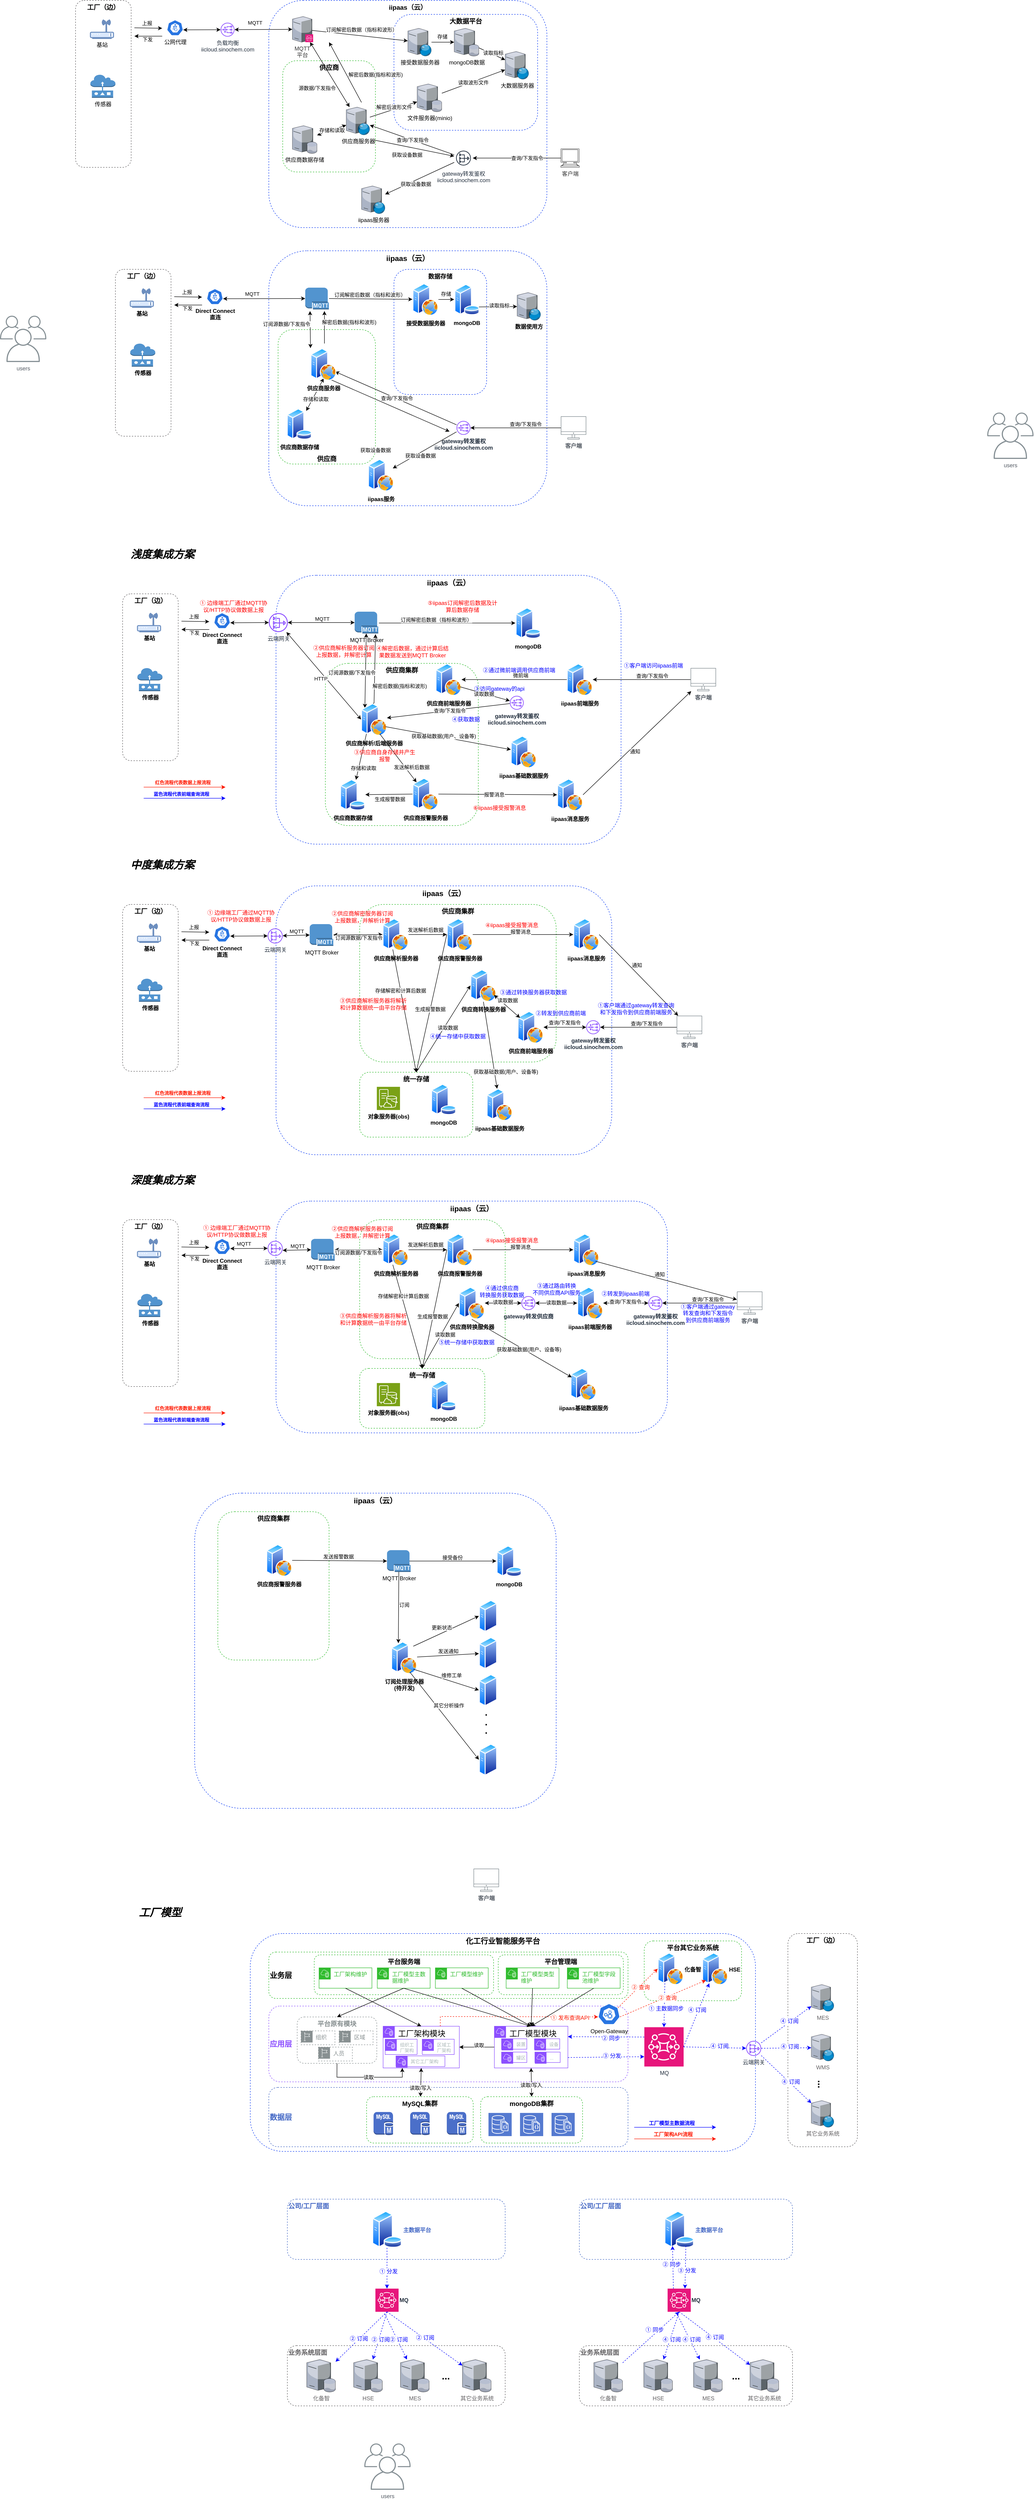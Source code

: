<mxfile version="25.0.1">
  <diagram id="a45cf8ec-cd66-6f27-3ac3-be6e809c9e4a" name="Page-1">
    <mxGraphModel dx="1434" dy="746" grid="1" gridSize="10" guides="1" tooltips="1" connect="1" arrows="1" fold="1" page="1" pageScale="1" pageWidth="827" pageHeight="1169" background="none" math="0" shadow="0">
      <root>
        <mxCell id="0" />
        <mxCell id="1" parent="0" />
        <mxCell id="KmCiRol4bmTLBNcW5dnw-45" value="公司/工厂层面" style="rounded=1;whiteSpace=wrap;html=1;strokeColor=#4468c4;dashed=1;align=left;verticalAlign=top;fontSize=14;fontStyle=1;fontColor=#4064c2;" vertex="1" parent="1">
          <mxGeometry x="700" y="4853" width="470" height="130" as="geometry" />
        </mxCell>
        <mxCell id="KmCiRol4bmTLBNcW5dnw-29" value="业务系统层面" style="rounded=1;whiteSpace=wrap;html=1;strokeColor=#646264;dashed=1;align=left;verticalAlign=top;fontSize=14;fontStyle=1;fontColor=#646264;" vertex="1" parent="1">
          <mxGeometry x="700" y="5169" width="470" height="130" as="geometry" />
        </mxCell>
        <mxCell id="RSb0S5Pcgb4BXhrygTZj-1" value="&lt;font style=&quot;font-size: 16px;&quot;&gt;化工行业智能服务平台&lt;/font&gt;" style="rounded=1;whiteSpace=wrap;html=1;strokeColor=#123ff3;dashed=1;align=center;verticalAlign=top;fontSize=14;fontStyle=1" parent="1" vertex="1">
          <mxGeometry x="620" y="4280" width="1090" height="470" as="geometry" />
        </mxCell>
        <mxCell id="RSb0S5Pcgb4BXhrygTZj-114" value="业务层" style="rounded=1;whiteSpace=wrap;html=1;strokeColor=#31bc2f;dashed=1;align=left;verticalAlign=middle;fontSize=16;fontStyle=1" parent="1" vertex="1">
          <mxGeometry x="660" y="4320" width="775" height="100" as="geometry" />
        </mxCell>
        <mxCell id="RSb0S5Pcgb4BXhrygTZj-127" value="平台管理端" style="rounded=1;whiteSpace=wrap;html=1;strokeColor=#31bc2f;dashed=1;align=center;verticalAlign=top;fontSize=14;fontStyle=1" parent="1" vertex="1">
          <mxGeometry x="1155" y="4326" width="270" height="86" as="geometry" />
        </mxCell>
        <mxCell id="RSb0S5Pcgb4BXhrygTZj-115" value="应用层" style="rounded=1;whiteSpace=wrap;html=1;strokeColor=#8c4fff;dashed=1;align=left;verticalAlign=middle;fontSize=16;fontStyle=1;fontColor=#8c4fff;" parent="1" vertex="1">
          <mxGeometry x="660" y="4436.5" width="775" height="163.5" as="geometry" />
        </mxCell>
        <mxCell id="RSb0S5Pcgb4BXhrygTZj-2" value="数据层" style="rounded=1;whiteSpace=wrap;html=1;strokeColor=#4164c2;dashed=1;align=left;verticalAlign=middle;fontSize=16;fontStyle=1;fontColor=#466ac6;" parent="1" vertex="1">
          <mxGeometry x="660" y="4612" width="775" height="128" as="geometry" />
        </mxCell>
        <mxCell id="RSb0S5Pcgb4BXhrygTZj-78" value="平台其它业务系统" style="rounded=1;whiteSpace=wrap;html=1;strokeColor=#31bc2f;dashed=1;align=center;verticalAlign=top;fontSize=14;fontStyle=1" parent="1" vertex="1">
          <mxGeometry x="1470" y="4296" width="210" height="129" as="geometry" />
        </mxCell>
        <mxCell id="bVgHU0iOExOr-QliF7j7-5" value="&lt;font style=&quot;font-size: 16px;&quot;&gt;iipaas（云）&lt;/font&gt;" style="rounded=1;whiteSpace=wrap;html=1;strokeColor=#123ff3;dashed=1;align=center;verticalAlign=top;fontSize=14;fontStyle=1" parent="1" vertex="1">
          <mxGeometry x="500" y="3330" width="780" height="680" as="geometry" />
        </mxCell>
        <mxCell id="bVgHU0iOExOr-QliF7j7-6" value="供应商集群" style="rounded=1;whiteSpace=wrap;html=1;strokeColor=#31bc2f;dashed=1;align=center;verticalAlign=top;fontSize=14;fontStyle=1" parent="1" vertex="1">
          <mxGeometry x="550" y="3370" width="240" height="320" as="geometry" />
        </mxCell>
        <mxCell id="uW_Bem1OiyulsZ8s4xy1-199" value="&lt;font style=&quot;font-size: 16px;&quot;&gt;iipaas（云）&lt;/font&gt;" style="rounded=1;whiteSpace=wrap;html=1;strokeColor=#123ff3;dashed=1;align=center;verticalAlign=top;fontSize=14;fontStyle=1" parent="1" vertex="1">
          <mxGeometry x="675.53" y="2020" width="724.47" height="580" as="geometry" />
        </mxCell>
        <mxCell id="uW_Bem1OiyulsZ8s4xy1-268" value="统一存储" style="rounded=1;whiteSpace=wrap;html=1;strokeColor=#31bc2f;dashed=1;align=center;verticalAlign=top;fontSize=14;fontStyle=1" parent="1" vertex="1">
          <mxGeometry x="856.06" y="2422" width="243.94" height="140" as="geometry" />
        </mxCell>
        <mxCell id="6WnOCgbHMjgOmCCpCp16-177" value="iipaas（云）" style="rounded=1;whiteSpace=wrap;html=1;strokeColor=#123ff3;dashed=1;align=center;verticalAlign=top;fontSize=14;fontStyle=1" parent="1" vertex="1">
          <mxGeometry x="660" y="110" width="600" height="490" as="geometry" />
        </mxCell>
        <mxCell id="rGX3qO4X9z1SRiyvCJ3O-13" value="大数据平台" style="rounded=1;whiteSpace=wrap;html=1;strokeColor=#123ff3;dashed=1;align=center;verticalAlign=top;fontSize=14;fontStyle=1" parent="1" vertex="1">
          <mxGeometry x="930" y="140" width="310" height="250" as="geometry" />
        </mxCell>
        <mxCell id="rGX3qO4X9z1SRiyvCJ3O-9" value="供应商" style="rounded=1;whiteSpace=wrap;html=1;strokeColor=#31bc2f;dashed=1;align=center;verticalAlign=top;fontSize=14;fontStyle=1" parent="1" vertex="1">
          <mxGeometry x="690" y="240" width="200" height="240" as="geometry" />
        </mxCell>
        <mxCell id="rGX3qO4X9z1SRiyvCJ3O-1" value="工厂（边）" style="rounded=1;whiteSpace=wrap;html=1;strokeColor=#646264;dashed=1;align=center;verticalAlign=top;fontSize=14;fontStyle=1" parent="1" vertex="1">
          <mxGeometry x="243" y="110" width="120" height="360" as="geometry" />
        </mxCell>
        <mxCell id="6WnOCgbHMjgOmCCpCp16-173" value="基站" style="verticalAlign=top;verticalLabelPosition=bottom;labelPosition=center;align=center;html=1;outlineConnect=0;gradientDirection=north;strokeWidth=2;shape=mxgraph.networks.wireless_modem;fillColor=#dae8fc;strokeColor=#6c8ebf;" parent="1" vertex="1">
          <mxGeometry x="275" y="152" width="50" height="40" as="geometry" />
        </mxCell>
        <mxCell id="6WnOCgbHMjgOmCCpCp16-180" value="&lt;span style=&quot;color: rgb(51, 51, 51); font-family: Arial, sans-serif; text-align: start; text-wrap: wrap; background-color: rgb(255, 255, 255);&quot;&gt;&lt;font style=&quot;font-size: 12px;&quot;&gt;MQTT平台&lt;/font&gt;&lt;/span&gt;" style="verticalLabelPosition=bottom;sketch=0;aspect=fixed;html=1;verticalAlign=top;strokeColor=none;align=center;outlineConnect=0;shape=mxgraph.citrix.license_server;" parent="1" vertex="1">
          <mxGeometry x="710.81" y="144.5" width="42.44" height="55.5" as="geometry" />
        </mxCell>
        <mxCell id="6WnOCgbHMjgOmCCpCp16-175" value="" style="sketch=0;points=[[0,0,0],[0.25,0,0],[0.5,0,0],[0.75,0,0],[1,0,0],[0,1,0],[0.25,1,0],[0.5,1,0],[0.75,1,0],[1,1,0],[0,0.25,0],[0,0.5,0],[0,0.75,0],[1,0.25,0],[1,0.5,0],[1,0.75,0]];outlineConnect=0;fontColor=#232F3E;fillColor=#E7157B;strokeColor=#ffffff;dashed=0;verticalLabelPosition=bottom;verticalAlign=top;align=center;html=1;fontSize=12;fontStyle=0;aspect=fixed;shape=mxgraph.aws4.resourceIcon;resIcon=mxgraph.aws4.mq;movable=1;resizable=1;rotatable=1;deletable=1;editable=1;locked=0;connectable=1;" parent="1" vertex="1">
          <mxGeometry x="738.62" y="183" width="17" height="17" as="geometry" />
        </mxCell>
        <mxCell id="6WnOCgbHMjgOmCCpCp16-181" value="供应商服务器" style="verticalLabelPosition=bottom;sketch=0;aspect=fixed;html=1;verticalAlign=top;strokeColor=none;align=center;outlineConnect=0;shape=mxgraph.citrix.web_server;" parent="1" vertex="1">
          <mxGeometry x="827" y="340" width="51" height="60" as="geometry" />
        </mxCell>
        <mxCell id="6WnOCgbHMjgOmCCpCp16-182" value="文件服务器(minio)" style="verticalLabelPosition=bottom;sketch=0;aspect=fixed;html=1;verticalAlign=top;strokeColor=none;align=center;outlineConnect=0;shape=mxgraph.citrix.database_server;" parent="1" vertex="1">
          <mxGeometry x="980" y="290" width="53.33" height="60" as="geometry" />
        </mxCell>
        <mxCell id="6WnOCgbHMjgOmCCpCp16-183" value="mongoDB数据" style="verticalLabelPosition=bottom;sketch=0;aspect=fixed;html=1;verticalAlign=top;strokeColor=none;align=center;outlineConnect=0;shape=mxgraph.citrix.database_server;" parent="1" vertex="1">
          <mxGeometry x="1060" y="170" width="53.33" height="60" as="geometry" />
        </mxCell>
        <mxCell id="6WnOCgbHMjgOmCCpCp16-184" value="大数据服务器" style="verticalLabelPosition=bottom;sketch=0;aspect=fixed;html=1;verticalAlign=top;strokeColor=none;align=center;outlineConnect=0;shape=mxgraph.citrix.web_server;" parent="1" vertex="1">
          <mxGeometry x="1170.0" y="220" width="51" height="60" as="geometry" />
        </mxCell>
        <mxCell id="6WnOCgbHMjgOmCCpCp16-185" value="客户端" style="shape=mxgraph.signs.tech.computer;html=1;pointerEvents=1;fillColor=#f5f5f5;strokeColor=#666666;verticalLabelPosition=bottom;verticalAlign=top;align=center;fontColor=#333333;" parent="1" vertex="1">
          <mxGeometry x="1290" y="430" width="40" height="40" as="geometry" />
        </mxCell>
        <mxCell id="6WnOCgbHMjgOmCCpCp16-186" value="" style="endArrow=classic;html=1;rounded=0;" parent="1" source="6WnOCgbHMjgOmCCpCp16-185" target="rGX3qO4X9z1SRiyvCJ3O-22" edge="1">
          <mxGeometry width="50" height="50" relative="1" as="geometry">
            <mxPoint x="710" y="300" as="sourcePoint" />
            <mxPoint x="760" y="250" as="targetPoint" />
          </mxGeometry>
        </mxCell>
        <mxCell id="6WnOCgbHMjgOmCCpCp16-188" value="查询/下发指令" style="edgeLabel;html=1;align=center;verticalAlign=middle;resizable=0;points=[];" parent="6WnOCgbHMjgOmCCpCp16-186" vertex="1" connectable="0">
          <mxGeometry x="-0.234" relative="1" as="geometry">
            <mxPoint as="offset" />
          </mxGeometry>
        </mxCell>
        <mxCell id="6WnOCgbHMjgOmCCpCp16-193" value="" style="endArrow=classic;html=1;rounded=0;" parent="1" source="6WnOCgbHMjgOmCCpCp16-183" target="6WnOCgbHMjgOmCCpCp16-184" edge="1">
          <mxGeometry width="50" height="50" relative="1" as="geometry">
            <mxPoint x="1390.833" y="310" as="sourcePoint" />
            <mxPoint x="1113" y="360" as="targetPoint" />
          </mxGeometry>
        </mxCell>
        <mxCell id="rGX3qO4X9z1SRiyvCJ3O-17" value="读取指标" style="edgeLabel;html=1;align=center;verticalAlign=middle;resizable=0;points=[];" parent="6WnOCgbHMjgOmCCpCp16-193" vertex="1" connectable="0">
          <mxGeometry x="0.047" y="3" relative="1" as="geometry">
            <mxPoint as="offset" />
          </mxGeometry>
        </mxCell>
        <mxCell id="6WnOCgbHMjgOmCCpCp16-196" value="" style="endArrow=classic;html=1;rounded=0;exitX=0.85;exitY=0.375;exitDx=0;exitDy=0;exitPerimeter=0;" parent="1" source="rGX3qO4X9z1SRiyvCJ3O-9" edge="1">
          <mxGeometry width="50" height="50" relative="1" as="geometry">
            <mxPoint x="752.78" y="280" as="sourcePoint" />
            <mxPoint x="790" y="200" as="targetPoint" />
          </mxGeometry>
        </mxCell>
        <mxCell id="6WnOCgbHMjgOmCCpCp16-198" value="解密后数据(指标和波形)" style="edgeLabel;html=1;align=center;verticalAlign=middle;resizable=0;points=[];" parent="6WnOCgbHMjgOmCCpCp16-196" vertex="1" connectable="0">
          <mxGeometry x="-0.167" y="-3" relative="1" as="geometry">
            <mxPoint x="56" y="-5" as="offset" />
          </mxGeometry>
        </mxCell>
        <mxCell id="6WnOCgbHMjgOmCCpCp16-202" value="" style="endArrow=classic;html=1;rounded=0;" parent="1" edge="1">
          <mxGeometry width="50" height="50" relative="1" as="geometry">
            <mxPoint x="370" y="169" as="sourcePoint" />
            <mxPoint x="430" y="170" as="targetPoint" />
          </mxGeometry>
        </mxCell>
        <mxCell id="6WnOCgbHMjgOmCCpCp16-203" value="上报" style="edgeLabel;html=1;align=center;verticalAlign=middle;resizable=0;points=[];" parent="6WnOCgbHMjgOmCCpCp16-202" vertex="1" connectable="0">
          <mxGeometry x="-0.022" y="-2" relative="1" as="geometry">
            <mxPoint x="-3" y="-13" as="offset" />
          </mxGeometry>
        </mxCell>
        <mxCell id="6WnOCgbHMjgOmCCpCp16-204" value="" style="endArrow=classic;html=1;rounded=0;" parent="1" source="6WnOCgbHMjgOmCCpCp16-182" target="6WnOCgbHMjgOmCCpCp16-184" edge="1">
          <mxGeometry width="50" height="50" relative="1" as="geometry">
            <mxPoint x="772" y="311" as="sourcePoint" />
            <mxPoint x="897" y="269" as="targetPoint" />
          </mxGeometry>
        </mxCell>
        <mxCell id="6WnOCgbHMjgOmCCpCp16-205" value="读取波形文件" style="edgeLabel;html=1;align=center;verticalAlign=middle;resizable=0;points=[];" parent="6WnOCgbHMjgOmCCpCp16-204" vertex="1" connectable="0">
          <mxGeometry x="-0.022" y="-2" relative="1" as="geometry">
            <mxPoint as="offset" />
          </mxGeometry>
        </mxCell>
        <mxCell id="6WnOCgbHMjgOmCCpCp16-206" value="公网代理" style="aspect=fixed;sketch=0;html=1;dashed=0;whitespace=wrap;verticalLabelPosition=bottom;verticalAlign=top;fillColor=#2875E2;strokeColor=#ffffff;points=[[0.005,0.63,0],[0.1,0.2,0],[0.9,0.2,0],[0.5,0,0],[0.995,0.63,0],[0.72,0.99,0],[0.5,1,0],[0.28,0.99,0]];shape=mxgraph.kubernetes.icon2;prIcon=k_proxy" parent="1" vertex="1">
          <mxGeometry x="440" y="152" width="35.42" height="34" as="geometry" />
        </mxCell>
        <mxCell id="6WnOCgbHMjgOmCCpCp16-207" value="负载均衡&lt;div&gt;iicloud.sinochem.com&lt;/div&gt;" style="sketch=0;outlineConnect=0;fontColor=#232F3E;gradientColor=none;fillColor=#8C4FFF;strokeColor=none;dashed=0;verticalLabelPosition=bottom;verticalAlign=top;align=center;html=1;fontSize=12;fontStyle=0;aspect=fixed;pointerEvents=1;shape=mxgraph.aws4.gateway_load_balancer;" parent="1" vertex="1">
          <mxGeometry x="556" y="158" width="30" height="30" as="geometry" />
        </mxCell>
        <mxCell id="rGX3qO4X9z1SRiyvCJ3O-2" value="传感器" style="outlineConnect=0;dashed=0;verticalLabelPosition=bottom;verticalAlign=top;align=center;html=1;shape=mxgraph.aws3.sensor;fillColor=#5294CF;gradientColor=none;" parent="1" vertex="1">
          <mxGeometry x="275" y="270" width="54" height="50" as="geometry" />
        </mxCell>
        <mxCell id="rGX3qO4X9z1SRiyvCJ3O-3" value="" style="endArrow=classic;html=1;rounded=0;" parent="1" edge="1">
          <mxGeometry width="50" height="50" relative="1" as="geometry">
            <mxPoint x="430" y="187" as="sourcePoint" />
            <mxPoint x="370" y="187" as="targetPoint" />
          </mxGeometry>
        </mxCell>
        <mxCell id="rGX3qO4X9z1SRiyvCJ3O-4" value="下发" style="edgeLabel;html=1;align=center;verticalAlign=middle;resizable=0;points=[];" parent="rGX3qO4X9z1SRiyvCJ3O-3" vertex="1" connectable="0">
          <mxGeometry x="-0.022" y="-2" relative="1" as="geometry">
            <mxPoint x="-3" y="9" as="offset" />
          </mxGeometry>
        </mxCell>
        <mxCell id="rGX3qO4X9z1SRiyvCJ3O-6" value="" style="endArrow=classic;startArrow=classic;html=1;rounded=0;strokeColor=default;exitX=0.995;exitY=0.63;exitDx=0;exitDy=0;exitPerimeter=0;" parent="1" source="6WnOCgbHMjgOmCCpCp16-206" target="6WnOCgbHMjgOmCCpCp16-207" edge="1">
          <mxGeometry width="50" height="50" relative="1" as="geometry">
            <mxPoint x="480" y="160" as="sourcePoint" />
            <mxPoint x="730" y="360" as="targetPoint" />
          </mxGeometry>
        </mxCell>
        <mxCell id="rGX3qO4X9z1SRiyvCJ3O-7" value="" style="endArrow=classic;startArrow=classic;html=1;rounded=0;strokeColor=default;" parent="1" source="6WnOCgbHMjgOmCCpCp16-207" target="6WnOCgbHMjgOmCCpCp16-180" edge="1">
          <mxGeometry width="50" height="50" relative="1" as="geometry">
            <mxPoint x="590" y="180" as="sourcePoint" />
            <mxPoint x="566" y="183" as="targetPoint" />
          </mxGeometry>
        </mxCell>
        <mxCell id="rGX3qO4X9z1SRiyvCJ3O-8" value="MQTT" style="edgeLabel;html=1;align=center;verticalAlign=middle;resizable=0;points=[];" parent="rGX3qO4X9z1SRiyvCJ3O-7" vertex="1" connectable="0">
          <mxGeometry x="-0.295" y="-3" relative="1" as="geometry">
            <mxPoint y="-18" as="offset" />
          </mxGeometry>
        </mxCell>
        <mxCell id="rGX3qO4X9z1SRiyvCJ3O-12" value="供应商数据存储" style="verticalLabelPosition=bottom;sketch=0;aspect=fixed;html=1;verticalAlign=top;strokeColor=none;align=center;outlineConnect=0;shape=mxgraph.citrix.database_server;" parent="1" vertex="1">
          <mxGeometry x="710.81" y="380" width="53.33" height="60" as="geometry" />
        </mxCell>
        <mxCell id="rGX3qO4X9z1SRiyvCJ3O-14" value="" style="endArrow=classic;startArrow=classic;html=1;rounded=0;strokeColor=default;" parent="1" source="rGX3qO4X9z1SRiyvCJ3O-12" target="6WnOCgbHMjgOmCCpCp16-181" edge="1">
          <mxGeometry width="50" height="50" relative="1" as="geometry">
            <mxPoint x="485" y="183" as="sourcePoint" />
            <mxPoint x="566" y="183" as="targetPoint" />
          </mxGeometry>
        </mxCell>
        <mxCell id="rGX3qO4X9z1SRiyvCJ3O-15" value="存储和读取" style="edgeLabel;html=1;align=center;verticalAlign=middle;resizable=0;points=[];" parent="rGX3qO4X9z1SRiyvCJ3O-14" vertex="1" connectable="0">
          <mxGeometry x="-0.015" relative="1" as="geometry">
            <mxPoint as="offset" />
          </mxGeometry>
        </mxCell>
        <mxCell id="rGX3qO4X9z1SRiyvCJ3O-20" value="" style="endArrow=classic;startArrow=classic;html=1;rounded=0;strokeColor=default;" parent="1" source="6WnOCgbHMjgOmCCpCp16-181" target="6WnOCgbHMjgOmCCpCp16-180" edge="1">
          <mxGeometry width="50" height="50" relative="1" as="geometry">
            <mxPoint x="596" y="183" as="sourcePoint" />
            <mxPoint x="721" y="182" as="targetPoint" />
          </mxGeometry>
        </mxCell>
        <mxCell id="rGX3qO4X9z1SRiyvCJ3O-21" value="源数据/下发指令" style="edgeLabel;html=1;align=center;verticalAlign=middle;resizable=0;points=[];" parent="rGX3qO4X9z1SRiyvCJ3O-20" vertex="1" connectable="0">
          <mxGeometry x="-0.295" y="-3" relative="1" as="geometry">
            <mxPoint x="-43" y="10" as="offset" />
          </mxGeometry>
        </mxCell>
        <mxCell id="rGX3qO4X9z1SRiyvCJ3O-22" value="gateway转发鉴权&lt;div&gt;iicloud.sinochem.com&lt;/div&gt;" style="sketch=0;outlineConnect=0;fontColor=#232F3E;gradientColor=none;strokeColor=#232F3E;fillColor=#ffffff;dashed=0;verticalLabelPosition=bottom;verticalAlign=top;align=center;html=1;fontSize=12;fontStyle=0;aspect=fixed;shape=mxgraph.aws4.resourceIcon;resIcon=mxgraph.aws4.nat_gateway;" parent="1" vertex="1">
          <mxGeometry x="1060" y="430" width="40" height="40" as="geometry" />
        </mxCell>
        <mxCell id="rGX3qO4X9z1SRiyvCJ3O-23" value="" style="endArrow=classic;html=1;rounded=0;" parent="1" source="rGX3qO4X9z1SRiyvCJ3O-22" target="6WnOCgbHMjgOmCCpCp16-181" edge="1">
          <mxGeometry width="50" height="50" relative="1" as="geometry">
            <mxPoint x="868" y="600" as="sourcePoint" />
            <mxPoint x="929" y="490" as="targetPoint" />
          </mxGeometry>
        </mxCell>
        <mxCell id="rGX3qO4X9z1SRiyvCJ3O-28" value="查询/下发指令" style="edgeLabel;html=1;align=center;verticalAlign=middle;resizable=0;points=[];" parent="rGX3qO4X9z1SRiyvCJ3O-23" vertex="1" connectable="0">
          <mxGeometry x="-0.01" y="-1" relative="1" as="geometry">
            <mxPoint as="offset" />
          </mxGeometry>
        </mxCell>
        <mxCell id="rGX3qO4X9z1SRiyvCJ3O-25" value="iipaas服务器" style="verticalLabelPosition=bottom;sketch=0;aspect=fixed;html=1;verticalAlign=top;strokeColor=none;align=center;outlineConnect=0;shape=mxgraph.citrix.web_server;" parent="1" vertex="1">
          <mxGeometry x="860.0" y="510" width="51" height="60" as="geometry" />
        </mxCell>
        <mxCell id="rGX3qO4X9z1SRiyvCJ3O-26" value="" style="endArrow=classic;html=1;rounded=0;exitX=0.992;exitY=0.714;exitDx=0;exitDy=0;exitPerimeter=0;" parent="1" source="rGX3qO4X9z1SRiyvCJ3O-9" target="rGX3qO4X9z1SRiyvCJ3O-22" edge="1">
          <mxGeometry width="50" height="50" relative="1" as="geometry">
            <mxPoint x="870" y="400" as="sourcePoint" />
            <mxPoint x="640" y="560" as="targetPoint" />
          </mxGeometry>
        </mxCell>
        <mxCell id="rGX3qO4X9z1SRiyvCJ3O-27" value="获取设备数据" style="edgeLabel;html=1;align=center;verticalAlign=middle;resizable=0;points=[];" parent="rGX3qO4X9z1SRiyvCJ3O-26" vertex="1" connectable="0">
          <mxGeometry x="-0.044" y="-1" relative="1" as="geometry">
            <mxPoint x="-12" y="14" as="offset" />
          </mxGeometry>
        </mxCell>
        <mxCell id="rGX3qO4X9z1SRiyvCJ3O-29" value="" style="endArrow=classic;html=1;rounded=0;" parent="1" source="rGX3qO4X9z1SRiyvCJ3O-22" target="rGX3qO4X9z1SRiyvCJ3O-25" edge="1">
          <mxGeometry width="50" height="50" relative="1" as="geometry">
            <mxPoint x="898" y="421" as="sourcePoint" />
            <mxPoint x="990" y="450" as="targetPoint" />
          </mxGeometry>
        </mxCell>
        <mxCell id="rGX3qO4X9z1SRiyvCJ3O-30" value="获取设备数据" style="edgeLabel;html=1;align=center;verticalAlign=middle;resizable=0;points=[];" parent="rGX3qO4X9z1SRiyvCJ3O-29" vertex="1" connectable="0">
          <mxGeometry x="-0.044" y="-1" relative="1" as="geometry">
            <mxPoint x="-12" y="14" as="offset" />
          </mxGeometry>
        </mxCell>
        <mxCell id="rGX3qO4X9z1SRiyvCJ3O-31" value="" style="endArrow=classic;html=1;rounded=0;" parent="1" source="6WnOCgbHMjgOmCCpCp16-180" target="rGX3qO4X9z1SRiyvCJ3O-36" edge="1">
          <mxGeometry width="50" height="50" relative="1" as="geometry">
            <mxPoint x="870" y="340" as="sourcePoint" />
            <mxPoint x="790" y="200" as="targetPoint" />
          </mxGeometry>
        </mxCell>
        <mxCell id="rGX3qO4X9z1SRiyvCJ3O-32" value="订阅解密后数据（指标和波形）" style="edgeLabel;html=1;align=center;verticalAlign=middle;resizable=0;points=[];" parent="rGX3qO4X9z1SRiyvCJ3O-31" vertex="1" connectable="0">
          <mxGeometry x="-0.167" y="-3" relative="1" as="geometry">
            <mxPoint x="21" y="-14" as="offset" />
          </mxGeometry>
        </mxCell>
        <mxCell id="rGX3qO4X9z1SRiyvCJ3O-33" value="" style="endArrow=classic;html=1;rounded=0;" parent="1" source="6WnOCgbHMjgOmCCpCp16-181" target="6WnOCgbHMjgOmCCpCp16-182" edge="1">
          <mxGeometry width="50" height="50" relative="1" as="geometry">
            <mxPoint x="870" y="340" as="sourcePoint" />
            <mxPoint x="790" y="200" as="targetPoint" />
          </mxGeometry>
        </mxCell>
        <mxCell id="rGX3qO4X9z1SRiyvCJ3O-34" value="解密后波形文件" style="edgeLabel;html=1;align=center;verticalAlign=middle;resizable=0;points=[];" parent="rGX3qO4X9z1SRiyvCJ3O-33" vertex="1" connectable="0">
          <mxGeometry x="-0.167" y="-3" relative="1" as="geometry">
            <mxPoint x="8" y="-11" as="offset" />
          </mxGeometry>
        </mxCell>
        <mxCell id="rGX3qO4X9z1SRiyvCJ3O-36" value="接受数据服务器" style="verticalLabelPosition=bottom;sketch=0;aspect=fixed;html=1;verticalAlign=top;strokeColor=none;align=center;outlineConnect=0;shape=mxgraph.citrix.web_server;" parent="1" vertex="1">
          <mxGeometry x="960.0" y="170" width="51" height="60" as="geometry" />
        </mxCell>
        <mxCell id="rGX3qO4X9z1SRiyvCJ3O-37" value="" style="endArrow=classic;html=1;rounded=0;" parent="1" source="rGX3qO4X9z1SRiyvCJ3O-36" target="6WnOCgbHMjgOmCCpCp16-183" edge="1">
          <mxGeometry width="50" height="50" relative="1" as="geometry">
            <mxPoint x="763" y="185" as="sourcePoint" />
            <mxPoint x="970" y="207" as="targetPoint" />
          </mxGeometry>
        </mxCell>
        <mxCell id="rGX3qO4X9z1SRiyvCJ3O-38" value="存储" style="edgeLabel;html=1;align=center;verticalAlign=middle;resizable=0;points=[];" parent="rGX3qO4X9z1SRiyvCJ3O-37" vertex="1" connectable="0">
          <mxGeometry x="-0.167" y="-3" relative="1" as="geometry">
            <mxPoint x="2" y="-15" as="offset" />
          </mxGeometry>
        </mxCell>
        <mxCell id="rGX3qO4X9z1SRiyvCJ3O-39" value="&lt;font style=&quot;font-size: 16px;&quot;&gt;iipaas（云）&lt;/font&gt;" style="rounded=1;whiteSpace=wrap;html=1;strokeColor=#123ff3;dashed=1;align=center;verticalAlign=top;fontSize=14;fontStyle=1" parent="1" vertex="1">
          <mxGeometry x="660" y="650" width="600" height="550" as="geometry" />
        </mxCell>
        <mxCell id="rGX3qO4X9z1SRiyvCJ3O-40" value="&lt;font style=&quot;font-size: 13px;&quot;&gt;数据存储&lt;/font&gt;" style="rounded=1;whiteSpace=wrap;html=1;strokeColor=#123ff3;dashed=1;align=center;verticalAlign=top;fontSize=14;fontStyle=1" parent="1" vertex="1">
          <mxGeometry x="930" y="690" width="200" height="270" as="geometry" />
        </mxCell>
        <mxCell id="rGX3qO4X9z1SRiyvCJ3O-41" value="供应商" style="rounded=1;whiteSpace=wrap;html=1;strokeColor=#31bc2f;dashed=1;align=center;verticalAlign=bottom;fontSize=14;fontStyle=1" parent="1" vertex="1">
          <mxGeometry x="680" y="820" width="210" height="290" as="geometry" />
        </mxCell>
        <mxCell id="rGX3qO4X9z1SRiyvCJ3O-42" value="工厂（边）" style="rounded=1;whiteSpace=wrap;html=1;strokeColor=#646264;dashed=1;align=center;verticalAlign=top;fontSize=14;fontStyle=1" parent="1" vertex="1">
          <mxGeometry x="329" y="690" width="120" height="360" as="geometry" />
        </mxCell>
        <mxCell id="rGX3qO4X9z1SRiyvCJ3O-43" value="基站" style="verticalAlign=top;verticalLabelPosition=bottom;labelPosition=center;align=center;html=1;outlineConnect=0;gradientDirection=north;strokeWidth=2;shape=mxgraph.networks.wireless_modem;fillColor=#dae8fc;strokeColor=#6c8ebf;fontStyle=1" parent="1" vertex="1">
          <mxGeometry x="361" y="732" width="50" height="40" as="geometry" />
        </mxCell>
        <mxCell id="rGX3qO4X9z1SRiyvCJ3O-49" value="&lt;b&gt;数据使用方&lt;/b&gt;" style="verticalLabelPosition=bottom;sketch=0;aspect=fixed;html=1;verticalAlign=top;strokeColor=none;align=center;outlineConnect=0;shape=mxgraph.citrix.web_server;" parent="1" vertex="1">
          <mxGeometry x="1195.77" y="740" width="51" height="60" as="geometry" />
        </mxCell>
        <mxCell id="rGX3qO4X9z1SRiyvCJ3O-51" value="" style="endArrow=classic;html=1;rounded=0;" parent="1" source="rGX3qO4X9z1SRiyvCJ3O-107" target="rGX3qO4X9z1SRiyvCJ3O-108" edge="1">
          <mxGeometry width="50" height="50" relative="1" as="geometry">
            <mxPoint x="1290" y="1030" as="sourcePoint" />
            <mxPoint x="1100" y="1030.168" as="targetPoint" />
          </mxGeometry>
        </mxCell>
        <mxCell id="rGX3qO4X9z1SRiyvCJ3O-52" value="查询/下发指令" style="edgeLabel;html=1;align=center;verticalAlign=middle;resizable=0;points=[];" parent="rGX3qO4X9z1SRiyvCJ3O-51" vertex="1" connectable="0">
          <mxGeometry x="-0.234" relative="1" as="geometry">
            <mxPoint x="-2" y="-8" as="offset" />
          </mxGeometry>
        </mxCell>
        <mxCell id="rGX3qO4X9z1SRiyvCJ3O-53" value="" style="endArrow=classic;html=1;rounded=0;" parent="1" target="rGX3qO4X9z1SRiyvCJ3O-49" edge="1">
          <mxGeometry width="50" height="50" relative="1" as="geometry">
            <mxPoint x="1113.33" y="771.11" as="sourcePoint" />
            <mxPoint x="1113" y="940" as="targetPoint" />
          </mxGeometry>
        </mxCell>
        <mxCell id="rGX3qO4X9z1SRiyvCJ3O-54" value="读取指标" style="edgeLabel;html=1;align=center;verticalAlign=middle;resizable=0;points=[];" parent="rGX3qO4X9z1SRiyvCJ3O-53" vertex="1" connectable="0">
          <mxGeometry x="0.047" y="3" relative="1" as="geometry">
            <mxPoint as="offset" />
          </mxGeometry>
        </mxCell>
        <mxCell id="rGX3qO4X9z1SRiyvCJ3O-55" value="" style="endArrow=classic;html=1;rounded=0;" parent="1" edge="1">
          <mxGeometry width="50" height="50" relative="1" as="geometry">
            <mxPoint x="780" y="850" as="sourcePoint" />
            <mxPoint x="780" y="780" as="targetPoint" />
          </mxGeometry>
        </mxCell>
        <mxCell id="rGX3qO4X9z1SRiyvCJ3O-56" value="解密后数据(指标和波形)" style="edgeLabel;html=1;align=center;verticalAlign=middle;resizable=0;points=[];" parent="rGX3qO4X9z1SRiyvCJ3O-55" vertex="1" connectable="0">
          <mxGeometry x="-0.167" y="-3" relative="1" as="geometry">
            <mxPoint x="50" y="-17" as="offset" />
          </mxGeometry>
        </mxCell>
        <mxCell id="rGX3qO4X9z1SRiyvCJ3O-57" value="" style="endArrow=classic;html=1;rounded=0;" parent="1" edge="1">
          <mxGeometry width="50" height="50" relative="1" as="geometry">
            <mxPoint x="456" y="749" as="sourcePoint" />
            <mxPoint x="516" y="750" as="targetPoint" />
          </mxGeometry>
        </mxCell>
        <mxCell id="rGX3qO4X9z1SRiyvCJ3O-58" value="上报" style="edgeLabel;html=1;align=center;verticalAlign=middle;resizable=0;points=[];" parent="rGX3qO4X9z1SRiyvCJ3O-57" vertex="1" connectable="0">
          <mxGeometry x="-0.022" y="-2" relative="1" as="geometry">
            <mxPoint x="-3" y="-13" as="offset" />
          </mxGeometry>
        </mxCell>
        <mxCell id="rGX3qO4X9z1SRiyvCJ3O-61" value="Direct Connect&lt;div&gt;直连&lt;/div&gt;" style="aspect=fixed;sketch=0;html=1;dashed=0;whitespace=wrap;verticalLabelPosition=bottom;verticalAlign=top;fillColor=#2875E2;strokeColor=#ffffff;points=[[0.005,0.63,0],[0.1,0.2,0],[0.9,0.2,0],[0.5,0,0],[0.995,0.63,0],[0.72,0.99,0],[0.5,1,0],[0.28,0.99,0]];shape=mxgraph.kubernetes.icon2;prIcon=k_proxy;fontStyle=1" parent="1" vertex="1">
          <mxGeometry x="526" y="732" width="35.42" height="34" as="geometry" />
        </mxCell>
        <mxCell id="rGX3qO4X9z1SRiyvCJ3O-63" value="传感器" style="outlineConnect=0;dashed=0;verticalLabelPosition=bottom;verticalAlign=top;align=center;html=1;shape=mxgraph.aws3.sensor;fillColor=#5294CF;gradientColor=none;fontStyle=1" parent="1" vertex="1">
          <mxGeometry x="361" y="850" width="54" height="50" as="geometry" />
        </mxCell>
        <mxCell id="rGX3qO4X9z1SRiyvCJ3O-64" value="" style="endArrow=classic;html=1;rounded=0;" parent="1" edge="1">
          <mxGeometry width="50" height="50" relative="1" as="geometry">
            <mxPoint x="516" y="767" as="sourcePoint" />
            <mxPoint x="456" y="767" as="targetPoint" />
          </mxGeometry>
        </mxCell>
        <mxCell id="rGX3qO4X9z1SRiyvCJ3O-65" value="下发" style="edgeLabel;html=1;align=center;verticalAlign=middle;resizable=0;points=[];" parent="rGX3qO4X9z1SRiyvCJ3O-64" vertex="1" connectable="0">
          <mxGeometry x="-0.022" y="-2" relative="1" as="geometry">
            <mxPoint x="-3" y="9" as="offset" />
          </mxGeometry>
        </mxCell>
        <mxCell id="rGX3qO4X9z1SRiyvCJ3O-67" value="" style="endArrow=classic;startArrow=classic;html=1;rounded=0;strokeColor=default;entryX=0;entryY=0.5;entryDx=0;entryDy=0;entryPerimeter=0;exitX=0.995;exitY=0.63;exitDx=0;exitDy=0;exitPerimeter=0;" parent="1" source="rGX3qO4X9z1SRiyvCJ3O-61" target="rGX3qO4X9z1SRiyvCJ3O-93" edge="1">
          <mxGeometry width="50" height="50" relative="1" as="geometry">
            <mxPoint x="586" y="753" as="sourcePoint" />
            <mxPoint x="710.81" y="752.349" as="targetPoint" />
          </mxGeometry>
        </mxCell>
        <mxCell id="rGX3qO4X9z1SRiyvCJ3O-68" value="MQTT" style="edgeLabel;html=1;align=center;verticalAlign=middle;resizable=0;points=[];" parent="rGX3qO4X9z1SRiyvCJ3O-67" vertex="1" connectable="0">
          <mxGeometry x="-0.295" y="-3" relative="1" as="geometry">
            <mxPoint y="-14" as="offset" />
          </mxGeometry>
        </mxCell>
        <mxCell id="rGX3qO4X9z1SRiyvCJ3O-70" value="" style="endArrow=classic;startArrow=classic;html=1;rounded=0;strokeColor=default;" parent="1" source="rGX3qO4X9z1SRiyvCJ3O-100" edge="1">
          <mxGeometry width="50" height="50" relative="1" as="geometry">
            <mxPoint x="777.918" y="970" as="sourcePoint" />
            <mxPoint x="778.417" y="925" as="targetPoint" />
          </mxGeometry>
        </mxCell>
        <mxCell id="rGX3qO4X9z1SRiyvCJ3O-71" value="存储和读取" style="edgeLabel;html=1;align=center;verticalAlign=middle;resizable=0;points=[];" parent="rGX3qO4X9z1SRiyvCJ3O-70" vertex="1" connectable="0">
          <mxGeometry x="-0.015" relative="1" as="geometry">
            <mxPoint x="1" y="9" as="offset" />
          </mxGeometry>
        </mxCell>
        <mxCell id="rGX3qO4X9z1SRiyvCJ3O-72" value="" style="endArrow=classic;startArrow=classic;html=1;rounded=0;strokeColor=default;exitX=0.333;exitY=0.138;exitDx=0;exitDy=0;exitPerimeter=0;" parent="1" source="rGX3qO4X9z1SRiyvCJ3O-41" edge="1">
          <mxGeometry width="50" height="50" relative="1" as="geometry">
            <mxPoint x="770.972" y="865" as="sourcePoint" />
            <mxPoint x="748.935" y="780" as="targetPoint" />
          </mxGeometry>
        </mxCell>
        <mxCell id="rGX3qO4X9z1SRiyvCJ3O-73" value="订阅源数据/下发指令" style="edgeLabel;html=1;align=center;verticalAlign=middle;resizable=0;points=[];" parent="rGX3qO4X9z1SRiyvCJ3O-72" vertex="1" connectable="0">
          <mxGeometry x="-0.295" y="-3" relative="1" as="geometry">
            <mxPoint x="-55" y="-24" as="offset" />
          </mxGeometry>
        </mxCell>
        <mxCell id="rGX3qO4X9z1SRiyvCJ3O-75" value="" style="endArrow=classic;html=1;rounded=0;entryX=1;entryY=0.75;entryDx=0;entryDy=0;" parent="1" source="rGX3qO4X9z1SRiyvCJ3O-108" target="rGX3qO4X9z1SRiyvCJ3O-105" edge="1">
          <mxGeometry width="50" height="50" relative="1" as="geometry">
            <mxPoint x="1060" y="1021.011" as="sourcePoint" />
            <mxPoint x="804.25" y="906.427" as="targetPoint" />
          </mxGeometry>
        </mxCell>
        <mxCell id="rGX3qO4X9z1SRiyvCJ3O-76" value="查询/下发指令" style="edgeLabel;html=1;align=center;verticalAlign=middle;resizable=0;points=[];" parent="rGX3qO4X9z1SRiyvCJ3O-75" vertex="1" connectable="0">
          <mxGeometry x="-0.01" y="-1" relative="1" as="geometry">
            <mxPoint as="offset" />
          </mxGeometry>
        </mxCell>
        <mxCell id="rGX3qO4X9z1SRiyvCJ3O-78" value="" style="endArrow=classic;html=1;rounded=0;exitX=0.812;exitY=0.983;exitDx=0;exitDy=0;exitPerimeter=0;" parent="1" source="rGX3qO4X9z1SRiyvCJ3O-105" edge="1">
          <mxGeometry width="50" height="50" relative="1" as="geometry">
            <mxPoint x="870" y="980" as="sourcePoint" />
            <mxPoint x="1050" y="1040" as="targetPoint" />
          </mxGeometry>
        </mxCell>
        <mxCell id="rGX3qO4X9z1SRiyvCJ3O-79" value="获取设备数据" style="edgeLabel;html=1;align=center;verticalAlign=middle;resizable=0;points=[];" parent="rGX3qO4X9z1SRiyvCJ3O-78" vertex="1" connectable="0">
          <mxGeometry x="-0.044" y="-1" relative="1" as="geometry">
            <mxPoint x="-27" y="97" as="offset" />
          </mxGeometry>
        </mxCell>
        <mxCell id="rGX3qO4X9z1SRiyvCJ3O-80" value="" style="endArrow=classic;html=1;rounded=0;" parent="1" source="rGX3qO4X9z1SRiyvCJ3O-108" target="rGX3qO4X9z1SRiyvCJ3O-106" edge="1">
          <mxGeometry width="50" height="50" relative="1" as="geometry">
            <mxPoint x="1060" y="1041.692" as="sourcePoint" />
            <mxPoint x="911" y="1108.201" as="targetPoint" />
          </mxGeometry>
        </mxCell>
        <mxCell id="rGX3qO4X9z1SRiyvCJ3O-81" value="获取设备数据" style="edgeLabel;html=1;align=center;verticalAlign=middle;resizable=0;points=[];" parent="rGX3qO4X9z1SRiyvCJ3O-80" vertex="1" connectable="0">
          <mxGeometry x="-0.044" y="-1" relative="1" as="geometry">
            <mxPoint x="-12" y="14" as="offset" />
          </mxGeometry>
        </mxCell>
        <mxCell id="rGX3qO4X9z1SRiyvCJ3O-82" value="" style="endArrow=classic;html=1;rounded=0;" parent="1" target="rGX3qO4X9z1SRiyvCJ3O-104" edge="1">
          <mxGeometry width="50" height="50" relative="1" as="geometry">
            <mxPoint x="790" y="753" as="sourcePoint" />
            <mxPoint x="960" y="753.649" as="targetPoint" />
          </mxGeometry>
        </mxCell>
        <mxCell id="rGX3qO4X9z1SRiyvCJ3O-87" value="" style="endArrow=classic;html=1;rounded=0;" parent="1" source="rGX3qO4X9z1SRiyvCJ3O-104" target="rGX3qO4X9z1SRiyvCJ3O-97" edge="1">
          <mxGeometry width="50" height="50" relative="1" as="geometry">
            <mxPoint x="1013" y="753.283" as="sourcePoint" />
            <mxPoint x="1060" y="752.466" as="targetPoint" />
          </mxGeometry>
        </mxCell>
        <mxCell id="rGX3qO4X9z1SRiyvCJ3O-88" value="存储" style="edgeLabel;html=1;align=center;verticalAlign=middle;resizable=0;points=[];" parent="rGX3qO4X9z1SRiyvCJ3O-87" vertex="1" connectable="0">
          <mxGeometry x="-0.167" y="-3" relative="1" as="geometry">
            <mxPoint x="2" y="-15" as="offset" />
          </mxGeometry>
        </mxCell>
        <mxCell id="rGX3qO4X9z1SRiyvCJ3O-94" value="" style="endArrow=classic;html=1;rounded=0;" parent="1" target="rGX3qO4X9z1SRiyvCJ3O-93" edge="1">
          <mxGeometry width="50" height="50" relative="1" as="geometry">
            <mxPoint x="753.25" y="754.573" as="sourcePoint" />
            <mxPoint x="960" y="777" as="targetPoint" />
          </mxGeometry>
        </mxCell>
        <mxCell id="rGX3qO4X9z1SRiyvCJ3O-95" value="订阅解密后数据（指标和波形）" style="edgeLabel;html=1;align=center;verticalAlign=middle;resizable=0;points=[];" parent="rGX3qO4X9z1SRiyvCJ3O-94" vertex="1" connectable="0">
          <mxGeometry x="-0.167" y="-3" relative="1" as="geometry">
            <mxPoint x="131" y="-8" as="offset" />
          </mxGeometry>
        </mxCell>
        <mxCell id="rGX3qO4X9z1SRiyvCJ3O-93" value="" style="outlineConnect=0;dashed=0;verticalLabelPosition=bottom;verticalAlign=top;align=center;html=1;shape=mxgraph.aws3.mqtt_protocol;fillColor=#5294CF;gradientColor=none;" parent="1" vertex="1">
          <mxGeometry x="738.62" y="729.5" width="50.93" height="47" as="geometry" />
        </mxCell>
        <mxCell id="rGX3qO4X9z1SRiyvCJ3O-97" value="&lt;b&gt;mongoDB&lt;/b&gt;" style="image;aspect=fixed;perimeter=ellipsePerimeter;html=1;align=center;shadow=0;dashed=0;spacingTop=3;image=img/lib/active_directory/database_server.svg;" parent="1" vertex="1">
          <mxGeometry x="1060" y="721.5" width="54.94" height="67" as="geometry" />
        </mxCell>
        <mxCell id="rGX3qO4X9z1SRiyvCJ3O-100" value="&lt;span style=&quot;background-color: rgb(251, 251, 251);&quot;&gt;&lt;b&gt;供应商数据存储&lt;/b&gt;&lt;/span&gt;" style="image;aspect=fixed;perimeter=ellipsePerimeter;html=1;align=center;shadow=0;dashed=0;spacingTop=3;image=img/lib/active_directory/database_server.svg;" parent="1" vertex="1">
          <mxGeometry x="698.31" y="990" width="54.94" height="67" as="geometry" />
        </mxCell>
        <mxCell id="rGX3qO4X9z1SRiyvCJ3O-104" value="&lt;b style=&quot;background-color: rgb(251, 251, 251);&quot;&gt;接受数据服务器&lt;/b&gt;" style="image;aspect=fixed;perimeter=ellipsePerimeter;html=1;align=center;shadow=0;dashed=0;spacingTop=3;image=img/lib/active_directory/web_server.svg;" parent="1" vertex="1">
          <mxGeometry x="970" y="720" width="56" height="70" as="geometry" />
        </mxCell>
        <mxCell id="rGX3qO4X9z1SRiyvCJ3O-105" value="&lt;b&gt;供应商服务器&lt;/b&gt;" style="image;aspect=fixed;perimeter=ellipsePerimeter;html=1;align=center;shadow=0;dashed=0;spacingTop=3;image=img/lib/active_directory/web_server.svg;" parent="1" vertex="1">
          <mxGeometry x="750" y="860" width="56" height="70" as="geometry" />
        </mxCell>
        <mxCell id="rGX3qO4X9z1SRiyvCJ3O-106" value="&lt;b&gt;iipaas服务&lt;/b&gt;" style="image;aspect=fixed;perimeter=ellipsePerimeter;html=1;align=center;shadow=0;dashed=0;spacingTop=3;image=img/lib/active_directory/web_server.svg;" parent="1" vertex="1">
          <mxGeometry x="874" y="1099" width="56" height="70" as="geometry" />
        </mxCell>
        <mxCell id="rGX3qO4X9z1SRiyvCJ3O-107" value="&lt;b&gt;客户端&lt;/b&gt;" style="sketch=0;outlineConnect=0;gradientColor=none;fontColor=#545B64;strokeColor=none;fillColor=#879196;dashed=0;verticalLabelPosition=bottom;verticalAlign=top;align=center;html=1;fontSize=12;fontStyle=0;aspect=fixed;shape=mxgraph.aws4.illustration_desktop;pointerEvents=1" parent="1" vertex="1">
          <mxGeometry x="1290" y="1007" width="54.95" height="50" as="geometry" />
        </mxCell>
        <mxCell id="rGX3qO4X9z1SRiyvCJ3O-108" value="&lt;b&gt;gateway转发鉴权&lt;/b&gt;&lt;div style=&quot;font-weight: 400;&quot;&gt;&lt;b&gt;iicloud.sinochem.com&lt;/b&gt;&lt;/div&gt;" style="sketch=0;outlineConnect=0;fontColor=#232F3E;gradientColor=none;fillColor=#8C4FFF;strokeColor=none;dashed=0;verticalLabelPosition=bottom;verticalAlign=top;align=center;html=1;fontSize=12;fontStyle=1;aspect=fixed;pointerEvents=1;shape=mxgraph.aws4.gateway_load_balancer;" parent="1" vertex="1">
          <mxGeometry x="1065" y="1017" width="30" height="30" as="geometry" />
        </mxCell>
        <mxCell id="rGX3qO4X9z1SRiyvCJ3O-109" value="users" style="sketch=0;outlineConnect=0;gradientColor=none;fontColor=#545B64;strokeColor=none;fillColor=#879196;dashed=0;verticalLabelPosition=bottom;verticalAlign=top;align=center;html=1;fontSize=12;fontStyle=0;aspect=fixed;shape=mxgraph.aws4.illustration_users;pointerEvents=1" parent="1" vertex="1">
          <mxGeometry x="2210" y="999" width="100" height="100" as="geometry" />
        </mxCell>
        <mxCell id="rGX3qO4X9z1SRiyvCJ3O-110" value="users" style="sketch=0;outlineConnect=0;gradientColor=none;fontColor=#545B64;strokeColor=none;fillColor=#879196;dashed=0;verticalLabelPosition=bottom;verticalAlign=top;align=center;html=1;fontSize=12;fontStyle=0;aspect=fixed;shape=mxgraph.aws4.illustration_users;pointerEvents=1" parent="1" vertex="1">
          <mxGeometry x="865.99" y="5380" width="100" height="100" as="geometry" />
        </mxCell>
        <mxCell id="rGX3qO4X9z1SRiyvCJ3O-111" value="users" style="sketch=0;outlineConnect=0;gradientColor=none;fontColor=#545B64;strokeColor=none;fillColor=#879196;dashed=0;verticalLabelPosition=bottom;verticalAlign=top;align=center;html=1;fontSize=12;fontStyle=0;aspect=fixed;shape=mxgraph.aws4.illustration_users;pointerEvents=1" parent="1" vertex="1">
          <mxGeometry x="80" y="790" width="100" height="100" as="geometry" />
        </mxCell>
        <mxCell id="uW_Bem1OiyulsZ8s4xy1-1" value="&lt;font style=&quot;font-size: 16px;&quot;&gt;iipaas（云）&lt;/font&gt;" style="rounded=1;whiteSpace=wrap;html=1;strokeColor=#123ff3;dashed=1;align=center;verticalAlign=top;fontSize=14;fontStyle=1" parent="1" vertex="1">
          <mxGeometry x="675.53" y="1350" width="744.47" height="580" as="geometry" />
        </mxCell>
        <mxCell id="uW_Bem1OiyulsZ8s4xy1-3" value="供应商集群" style="rounded=1;whiteSpace=wrap;html=1;strokeColor=#31bc2f;dashed=1;align=center;verticalAlign=top;fontSize=14;fontStyle=1;horizontal=1;" parent="1" vertex="1">
          <mxGeometry x="782" y="1540" width="330" height="350" as="geometry" />
        </mxCell>
        <mxCell id="uW_Bem1OiyulsZ8s4xy1-4" value="工厂（边）" style="rounded=1;whiteSpace=wrap;html=1;strokeColor=#646264;dashed=1;align=center;verticalAlign=top;fontSize=14;fontStyle=1" parent="1" vertex="1">
          <mxGeometry x="344.53" y="1390" width="120" height="360" as="geometry" />
        </mxCell>
        <mxCell id="uW_Bem1OiyulsZ8s4xy1-5" value="基站" style="verticalAlign=top;verticalLabelPosition=bottom;labelPosition=center;align=center;html=1;outlineConnect=0;gradientDirection=north;strokeWidth=2;shape=mxgraph.networks.wireless_modem;fillColor=#dae8fc;strokeColor=#6c8ebf;fontStyle=1" parent="1" vertex="1">
          <mxGeometry x="376.53" y="1432" width="50" height="40" as="geometry" />
        </mxCell>
        <mxCell id="uW_Bem1OiyulsZ8s4xy1-7" value="" style="endArrow=classic;html=1;rounded=0;entryX=1;entryY=0.5;entryDx=0;entryDy=0;" parent="1" source="mfifmVtSWq1fqpvm_KoL-1" target="uW_Bem1OiyulsZ8s4xy1-67" edge="1">
          <mxGeometry width="50" height="50" relative="1" as="geometry">
            <mxPoint x="1305.53" y="1730" as="sourcePoint" />
            <mxPoint x="1115.53" y="1730.168" as="targetPoint" />
          </mxGeometry>
        </mxCell>
        <mxCell id="mfifmVtSWq1fqpvm_KoL-5" value="微前端" style="edgeLabel;html=1;align=center;verticalAlign=middle;resizable=0;points=[];" parent="uW_Bem1OiyulsZ8s4xy1-7" vertex="1" connectable="0">
          <mxGeometry x="-0.587" y="2" relative="1" as="geometry">
            <mxPoint x="-53" y="-11" as="offset" />
          </mxGeometry>
        </mxCell>
        <mxCell id="uW_Bem1OiyulsZ8s4xy1-11" value="" style="endArrow=classic;html=1;rounded=0;exitX=0.5;exitY=0;exitDx=0;exitDy=0;entryX=0.882;entryY=1.032;entryDx=0;entryDy=0;entryPerimeter=0;" parent="1" source="uW_Bem1OiyulsZ8s4xy1-45" target="uW_Bem1OiyulsZ8s4xy1-40" edge="1">
          <mxGeometry width="50" height="50" relative="1" as="geometry">
            <mxPoint x="887.53" y="1550" as="sourcePoint" />
            <mxPoint x="887.53" y="1480" as="targetPoint" />
          </mxGeometry>
        </mxCell>
        <mxCell id="uW_Bem1OiyulsZ8s4xy1-12" value="解密后数据(指标和波形)" style="edgeLabel;html=1;align=center;verticalAlign=middle;resizable=0;points=[];" parent="uW_Bem1OiyulsZ8s4xy1-11" vertex="1" connectable="0">
          <mxGeometry x="-0.167" y="-3" relative="1" as="geometry">
            <mxPoint x="50" y="25" as="offset" />
          </mxGeometry>
        </mxCell>
        <mxCell id="uW_Bem1OiyulsZ8s4xy1-13" value="" style="endArrow=classic;html=1;rounded=0;" parent="1" edge="1">
          <mxGeometry width="50" height="50" relative="1" as="geometry">
            <mxPoint x="471.53" y="1449" as="sourcePoint" />
            <mxPoint x="531.53" y="1450" as="targetPoint" />
          </mxGeometry>
        </mxCell>
        <mxCell id="uW_Bem1OiyulsZ8s4xy1-14" value="上报" style="edgeLabel;html=1;align=center;verticalAlign=middle;resizable=0;points=[];" parent="uW_Bem1OiyulsZ8s4xy1-13" vertex="1" connectable="0">
          <mxGeometry x="-0.022" y="-2" relative="1" as="geometry">
            <mxPoint x="-3" y="-13" as="offset" />
          </mxGeometry>
        </mxCell>
        <mxCell id="uW_Bem1OiyulsZ8s4xy1-17" value="Direct Connect&lt;div&gt;直连&lt;/div&gt;" style="aspect=fixed;sketch=0;html=1;dashed=0;whitespace=wrap;verticalLabelPosition=bottom;verticalAlign=top;fillColor=#2875E2;strokeColor=#ffffff;points=[[0.005,0.63,0],[0.1,0.2,0],[0.9,0.2,0],[0.5,0,0],[0.995,0.63,0],[0.72,0.99,0],[0.5,1,0],[0.28,0.99,0]];shape=mxgraph.kubernetes.icon2;prIcon=k_proxy;fontStyle=1" parent="1" vertex="1">
          <mxGeometry x="541.53" y="1431" width="35.42" height="34" as="geometry" />
        </mxCell>
        <mxCell id="uW_Bem1OiyulsZ8s4xy1-18" value="传感器" style="outlineConnect=0;dashed=0;verticalLabelPosition=bottom;verticalAlign=top;align=center;html=1;shape=mxgraph.aws3.sensor;fillColor=#5294CF;gradientColor=none;fontStyle=1" parent="1" vertex="1">
          <mxGeometry x="376.53" y="1550" width="54" height="50" as="geometry" />
        </mxCell>
        <mxCell id="uW_Bem1OiyulsZ8s4xy1-19" value="" style="endArrow=classic;html=1;rounded=0;" parent="1" edge="1">
          <mxGeometry width="50" height="50" relative="1" as="geometry">
            <mxPoint x="531.53" y="1467" as="sourcePoint" />
            <mxPoint x="471.53" y="1467" as="targetPoint" />
          </mxGeometry>
        </mxCell>
        <mxCell id="uW_Bem1OiyulsZ8s4xy1-20" value="下发" style="edgeLabel;html=1;align=center;verticalAlign=middle;resizable=0;points=[];" parent="uW_Bem1OiyulsZ8s4xy1-19" vertex="1" connectable="0">
          <mxGeometry x="-0.022" y="-2" relative="1" as="geometry">
            <mxPoint x="-3" y="9" as="offset" />
          </mxGeometry>
        </mxCell>
        <mxCell id="uW_Bem1OiyulsZ8s4xy1-21" value="" style="endArrow=classic;startArrow=classic;html=1;rounded=0;strokeColor=default;entryX=0;entryY=0.5;entryDx=0;entryDy=0;entryPerimeter=0;" parent="1" source="vTcgin1qqhrYaF801aRK-1" target="uW_Bem1OiyulsZ8s4xy1-40" edge="1">
          <mxGeometry width="50" height="50" relative="1" as="geometry">
            <mxPoint x="793" y="1452" as="sourcePoint" />
            <mxPoint x="818.34" y="1452.349" as="targetPoint" />
          </mxGeometry>
        </mxCell>
        <mxCell id="vTcgin1qqhrYaF801aRK-4" value="MQTT" style="edgeLabel;html=1;align=center;verticalAlign=middle;resizable=0;points=[];" parent="uW_Bem1OiyulsZ8s4xy1-21" vertex="1" connectable="0">
          <mxGeometry x="-0.321" y="-1" relative="1" as="geometry">
            <mxPoint x="25" y="-9" as="offset" />
          </mxGeometry>
        </mxCell>
        <mxCell id="uW_Bem1OiyulsZ8s4xy1-23" value="" style="endArrow=classic;startArrow=classic;html=1;rounded=0;strokeColor=default;" parent="1" source="uW_Bem1OiyulsZ8s4xy1-43" edge="1">
          <mxGeometry width="50" height="50" relative="1" as="geometry">
            <mxPoint x="885.448" y="1670" as="sourcePoint" />
            <mxPoint x="885.947" y="1625" as="targetPoint" />
          </mxGeometry>
        </mxCell>
        <mxCell id="uW_Bem1OiyulsZ8s4xy1-24" value="存储和读取" style="edgeLabel;html=1;align=center;verticalAlign=middle;resizable=0;points=[];" parent="uW_Bem1OiyulsZ8s4xy1-23" vertex="1" connectable="0">
          <mxGeometry x="-0.015" relative="1" as="geometry">
            <mxPoint x="-3" y="56" as="offset" />
          </mxGeometry>
        </mxCell>
        <mxCell id="uW_Bem1OiyulsZ8s4xy1-25" value="" style="endArrow=classic;startArrow=classic;html=1;rounded=0;strokeColor=default;exitX=0;exitY=0;exitDx=0;exitDy=0;" parent="1" source="uW_Bem1OiyulsZ8s4xy1-45" target="uW_Bem1OiyulsZ8s4xy1-40" edge="1">
          <mxGeometry width="50" height="50" relative="1" as="geometry">
            <mxPoint x="878.502" y="1565" as="sourcePoint" />
            <mxPoint x="856.465" y="1480" as="targetPoint" />
          </mxGeometry>
        </mxCell>
        <mxCell id="uW_Bem1OiyulsZ8s4xy1-26" value="订阅源数据/下发指令" style="edgeLabel;html=1;align=center;verticalAlign=middle;resizable=0;points=[];" parent="uW_Bem1OiyulsZ8s4xy1-25" vertex="1" connectable="0">
          <mxGeometry x="-0.295" y="-3" relative="1" as="geometry">
            <mxPoint x="-33" y="-20" as="offset" />
          </mxGeometry>
        </mxCell>
        <mxCell id="uW_Bem1OiyulsZ8s4xy1-27" value="" style="endArrow=classic;html=1;rounded=0;" parent="1" source="uW_Bem1OiyulsZ8s4xy1-48" target="uW_Bem1OiyulsZ8s4xy1-45" edge="1">
          <mxGeometry width="50" height="50" relative="1" as="geometry">
            <mxPoint x="1167.53" y="1721.011" as="sourcePoint" />
            <mxPoint x="911.78" y="1606.427" as="targetPoint" />
          </mxGeometry>
        </mxCell>
        <mxCell id="uW_Bem1OiyulsZ8s4xy1-28" value="查询/下发指令" style="edgeLabel;html=1;align=center;verticalAlign=middle;resizable=0;points=[];" parent="uW_Bem1OiyulsZ8s4xy1-27" vertex="1" connectable="0">
          <mxGeometry x="-0.01" y="-1" relative="1" as="geometry">
            <mxPoint x="1" y="1" as="offset" />
          </mxGeometry>
        </mxCell>
        <mxCell id="uW_Bem1OiyulsZ8s4xy1-33" value="" style="endArrow=classic;html=1;rounded=0;" parent="1" target="uW_Bem1OiyulsZ8s4xy1-41" edge="1">
          <mxGeometry width="50" height="50" relative="1" as="geometry">
            <mxPoint x="897.53" y="1453" as="sourcePoint" />
            <mxPoint x="1150.66" y="1452.1" as="targetPoint" />
          </mxGeometry>
        </mxCell>
        <mxCell id="uW_Bem1OiyulsZ8s4xy1-38" value="" style="endArrow=classic;html=1;rounded=0;" parent="1" target="uW_Bem1OiyulsZ8s4xy1-40" edge="1">
          <mxGeometry width="50" height="50" relative="1" as="geometry">
            <mxPoint x="860.78" y="1454.573" as="sourcePoint" />
            <mxPoint x="1067.53" y="1477" as="targetPoint" />
          </mxGeometry>
        </mxCell>
        <mxCell id="uW_Bem1OiyulsZ8s4xy1-39" value="订阅解密后数据（指标和波形）" style="edgeLabel;html=1;align=center;verticalAlign=middle;resizable=0;points=[];" parent="uW_Bem1OiyulsZ8s4xy1-38" vertex="1" connectable="0">
          <mxGeometry x="-0.167" y="-3" relative="1" as="geometry">
            <mxPoint x="167" y="-8" as="offset" />
          </mxGeometry>
        </mxCell>
        <mxCell id="uW_Bem1OiyulsZ8s4xy1-40" value="MQTT Broker" style="outlineConnect=0;dashed=0;verticalLabelPosition=bottom;verticalAlign=top;align=center;html=1;shape=mxgraph.aws3.mqtt_protocol;fillColor=#5294CF;gradientColor=none;" parent="1" vertex="1">
          <mxGeometry x="845.25" y="1428.5" width="50.93" height="47" as="geometry" />
        </mxCell>
        <mxCell id="uW_Bem1OiyulsZ8s4xy1-41" value="&lt;b&gt;mongoDB&lt;/b&gt;" style="image;aspect=fixed;perimeter=ellipsePerimeter;html=1;align=center;shadow=0;dashed=0;spacingTop=3;image=img/lib/active_directory/database_server.svg;" parent="1" vertex="1">
          <mxGeometry x="1192" y="1419.5" width="54.94" height="67" as="geometry" />
        </mxCell>
        <mxCell id="uW_Bem1OiyulsZ8s4xy1-43" value="&lt;span style=&quot;background-color: rgb(251, 251, 251);&quot;&gt;&lt;b&gt;供应商数据存储&lt;/b&gt;&lt;/span&gt;" style="image;aspect=fixed;perimeter=ellipsePerimeter;html=1;align=center;shadow=0;dashed=0;spacingTop=3;image=img/lib/active_directory/database_server.svg;" parent="1" vertex="1">
          <mxGeometry x="813.25" y="1790" width="54.94" height="67" as="geometry" />
        </mxCell>
        <mxCell id="uW_Bem1OiyulsZ8s4xy1-45" value="&lt;b&gt;供应商解析/后端服务器&lt;/b&gt;" style="image;aspect=fixed;perimeter=ellipsePerimeter;html=1;align=center;shadow=0;dashed=0;spacingTop=3;image=img/lib/active_directory/web_server.svg;" parent="1" vertex="1">
          <mxGeometry x="859.06" y="1626" width="56" height="70" as="geometry" />
        </mxCell>
        <mxCell id="uW_Bem1OiyulsZ8s4xy1-46" value="&lt;b&gt;iipaas消息服务&lt;/b&gt;" style="image;aspect=fixed;perimeter=ellipsePerimeter;html=1;align=center;shadow=0;dashed=0;spacingTop=3;image=img/lib/active_directory/web_server.svg;" parent="1" vertex="1">
          <mxGeometry x="1282" y="1788.5" width="56" height="70" as="geometry" />
        </mxCell>
        <mxCell id="uW_Bem1OiyulsZ8s4xy1-47" value="&lt;b&gt;客户端&lt;/b&gt;" style="sketch=0;outlineConnect=0;gradientColor=none;fontColor=#545B64;strokeColor=none;fillColor=#879196;dashed=0;verticalLabelPosition=bottom;verticalAlign=top;align=center;html=1;fontSize=12;fontStyle=0;aspect=fixed;shape=mxgraph.aws4.illustration_desktop;pointerEvents=1" parent="1" vertex="1">
          <mxGeometry x="1570" y="1550" width="54.95" height="50" as="geometry" />
        </mxCell>
        <mxCell id="uW_Bem1OiyulsZ8s4xy1-48" value="&lt;b&gt;gateway转发鉴权&lt;/b&gt;&lt;div style=&quot;font-weight: 400;&quot;&gt;&lt;b&gt;iicloud.sinochem.com&lt;/b&gt;&lt;/div&gt;" style="sketch=0;outlineConnect=0;fontColor=#232F3E;gradientColor=none;fillColor=#8C4FFF;strokeColor=none;dashed=0;verticalLabelPosition=bottom;verticalAlign=top;align=center;html=1;fontSize=12;fontStyle=1;aspect=fixed;pointerEvents=1;shape=mxgraph.aws4.gateway_load_balancer;" parent="1" vertex="1">
          <mxGeometry x="1180" y="1610" width="30" height="30" as="geometry" />
        </mxCell>
        <mxCell id="uW_Bem1OiyulsZ8s4xy1-49" value="&lt;b&gt;供应商报警服务器&lt;/b&gt;" style="image;aspect=fixed;perimeter=ellipsePerimeter;html=1;align=center;shadow=0;dashed=0;spacingTop=3;image=img/lib/active_directory/web_server.svg;" parent="1" vertex="1">
          <mxGeometry x="970" y="1787" width="56" height="70" as="geometry" />
        </mxCell>
        <mxCell id="uW_Bem1OiyulsZ8s4xy1-51" value="" style="endArrow=classic;html=1;rounded=0;exitX=0.75;exitY=1;exitDx=0;exitDy=0;" parent="1" source="uW_Bem1OiyulsZ8s4xy1-45" target="uW_Bem1OiyulsZ8s4xy1-49" edge="1">
          <mxGeometry width="50" height="50" relative="1" as="geometry">
            <mxPoint x="897.53" y="1560" as="sourcePoint" />
            <mxPoint x="897.53" y="1490" as="targetPoint" />
          </mxGeometry>
        </mxCell>
        <mxCell id="uW_Bem1OiyulsZ8s4xy1-52" value="发送解析后数据" style="edgeLabel;html=1;align=center;verticalAlign=middle;resizable=0;points=[];" parent="uW_Bem1OiyulsZ8s4xy1-51" vertex="1" connectable="0">
          <mxGeometry x="-0.167" y="-3" relative="1" as="geometry">
            <mxPoint x="38" y="26" as="offset" />
          </mxGeometry>
        </mxCell>
        <mxCell id="uW_Bem1OiyulsZ8s4xy1-53" value="" style="endArrow=classic;html=1;rounded=0;exitX=0;exitY=0.5;exitDx=0;exitDy=0;" parent="1" source="uW_Bem1OiyulsZ8s4xy1-49" target="uW_Bem1OiyulsZ8s4xy1-43" edge="1">
          <mxGeometry width="50" height="50" relative="1" as="geometry">
            <mxPoint x="908" y="1636" as="sourcePoint" />
            <mxPoint x="946" y="1695" as="targetPoint" />
          </mxGeometry>
        </mxCell>
        <mxCell id="uW_Bem1OiyulsZ8s4xy1-54" value="生成报警数据" style="edgeLabel;html=1;align=center;verticalAlign=middle;resizable=0;points=[];" parent="uW_Bem1OiyulsZ8s4xy1-53" vertex="1" connectable="0">
          <mxGeometry x="-0.167" y="-3" relative="1" as="geometry">
            <mxPoint x="-7" y="13" as="offset" />
          </mxGeometry>
        </mxCell>
        <mxCell id="uW_Bem1OiyulsZ8s4xy1-57" value="" style="endArrow=classic;html=1;rounded=0;exitX=1;exitY=0.5;exitDx=0;exitDy=0;entryX=0;entryY=0.5;entryDx=0;entryDy=0;" parent="1" source="uW_Bem1OiyulsZ8s4xy1-49" target="uW_Bem1OiyulsZ8s4xy1-46" edge="1">
          <mxGeometry width="50" height="50" relative="1" as="geometry">
            <mxPoint x="896" y="1570" as="sourcePoint" />
            <mxPoint x="900" y="1490" as="targetPoint" />
          </mxGeometry>
        </mxCell>
        <mxCell id="uW_Bem1OiyulsZ8s4xy1-58" value="报警消息" style="edgeLabel;html=1;align=center;verticalAlign=middle;resizable=0;points=[];" parent="uW_Bem1OiyulsZ8s4xy1-57" vertex="1" connectable="0">
          <mxGeometry x="-0.167" y="-3" relative="1" as="geometry">
            <mxPoint x="13" y="-3" as="offset" />
          </mxGeometry>
        </mxCell>
        <mxCell id="uW_Bem1OiyulsZ8s4xy1-59" value="① 边缘端工厂通过MQTT协议/HTTP协议做数据上报" style="text;html=1;align=center;verticalAlign=middle;whiteSpace=wrap;rounded=0;fontColor=#ff0000;textShadow=0;" parent="1" vertex="1">
          <mxGeometry x="506.5" y="1401.5" width="153.5" height="30" as="geometry" />
        </mxCell>
        <mxCell id="uW_Bem1OiyulsZ8s4xy1-60" value="②供应商解析服务器订阅上报数据，并解密计算" style="text;html=1;align=center;verticalAlign=middle;whiteSpace=wrap;rounded=0;fontColor=#ff0000;textShadow=0;" parent="1" vertex="1">
          <mxGeometry x="750" y="1499" width="144" height="30" as="geometry" />
        </mxCell>
        <mxCell id="uW_Bem1OiyulsZ8s4xy1-61" value="③供应商自身存储并产生报警" style="text;html=1;align=center;verticalAlign=middle;whiteSpace=wrap;rounded=0;fontColor=#ff0000;textShadow=0;" parent="1" vertex="1">
          <mxGeometry x="838" y="1724" width="144" height="30" as="geometry" />
        </mxCell>
        <mxCell id="uW_Bem1OiyulsZ8s4xy1-62" value="④解密后数据，通过计算后结果数据发送到MQTT Broker" style="text;html=1;align=center;verticalAlign=middle;whiteSpace=wrap;rounded=0;fontColor=#ff0000;textShadow=0;" parent="1" vertex="1">
          <mxGeometry x="890" y="1500" width="160" height="30" as="geometry" />
        </mxCell>
        <mxCell id="uW_Bem1OiyulsZ8s4xy1-63" value="⑤iipaas订阅解密后数据及计算后数据存储" style="text;html=1;align=center;verticalAlign=middle;whiteSpace=wrap;rounded=0;fontColor=#ff0000;textShadow=0;" parent="1" vertex="1">
          <mxGeometry x="997.5" y="1401.5" width="160" height="30" as="geometry" />
        </mxCell>
        <mxCell id="uW_Bem1OiyulsZ8s4xy1-64" value="⑥iipaas接受报警消息" style="text;html=1;align=center;verticalAlign=middle;whiteSpace=wrap;rounded=0;fontColor=#ff0000;textShadow=0;" parent="1" vertex="1">
          <mxGeometry x="1078" y="1837" width="160" height="30" as="geometry" />
        </mxCell>
        <mxCell id="uW_Bem1OiyulsZ8s4xy1-65" value="④获取数据" style="text;html=1;align=center;verticalAlign=middle;whiteSpace=wrap;rounded=0;fontColor=#0000ff;textShadow=0;" parent="1" vertex="1">
          <mxGeometry x="997.5" y="1646" width="175.05" height="30" as="geometry" />
        </mxCell>
        <mxCell id="uW_Bem1OiyulsZ8s4xy1-66" value="②通过微前端调用供应商前端" style="text;html=1;align=center;verticalAlign=middle;whiteSpace=wrap;rounded=0;fontColor=#0000ff;textShadow=0;" parent="1" vertex="1">
          <mxGeometry x="1120.0" y="1540" width="160" height="30" as="geometry" />
        </mxCell>
        <mxCell id="uW_Bem1OiyulsZ8s4xy1-67" value="&lt;b&gt;供应商前端服务器&lt;/b&gt;" style="image;aspect=fixed;perimeter=ellipsePerimeter;html=1;align=center;shadow=0;dashed=0;spacingTop=3;image=img/lib/active_directory/web_server.svg;" parent="1" vertex="1">
          <mxGeometry x="1019.76" y="1540" width="56" height="70" as="geometry" />
        </mxCell>
        <mxCell id="uW_Bem1OiyulsZ8s4xy1-68" value="" style="endArrow=classic;html=1;rounded=0;exitX=1;exitY=0.75;exitDx=0;exitDy=0;" parent="1" source="uW_Bem1OiyulsZ8s4xy1-67" target="uW_Bem1OiyulsZ8s4xy1-48" edge="1">
          <mxGeometry width="50" height="50" relative="1" as="geometry">
            <mxPoint x="1056" y="1627" as="sourcePoint" />
            <mxPoint x="1176" y="1710" as="targetPoint" />
          </mxGeometry>
        </mxCell>
        <mxCell id="uW_Bem1OiyulsZ8s4xy1-69" value="读取数据" style="edgeLabel;html=1;align=center;verticalAlign=middle;resizable=0;points=[];" parent="uW_Bem1OiyulsZ8s4xy1-68" vertex="1" connectable="0">
          <mxGeometry x="-0.044" y="-1" relative="1" as="geometry">
            <mxPoint as="offset" />
          </mxGeometry>
        </mxCell>
        <mxCell id="uW_Bem1OiyulsZ8s4xy1-70" value="①客户端访问iipaas前端" style="text;html=1;align=center;verticalAlign=middle;whiteSpace=wrap;rounded=0;fontColor=#0000ff;textShadow=0;" parent="1" vertex="1">
          <mxGeometry x="1410" y="1530" width="160" height="30" as="geometry" />
        </mxCell>
        <mxCell id="uW_Bem1OiyulsZ8s4xy1-132" value="" style="endArrow=classic;html=1;rounded=0;strokeColor=#fc1900;" parent="1" edge="1">
          <mxGeometry width="50" height="50" relative="1" as="geometry">
            <mxPoint x="390" y="1807" as="sourcePoint" />
            <mxPoint x="566.53" y="1807" as="targetPoint" />
          </mxGeometry>
        </mxCell>
        <mxCell id="uW_Bem1OiyulsZ8s4xy1-133" value="红色流程代表数据上报流程" style="text;html=1;align=center;verticalAlign=middle;whiteSpace=wrap;rounded=0;fontColor=#ff1900;textShadow=0;fontStyle=1;fontSize=10;" parent="1" vertex="1">
          <mxGeometry x="393" y="1782" width="163" height="30" as="geometry" />
        </mxCell>
        <mxCell id="uW_Bem1OiyulsZ8s4xy1-134" value="" style="endArrow=classic;html=1;rounded=0;strokeColor=#0000ff;" parent="1" edge="1">
          <mxGeometry width="50" height="50" relative="1" as="geometry">
            <mxPoint x="390" y="1831" as="sourcePoint" />
            <mxPoint x="566.53" y="1831" as="targetPoint" />
          </mxGeometry>
        </mxCell>
        <mxCell id="uW_Bem1OiyulsZ8s4xy1-135" value="蓝色流程代表前端查询流程" style="text;html=1;align=center;verticalAlign=middle;whiteSpace=wrap;rounded=0;fontColor=#0000ff;textShadow=0;fontStyle=1;fontSize=10;" parent="1" vertex="1">
          <mxGeometry x="390" y="1807" width="163" height="30" as="geometry" />
        </mxCell>
        <mxCell id="uW_Bem1OiyulsZ8s4xy1-197" value="浅度集成方案" style="text;html=1;align=center;verticalAlign=middle;whiteSpace=wrap;rounded=0;fontColor=#000000;textShadow=0;fontStyle=3;fontSize=23;" parent="1" vertex="1">
          <mxGeometry x="344.53" y="1290" width="171" height="30" as="geometry" />
        </mxCell>
        <mxCell id="uW_Bem1OiyulsZ8s4xy1-200" value="供应商集群" style="rounded=1;whiteSpace=wrap;html=1;strokeColor=#31bc2f;dashed=1;align=center;verticalAlign=top;fontSize=14;fontStyle=1;horizontal=1;" parent="1" vertex="1">
          <mxGeometry x="856.06" y="2060" width="423.94" height="340" as="geometry" />
        </mxCell>
        <mxCell id="uW_Bem1OiyulsZ8s4xy1-201" value="工厂（边）" style="rounded=1;whiteSpace=wrap;html=1;strokeColor=#646264;dashed=1;align=center;verticalAlign=top;fontSize=14;fontStyle=1" parent="1" vertex="1">
          <mxGeometry x="344.53" y="2060" width="120" height="360" as="geometry" />
        </mxCell>
        <mxCell id="uW_Bem1OiyulsZ8s4xy1-202" value="基站" style="verticalAlign=top;verticalLabelPosition=bottom;labelPosition=center;align=center;html=1;outlineConnect=0;gradientDirection=north;strokeWidth=2;shape=mxgraph.networks.wireless_modem;fillColor=#dae8fc;strokeColor=#6c8ebf;fontStyle=1" parent="1" vertex="1">
          <mxGeometry x="376.53" y="2102" width="50" height="40" as="geometry" />
        </mxCell>
        <mxCell id="uW_Bem1OiyulsZ8s4xy1-203" value="" style="endArrow=classic;html=1;rounded=0;" parent="1" source="uW_Bem1OiyulsZ8s4xy1-233" target="uW_Bem1OiyulsZ8s4xy1-234" edge="1">
          <mxGeometry width="50" height="50" relative="1" as="geometry">
            <mxPoint x="1305.53" y="2400" as="sourcePoint" />
            <mxPoint x="1115.53" y="2400.168" as="targetPoint" />
          </mxGeometry>
        </mxCell>
        <mxCell id="uW_Bem1OiyulsZ8s4xy1-204" value="查询/下发指令" style="edgeLabel;html=1;align=center;verticalAlign=middle;resizable=0;points=[];" parent="uW_Bem1OiyulsZ8s4xy1-203" vertex="1" connectable="0">
          <mxGeometry x="-0.234" relative="1" as="geometry">
            <mxPoint x="-2" y="-8" as="offset" />
          </mxGeometry>
        </mxCell>
        <mxCell id="uW_Bem1OiyulsZ8s4xy1-207" value="" style="endArrow=classic;html=1;rounded=0;" parent="1" edge="1">
          <mxGeometry width="50" height="50" relative="1" as="geometry">
            <mxPoint x="471.53" y="2119" as="sourcePoint" />
            <mxPoint x="531.53" y="2120" as="targetPoint" />
          </mxGeometry>
        </mxCell>
        <mxCell id="uW_Bem1OiyulsZ8s4xy1-208" value="上报" style="edgeLabel;html=1;align=center;verticalAlign=middle;resizable=0;points=[];" parent="uW_Bem1OiyulsZ8s4xy1-207" vertex="1" connectable="0">
          <mxGeometry x="-0.022" y="-2" relative="1" as="geometry">
            <mxPoint x="-3" y="-13" as="offset" />
          </mxGeometry>
        </mxCell>
        <mxCell id="uW_Bem1OiyulsZ8s4xy1-209" value="Direct Connect&lt;div&gt;直连&lt;/div&gt;" style="aspect=fixed;sketch=0;html=1;dashed=0;whitespace=wrap;verticalLabelPosition=bottom;verticalAlign=top;fillColor=#2875E2;strokeColor=#ffffff;points=[[0.005,0.63,0],[0.1,0.2,0],[0.9,0.2,0],[0.5,0,0],[0.995,0.63,0],[0.72,0.99,0],[0.5,1,0],[0.28,0.99,0]];shape=mxgraph.kubernetes.icon2;prIcon=k_proxy;fontStyle=1" parent="1" vertex="1">
          <mxGeometry x="541.53" y="2107" width="35.42" height="34" as="geometry" />
        </mxCell>
        <mxCell id="uW_Bem1OiyulsZ8s4xy1-210" value="传感器" style="outlineConnect=0;dashed=0;verticalLabelPosition=bottom;verticalAlign=top;align=center;html=1;shape=mxgraph.aws3.sensor;fillColor=#5294CF;gradientColor=none;fontStyle=1" parent="1" vertex="1">
          <mxGeometry x="376.53" y="2220" width="54" height="50" as="geometry" />
        </mxCell>
        <mxCell id="uW_Bem1OiyulsZ8s4xy1-211" value="" style="endArrow=classic;html=1;rounded=0;" parent="1" edge="1">
          <mxGeometry width="50" height="50" relative="1" as="geometry">
            <mxPoint x="531.53" y="2137" as="sourcePoint" />
            <mxPoint x="471.53" y="2137" as="targetPoint" />
          </mxGeometry>
        </mxCell>
        <mxCell id="uW_Bem1OiyulsZ8s4xy1-212" value="下发" style="edgeLabel;html=1;align=center;verticalAlign=middle;resizable=0;points=[];" parent="uW_Bem1OiyulsZ8s4xy1-211" vertex="1" connectable="0">
          <mxGeometry x="-0.022" y="-2" relative="1" as="geometry">
            <mxPoint x="-3" y="9" as="offset" />
          </mxGeometry>
        </mxCell>
        <mxCell id="uW_Bem1OiyulsZ8s4xy1-213" value="" style="endArrow=classic;startArrow=classic;html=1;rounded=0;strokeColor=default;entryX=0;entryY=0.5;entryDx=0;entryDy=0;entryPerimeter=0;" parent="1" source="vTcgin1qqhrYaF801aRK-5" target="uW_Bem1OiyulsZ8s4xy1-226" edge="1">
          <mxGeometry width="50" height="50" relative="1" as="geometry">
            <mxPoint x="601.53" y="2123" as="sourcePoint" />
            <mxPoint x="726.34" y="2122.349" as="targetPoint" />
          </mxGeometry>
        </mxCell>
        <mxCell id="vTcgin1qqhrYaF801aRK-8" value="MQTT" style="edgeLabel;html=1;align=center;verticalAlign=middle;resizable=0;points=[];" parent="uW_Bem1OiyulsZ8s4xy1-213" vertex="1" connectable="0">
          <mxGeometry x="0.033" y="3" relative="1" as="geometry">
            <mxPoint y="-6" as="offset" />
          </mxGeometry>
        </mxCell>
        <mxCell id="uW_Bem1OiyulsZ8s4xy1-217" value="" style="endArrow=classic;startArrow=classic;html=1;rounded=0;strokeColor=default;" parent="1" source="uW_Bem1OiyulsZ8s4xy1-231" target="uW_Bem1OiyulsZ8s4xy1-226" edge="1">
          <mxGeometry width="50" height="50" relative="1" as="geometry">
            <mxPoint x="786.502" y="2235" as="sourcePoint" />
            <mxPoint x="764.465" y="2150" as="targetPoint" />
          </mxGeometry>
        </mxCell>
        <mxCell id="uW_Bem1OiyulsZ8s4xy1-218" value="订阅源数据/下发指令" style="edgeLabel;html=1;align=center;verticalAlign=middle;resizable=0;points=[];" parent="uW_Bem1OiyulsZ8s4xy1-217" vertex="1" connectable="0">
          <mxGeometry x="-0.295" y="-3" relative="1" as="geometry">
            <mxPoint x="-14" y="9" as="offset" />
          </mxGeometry>
        </mxCell>
        <mxCell id="uW_Bem1OiyulsZ8s4xy1-224" value="" style="endArrow=classic;html=1;rounded=0;" parent="1" target="uW_Bem1OiyulsZ8s4xy1-226" edge="1">
          <mxGeometry width="50" height="50" relative="1" as="geometry">
            <mxPoint x="768.78" y="2124.573" as="sourcePoint" />
            <mxPoint x="975.53" y="2147" as="targetPoint" />
          </mxGeometry>
        </mxCell>
        <mxCell id="uW_Bem1OiyulsZ8s4xy1-226" value="MQTT Broker" style="outlineConnect=0;dashed=0;verticalLabelPosition=bottom;verticalAlign=top;align=center;html=1;shape=mxgraph.aws3.mqtt_protocol;fillColor=#5294CF;gradientColor=none;" parent="1" vertex="1">
          <mxGeometry x="748.25" y="2102.5" width="50.93" height="47" as="geometry" />
        </mxCell>
        <mxCell id="uW_Bem1OiyulsZ8s4xy1-227" value="&lt;b&gt;mongoDB&lt;/b&gt;" style="image;aspect=fixed;perimeter=ellipsePerimeter;html=1;align=center;shadow=0;dashed=0;spacingTop=3;image=img/lib/active_directory/database_server.svg;" parent="1" vertex="1">
          <mxGeometry x="1009.65" y="2447" width="54.94" height="67" as="geometry" />
        </mxCell>
        <mxCell id="uW_Bem1OiyulsZ8s4xy1-228" value="&lt;span style=&quot;color: rgb(0, 0, 0);&quot;&gt;&lt;b&gt;对象服务器(obs)&lt;/b&gt;&lt;/span&gt;" style="sketch=0;points=[[0,0,0],[0.25,0,0],[0.5,0,0],[0.75,0,0],[1,0,0],[0,1,0],[0.25,1,0],[0.5,1,0],[0.75,1,0],[1,1,0],[0,0.25,0],[0,0.5,0],[0,0.75,0],[1,0.25,0],[1,0.5,0],[1,0.75,0]];outlineConnect=0;fontColor=#232F3E;fillColor=#7AA116;strokeColor=#ffffff;dashed=0;verticalLabelPosition=bottom;verticalAlign=top;align=center;html=1;fontSize=12;fontStyle=0;aspect=fixed;shape=mxgraph.aws4.resourceIcon;resIcon=mxgraph.aws4.s3_on_outposts_storage;" parent="1" vertex="1">
          <mxGeometry x="893.06" y="2453.5" width="50" height="50" as="geometry" />
        </mxCell>
        <mxCell id="uW_Bem1OiyulsZ8s4xy1-231" value="&lt;b&gt;供应商解析服务器&lt;/b&gt;" style="image;aspect=fixed;perimeter=ellipsePerimeter;html=1;align=center;shadow=0;dashed=0;spacingTop=3;image=img/lib/active_directory/web_server.svg;" parent="1" vertex="1">
          <mxGeometry x="905.5" y="2090" width="56" height="70" as="geometry" />
        </mxCell>
        <mxCell id="uW_Bem1OiyulsZ8s4xy1-232" value="&lt;b&gt;iipaas消息服务&lt;/b&gt;" style="image;aspect=fixed;perimeter=ellipsePerimeter;html=1;align=center;shadow=0;dashed=0;spacingTop=3;image=img/lib/active_directory/web_server.svg;" parent="1" vertex="1">
          <mxGeometry x="1317" y="2090" width="56" height="70" as="geometry" />
        </mxCell>
        <mxCell id="uW_Bem1OiyulsZ8s4xy1-233" value="&lt;b&gt;客户端&lt;/b&gt;" style="sketch=0;outlineConnect=0;gradientColor=none;fontColor=#545B64;strokeColor=none;fillColor=#879196;dashed=0;verticalLabelPosition=bottom;verticalAlign=top;align=center;html=1;fontSize=12;fontStyle=0;aspect=fixed;shape=mxgraph.aws4.illustration_desktop;pointerEvents=1" parent="1" vertex="1">
          <mxGeometry x="1540" y="2300" width="54.95" height="50" as="geometry" />
        </mxCell>
        <mxCell id="uW_Bem1OiyulsZ8s4xy1-234" value="&lt;b&gt;gateway转发鉴权&lt;/b&gt;&lt;div style=&quot;font-weight: 400;&quot;&gt;&lt;b&gt;iicloud.sinochem.com&lt;/b&gt;&lt;/div&gt;" style="sketch=0;outlineConnect=0;fontColor=#232F3E;gradientColor=none;fillColor=#8C4FFF;strokeColor=none;dashed=0;verticalLabelPosition=bottom;verticalAlign=top;align=center;html=1;fontSize=12;fontStyle=1;aspect=fixed;pointerEvents=1;shape=mxgraph.aws4.gateway_load_balancer;" parent="1" vertex="1">
          <mxGeometry x="1344.95" y="2310" width="30" height="30" as="geometry" />
        </mxCell>
        <mxCell id="uW_Bem1OiyulsZ8s4xy1-235" value="&lt;b&gt;供应商报警服务器&lt;/b&gt;" style="image;aspect=fixed;perimeter=ellipsePerimeter;html=1;align=center;shadow=0;dashed=0;spacingTop=3;image=img/lib/active_directory/web_server.svg;" parent="1" vertex="1">
          <mxGeometry x="1044" y="2090" width="56" height="70" as="geometry" />
        </mxCell>
        <mxCell id="uW_Bem1OiyulsZ8s4xy1-236" value="" style="endArrow=classic;html=1;rounded=0;exitX=1;exitY=0.5;exitDx=0;exitDy=0;" parent="1" source="uW_Bem1OiyulsZ8s4xy1-231" target="uW_Bem1OiyulsZ8s4xy1-235" edge="1">
          <mxGeometry width="50" height="50" relative="1" as="geometry">
            <mxPoint x="805.53" y="2230" as="sourcePoint" />
            <mxPoint x="805.53" y="2160" as="targetPoint" />
          </mxGeometry>
        </mxCell>
        <mxCell id="uW_Bem1OiyulsZ8s4xy1-237" value="发送解析后数据" style="edgeLabel;html=1;align=center;verticalAlign=middle;resizable=0;points=[];" parent="uW_Bem1OiyulsZ8s4xy1-236" vertex="1" connectable="0">
          <mxGeometry x="-0.167" y="-3" relative="1" as="geometry">
            <mxPoint x="2" y="-13" as="offset" />
          </mxGeometry>
        </mxCell>
        <mxCell id="uW_Bem1OiyulsZ8s4xy1-238" value="" style="endArrow=classic;html=1;rounded=0;exitX=0;exitY=0.5;exitDx=0;exitDy=0;entryX=0.5;entryY=0;entryDx=0;entryDy=0;" parent="1" source="uW_Bem1OiyulsZ8s4xy1-235" target="uW_Bem1OiyulsZ8s4xy1-268" edge="1">
          <mxGeometry width="50" height="50" relative="1" as="geometry">
            <mxPoint x="816" y="2306" as="sourcePoint" />
            <mxPoint x="789.549" y="2413.705" as="targetPoint" />
          </mxGeometry>
        </mxCell>
        <mxCell id="uW_Bem1OiyulsZ8s4xy1-239" value="生成报警数据" style="edgeLabel;html=1;align=center;verticalAlign=middle;resizable=0;points=[];" parent="uW_Bem1OiyulsZ8s4xy1-238" vertex="1" connectable="0">
          <mxGeometry x="-0.167" y="-3" relative="1" as="geometry">
            <mxPoint x="-6" y="38" as="offset" />
          </mxGeometry>
        </mxCell>
        <mxCell id="uW_Bem1OiyulsZ8s4xy1-242" value="" style="endArrow=classic;html=1;rounded=0;exitX=1;exitY=0.5;exitDx=0;exitDy=0;entryX=0;entryY=0.5;entryDx=0;entryDy=0;" parent="1" source="uW_Bem1OiyulsZ8s4xy1-235" target="uW_Bem1OiyulsZ8s4xy1-232" edge="1">
          <mxGeometry width="50" height="50" relative="1" as="geometry">
            <mxPoint x="804" y="2240" as="sourcePoint" />
            <mxPoint x="808" y="2160" as="targetPoint" />
          </mxGeometry>
        </mxCell>
        <mxCell id="uW_Bem1OiyulsZ8s4xy1-243" value="报警消息" style="edgeLabel;html=1;align=center;verticalAlign=middle;resizable=0;points=[];" parent="uW_Bem1OiyulsZ8s4xy1-242" vertex="1" connectable="0">
          <mxGeometry x="-0.167" y="-3" relative="1" as="geometry">
            <mxPoint x="12" y="-9" as="offset" />
          </mxGeometry>
        </mxCell>
        <mxCell id="uW_Bem1OiyulsZ8s4xy1-244" value="① 边缘端工厂通过MQTT协议/HTTP协议做数据上报" style="text;html=1;align=center;verticalAlign=middle;whiteSpace=wrap;rounded=0;fontColor=#ff0000;textShadow=0;" parent="1" vertex="1">
          <mxGeometry x="520" y="2070" width="160" height="30" as="geometry" />
        </mxCell>
        <mxCell id="uW_Bem1OiyulsZ8s4xy1-245" value="②供应商解密服务器订阅上报数据，并解析计算" style="text;html=1;align=center;verticalAlign=middle;whiteSpace=wrap;rounded=0;fontColor=#ff0000;textShadow=0;" parent="1" vertex="1">
          <mxGeometry x="789.55" y="2071.5" width="144" height="30" as="geometry" />
        </mxCell>
        <mxCell id="uW_Bem1OiyulsZ8s4xy1-252" value="&lt;b&gt;供应商前端服务器&lt;/b&gt;" style="image;aspect=fixed;perimeter=ellipsePerimeter;html=1;align=center;shadow=0;dashed=0;spacingTop=3;image=img/lib/active_directory/web_server.svg;" parent="1" vertex="1">
          <mxGeometry x="1196.77" y="2290" width="56" height="70" as="geometry" />
        </mxCell>
        <mxCell id="uW_Bem1OiyulsZ8s4xy1-256" value="" style="endArrow=classic;html=1;rounded=0;strokeColor=#fc1900;" parent="1" edge="1">
          <mxGeometry width="50" height="50" relative="1" as="geometry">
            <mxPoint x="390" y="2477" as="sourcePoint" />
            <mxPoint x="566.53" y="2477" as="targetPoint" />
          </mxGeometry>
        </mxCell>
        <mxCell id="uW_Bem1OiyulsZ8s4xy1-257" value="红色流程代表数据上报流程" style="text;html=1;align=center;verticalAlign=middle;whiteSpace=wrap;rounded=0;fontColor=#ff1900;textShadow=0;fontStyle=1;fontSize=10;" parent="1" vertex="1">
          <mxGeometry x="393" y="2452" width="163" height="30" as="geometry" />
        </mxCell>
        <mxCell id="uW_Bem1OiyulsZ8s4xy1-258" value="" style="endArrow=classic;html=1;rounded=0;strokeColor=#0000ff;" parent="1" edge="1">
          <mxGeometry width="50" height="50" relative="1" as="geometry">
            <mxPoint x="390" y="2501" as="sourcePoint" />
            <mxPoint x="566.53" y="2501" as="targetPoint" />
          </mxGeometry>
        </mxCell>
        <mxCell id="uW_Bem1OiyulsZ8s4xy1-259" value="蓝色流程代表前端查询流程" style="text;html=1;align=center;verticalAlign=middle;whiteSpace=wrap;rounded=0;fontColor=#0000ff;textShadow=0;fontStyle=1;fontSize=10;" parent="1" vertex="1">
          <mxGeometry x="390" y="2477" width="163" height="30" as="geometry" />
        </mxCell>
        <mxCell id="uW_Bem1OiyulsZ8s4xy1-260" value="中度集成方案" style="text;html=1;align=center;verticalAlign=middle;whiteSpace=wrap;rounded=0;fontColor=#000000;textShadow=0;fontStyle=3;fontSize=23;" parent="1" vertex="1">
          <mxGeometry x="344.53" y="1960" width="171" height="30" as="geometry" />
        </mxCell>
        <mxCell id="uW_Bem1OiyulsZ8s4xy1-269" value="&lt;b&gt;供应商转换服务器&lt;/b&gt;" style="image;aspect=fixed;perimeter=ellipsePerimeter;html=1;align=center;shadow=0;dashed=0;spacingTop=3;image=img/lib/active_directory/web_server.svg;" parent="1" vertex="1">
          <mxGeometry x="1095" y="2200" width="56" height="70" as="geometry" />
        </mxCell>
        <mxCell id="uW_Bem1OiyulsZ8s4xy1-270" value="" style="endArrow=classic;html=1;rounded=0;entryX=0;entryY=0.5;entryDx=0;entryDy=0;exitX=0.5;exitY=0;exitDx=0;exitDy=0;" parent="1" source="uW_Bem1OiyulsZ8s4xy1-268" target="uW_Bem1OiyulsZ8s4xy1-269" edge="1">
          <mxGeometry width="50" height="50" relative="1" as="geometry">
            <mxPoint x="991" y="2380" as="sourcePoint" />
            <mxPoint x="1166" y="2255" as="targetPoint" />
          </mxGeometry>
        </mxCell>
        <mxCell id="uW_Bem1OiyulsZ8s4xy1-271" value="读取数据" style="edgeLabel;html=1;align=center;verticalAlign=middle;resizable=0;points=[];" parent="uW_Bem1OiyulsZ8s4xy1-270" vertex="1" connectable="0">
          <mxGeometry x="-0.01" y="-1" relative="1" as="geometry">
            <mxPoint x="9" y="-4" as="offset" />
          </mxGeometry>
        </mxCell>
        <mxCell id="uW_Bem1OiyulsZ8s4xy1-272" value="" style="endArrow=classic;html=1;rounded=0;exitX=0.393;exitY=0.96;exitDx=0;exitDy=0;exitPerimeter=0;entryX=0.5;entryY=0;entryDx=0;entryDy=0;" parent="1" source="uW_Bem1OiyulsZ8s4xy1-231" target="uW_Bem1OiyulsZ8s4xy1-268" edge="1">
          <mxGeometry width="50" height="50" relative="1" as="geometry">
            <mxPoint x="1078" y="2317" as="sourcePoint" />
            <mxPoint x="1001" y="2370" as="targetPoint" />
          </mxGeometry>
        </mxCell>
        <mxCell id="uW_Bem1OiyulsZ8s4xy1-273" value="存储解密和计算后数据" style="edgeLabel;html=1;align=center;verticalAlign=middle;resizable=0;points=[];" parent="uW_Bem1OiyulsZ8s4xy1-272" vertex="1" connectable="0">
          <mxGeometry x="-0.01" y="-1" relative="1" as="geometry">
            <mxPoint x="-8" y="-43" as="offset" />
          </mxGeometry>
        </mxCell>
        <mxCell id="uW_Bem1OiyulsZ8s4xy1-274" value="" style="endArrow=classic;startArrow=classic;html=1;rounded=0;" parent="1" source="uW_Bem1OiyulsZ8s4xy1-269" target="uW_Bem1OiyulsZ8s4xy1-252" edge="1">
          <mxGeometry width="50" height="50" relative="1" as="geometry">
            <mxPoint x="970" y="2340" as="sourcePoint" />
            <mxPoint x="1020" y="2290" as="targetPoint" />
          </mxGeometry>
        </mxCell>
        <mxCell id="uW_Bem1OiyulsZ8s4xy1-275" value="读取数据" style="edgeLabel;html=1;align=center;verticalAlign=middle;resizable=0;points=[];" parent="uW_Bem1OiyulsZ8s4xy1-274" vertex="1" connectable="0">
          <mxGeometry x="-0.213" y="2" relative="1" as="geometry">
            <mxPoint x="5" y="-7" as="offset" />
          </mxGeometry>
        </mxCell>
        <mxCell id="uW_Bem1OiyulsZ8s4xy1-276" value="" style="endArrow=classic;startArrow=classic;html=1;rounded=0;exitX=1;exitY=0.5;exitDx=0;exitDy=0;" parent="1" source="uW_Bem1OiyulsZ8s4xy1-252" target="uW_Bem1OiyulsZ8s4xy1-234" edge="1">
          <mxGeometry width="50" height="50" relative="1" as="geometry">
            <mxPoint x="1225.53" y="2456" as="sourcePoint" />
            <mxPoint x="1275.53" y="2406" as="targetPoint" />
          </mxGeometry>
        </mxCell>
        <mxCell id="uW_Bem1OiyulsZ8s4xy1-279" value="查询/下发指令" style="edgeLabel;html=1;align=center;verticalAlign=middle;resizable=0;points=[];" parent="uW_Bem1OiyulsZ8s4xy1-276" vertex="1" connectable="0">
          <mxGeometry x="-0.034" y="-3" relative="1" as="geometry">
            <mxPoint y="-13" as="offset" />
          </mxGeometry>
        </mxCell>
        <mxCell id="uW_Bem1OiyulsZ8s4xy1-280" value="③供应商解析服务器将解析和计算数据统一由平台存储" style="text;html=1;align=center;verticalAlign=middle;whiteSpace=wrap;rounded=0;fontColor=#ff0000;textShadow=0;" parent="1" vertex="1">
          <mxGeometry x="809.25" y="2260" width="152.5" height="30" as="geometry" />
        </mxCell>
        <mxCell id="uW_Bem1OiyulsZ8s4xy1-281" value="④iipaas接受报警消息" style="text;html=1;align=center;verticalAlign=middle;whiteSpace=wrap;rounded=0;fontColor=#ff0000;textShadow=0;" parent="1" vertex="1">
          <mxGeometry x="1107.5" y="2090" width="152.5" height="30" as="geometry" />
        </mxCell>
        <mxCell id="uW_Bem1OiyulsZ8s4xy1-282" value="②转发到供应商前端" style="text;html=1;align=center;verticalAlign=middle;whiteSpace=wrap;rounded=0;fontColor=#0000ff;textShadow=0;" parent="1" vertex="1">
          <mxGeometry x="1210" y="2280" width="160" height="30" as="geometry" />
        </mxCell>
        <mxCell id="uW_Bem1OiyulsZ8s4xy1-283" value="③通过转换服务器获取数据" style="text;html=1;align=center;verticalAlign=middle;whiteSpace=wrap;rounded=0;fontColor=#0000ff;textShadow=0;" parent="1" vertex="1">
          <mxGeometry x="1151" y="2235" width="160" height="30" as="geometry" />
        </mxCell>
        <mxCell id="uW_Bem1OiyulsZ8s4xy1-338" value="&lt;font style=&quot;font-size: 16px;&quot;&gt;iipaas（云）&lt;/font&gt;" style="rounded=1;whiteSpace=wrap;html=1;strokeColor=#123ff3;dashed=1;align=center;verticalAlign=top;fontSize=14;fontStyle=1" parent="1" vertex="1">
          <mxGeometry x="675.53" y="2700" width="844.47" height="500" as="geometry" />
        </mxCell>
        <mxCell id="uW_Bem1OiyulsZ8s4xy1-339" value="统一存储" style="rounded=1;whiteSpace=wrap;html=1;strokeColor=#31bc2f;dashed=1;align=center;verticalAlign=top;fontSize=14;fontStyle=1" parent="1" vertex="1">
          <mxGeometry x="856.06" y="3061" width="270" height="129" as="geometry" />
        </mxCell>
        <mxCell id="uW_Bem1OiyulsZ8s4xy1-340" value="供应商集群" style="rounded=1;whiteSpace=wrap;html=1;strokeColor=#31bc2f;dashed=1;align=center;verticalAlign=top;fontSize=14;fontStyle=1" parent="1" vertex="1">
          <mxGeometry x="856.06" y="2740" width="313.94" height="300" as="geometry" />
        </mxCell>
        <mxCell id="uW_Bem1OiyulsZ8s4xy1-341" value="工厂（边）" style="rounded=1;whiteSpace=wrap;html=1;strokeColor=#646264;dashed=1;align=center;verticalAlign=top;fontSize=14;fontStyle=1" parent="1" vertex="1">
          <mxGeometry x="344.53" y="2740" width="120" height="360" as="geometry" />
        </mxCell>
        <mxCell id="uW_Bem1OiyulsZ8s4xy1-342" value="基站" style="verticalAlign=top;verticalLabelPosition=bottom;labelPosition=center;align=center;html=1;outlineConnect=0;gradientDirection=north;strokeWidth=2;shape=mxgraph.networks.wireless_modem;fillColor=#dae8fc;strokeColor=#6c8ebf;fontStyle=1" parent="1" vertex="1">
          <mxGeometry x="376.53" y="2782" width="50" height="40" as="geometry" />
        </mxCell>
        <mxCell id="uW_Bem1OiyulsZ8s4xy1-343" value="" style="endArrow=classic;html=1;rounded=0;" parent="1" source="uW_Bem1OiyulsZ8s4xy1-361" target="uW_Bem1OiyulsZ8s4xy1-362" edge="1">
          <mxGeometry width="50" height="50" relative="1" as="geometry">
            <mxPoint x="1305.53" y="3080" as="sourcePoint" />
            <mxPoint x="1115.53" y="3080.168" as="targetPoint" />
          </mxGeometry>
        </mxCell>
        <mxCell id="uW_Bem1OiyulsZ8s4xy1-344" value="查询/下发指令" style="edgeLabel;html=1;align=center;verticalAlign=middle;resizable=0;points=[];" parent="uW_Bem1OiyulsZ8s4xy1-343" vertex="1" connectable="0">
          <mxGeometry x="-0.234" relative="1" as="geometry">
            <mxPoint x="-2" y="-8" as="offset" />
          </mxGeometry>
        </mxCell>
        <mxCell id="uW_Bem1OiyulsZ8s4xy1-345" value="" style="endArrow=classic;html=1;rounded=0;" parent="1" edge="1">
          <mxGeometry width="50" height="50" relative="1" as="geometry">
            <mxPoint x="471.53" y="2799" as="sourcePoint" />
            <mxPoint x="531.53" y="2800" as="targetPoint" />
          </mxGeometry>
        </mxCell>
        <mxCell id="uW_Bem1OiyulsZ8s4xy1-346" value="上报" style="edgeLabel;html=1;align=center;verticalAlign=middle;resizable=0;points=[];" parent="uW_Bem1OiyulsZ8s4xy1-345" vertex="1" connectable="0">
          <mxGeometry x="-0.022" y="-2" relative="1" as="geometry">
            <mxPoint x="-3" y="-13" as="offset" />
          </mxGeometry>
        </mxCell>
        <mxCell id="uW_Bem1OiyulsZ8s4xy1-347" value="Direct Connect&lt;div&gt;直连&lt;/div&gt;" style="aspect=fixed;sketch=0;html=1;dashed=0;whitespace=wrap;verticalLabelPosition=bottom;verticalAlign=top;fillColor=#2875E2;strokeColor=#ffffff;points=[[0.005,0.63,0],[0.1,0.2,0],[0.9,0.2,0],[0.5,0,0],[0.995,0.63,0],[0.72,0.99,0],[0.5,1,0],[0.28,0.99,0]];shape=mxgraph.kubernetes.icon2;prIcon=k_proxy;fontStyle=1" parent="1" vertex="1">
          <mxGeometry x="541.53" y="2781" width="35.42" height="34" as="geometry" />
        </mxCell>
        <mxCell id="uW_Bem1OiyulsZ8s4xy1-348" value="传感器" style="outlineConnect=0;dashed=0;verticalLabelPosition=bottom;verticalAlign=top;align=center;html=1;shape=mxgraph.aws3.sensor;fillColor=#5294CF;gradientColor=none;fontStyle=1" parent="1" vertex="1">
          <mxGeometry x="376.53" y="2900" width="54" height="50" as="geometry" />
        </mxCell>
        <mxCell id="uW_Bem1OiyulsZ8s4xy1-349" value="" style="endArrow=classic;html=1;rounded=0;" parent="1" edge="1">
          <mxGeometry width="50" height="50" relative="1" as="geometry">
            <mxPoint x="531.53" y="2817" as="sourcePoint" />
            <mxPoint x="471.53" y="2817" as="targetPoint" />
          </mxGeometry>
        </mxCell>
        <mxCell id="uW_Bem1OiyulsZ8s4xy1-350" value="下发" style="edgeLabel;html=1;align=center;verticalAlign=middle;resizable=0;points=[];" parent="uW_Bem1OiyulsZ8s4xy1-349" vertex="1" connectable="0">
          <mxGeometry x="-0.022" y="-2" relative="1" as="geometry">
            <mxPoint x="-3" y="9" as="offset" />
          </mxGeometry>
        </mxCell>
        <mxCell id="uW_Bem1OiyulsZ8s4xy1-351" value="" style="endArrow=classic;startArrow=classic;html=1;rounded=0;strokeColor=default;entryX=0;entryY=0.5;entryDx=0;entryDy=0;entryPerimeter=0;exitX=0.995;exitY=0.63;exitDx=0;exitDy=0;exitPerimeter=0;" parent="1" source="vTcgin1qqhrYaF801aRK-9" target="uW_Bem1OiyulsZ8s4xy1-356" edge="1">
          <mxGeometry width="50" height="50" relative="1" as="geometry">
            <mxPoint x="601.53" y="2803" as="sourcePoint" />
            <mxPoint x="726.34" y="2802.349" as="targetPoint" />
          </mxGeometry>
        </mxCell>
        <mxCell id="vTcgin1qqhrYaF801aRK-12" value="MQTT" style="edgeLabel;html=1;align=center;verticalAlign=middle;resizable=0;points=[];" parent="uW_Bem1OiyulsZ8s4xy1-351" vertex="1" connectable="0">
          <mxGeometry x="-0.279" y="-1" relative="1" as="geometry">
            <mxPoint x="10" y="-10" as="offset" />
          </mxGeometry>
        </mxCell>
        <mxCell id="uW_Bem1OiyulsZ8s4xy1-353" value="" style="endArrow=classic;startArrow=classic;html=1;rounded=0;strokeColor=default;" parent="1" source="uW_Bem1OiyulsZ8s4xy1-359" target="uW_Bem1OiyulsZ8s4xy1-356" edge="1">
          <mxGeometry width="50" height="50" relative="1" as="geometry">
            <mxPoint x="786.502" y="2915" as="sourcePoint" />
            <mxPoint x="764.465" y="2830" as="targetPoint" />
          </mxGeometry>
        </mxCell>
        <mxCell id="uW_Bem1OiyulsZ8s4xy1-354" value="订阅源数据/下发指令" style="edgeLabel;html=1;align=center;verticalAlign=middle;resizable=0;points=[];" parent="uW_Bem1OiyulsZ8s4xy1-353" vertex="1" connectable="0">
          <mxGeometry x="-0.295" y="-3" relative="1" as="geometry">
            <mxPoint x="-16" y="9" as="offset" />
          </mxGeometry>
        </mxCell>
        <mxCell id="uW_Bem1OiyulsZ8s4xy1-355" value="" style="endArrow=classic;html=1;rounded=0;" parent="1" target="uW_Bem1OiyulsZ8s4xy1-356" edge="1">
          <mxGeometry width="50" height="50" relative="1" as="geometry">
            <mxPoint x="768.78" y="2804.573" as="sourcePoint" />
            <mxPoint x="975.53" y="2827" as="targetPoint" />
          </mxGeometry>
        </mxCell>
        <mxCell id="uW_Bem1OiyulsZ8s4xy1-356" value="MQTT Broker" style="outlineConnect=0;dashed=0;verticalLabelPosition=bottom;verticalAlign=top;align=center;html=1;shape=mxgraph.aws3.mqtt_protocol;fillColor=#5294CF;gradientColor=none;" parent="1" vertex="1">
          <mxGeometry x="751.25" y="2781.5" width="50.93" height="47" as="geometry" />
        </mxCell>
        <mxCell id="uW_Bem1OiyulsZ8s4xy1-357" value="&lt;b&gt;mongoDB&lt;/b&gt;" style="image;aspect=fixed;perimeter=ellipsePerimeter;html=1;align=center;shadow=0;dashed=0;spacingTop=3;image=img/lib/active_directory/database_server.svg;" parent="1" vertex="1">
          <mxGeometry x="1009.65" y="3086" width="54.94" height="67" as="geometry" />
        </mxCell>
        <mxCell id="uW_Bem1OiyulsZ8s4xy1-358" value="&lt;span style=&quot;color: rgb(0, 0, 0);&quot;&gt;&lt;b&gt;对象服务器(obs)&lt;/b&gt;&lt;/span&gt;" style="sketch=0;points=[[0,0,0],[0.25,0,0],[0.5,0,0],[0.75,0,0],[1,0,0],[0,1,0],[0.25,1,0],[0.5,1,0],[0.75,1,0],[1,1,0],[0,0.25,0],[0,0.5,0],[0,0.75,0],[1,0.25,0],[1,0.5,0],[1,0.75,0]];outlineConnect=0;fontColor=#232F3E;fillColor=#7AA116;strokeColor=#ffffff;dashed=0;verticalLabelPosition=bottom;verticalAlign=top;align=center;html=1;fontSize=12;fontStyle=0;aspect=fixed;shape=mxgraph.aws4.resourceIcon;resIcon=mxgraph.aws4.s3_on_outposts_storage;" parent="1" vertex="1">
          <mxGeometry x="893.06" y="3092.5" width="50" height="50" as="geometry" />
        </mxCell>
        <mxCell id="uW_Bem1OiyulsZ8s4xy1-359" value="&lt;b&gt;供应商解析服务器&lt;/b&gt;" style="image;aspect=fixed;perimeter=ellipsePerimeter;html=1;align=center;shadow=0;dashed=0;spacingTop=3;image=img/lib/active_directory/web_server.svg;" parent="1" vertex="1">
          <mxGeometry x="905.5" y="2770" width="56" height="70" as="geometry" />
        </mxCell>
        <mxCell id="uW_Bem1OiyulsZ8s4xy1-360" value="&lt;b&gt;iipaas消息服务&lt;/b&gt;" style="image;aspect=fixed;perimeter=ellipsePerimeter;html=1;align=center;shadow=0;dashed=0;spacingTop=3;image=img/lib/active_directory/web_server.svg;" parent="1" vertex="1">
          <mxGeometry x="1317.0" y="2770" width="56" height="70" as="geometry" />
        </mxCell>
        <mxCell id="uW_Bem1OiyulsZ8s4xy1-361" value="&lt;b&gt;客户端&lt;/b&gt;" style="sketch=0;outlineConnect=0;gradientColor=none;fontColor=#545B64;strokeColor=none;fillColor=#879196;dashed=0;verticalLabelPosition=bottom;verticalAlign=top;align=center;html=1;fontSize=12;fontStyle=0;aspect=fixed;shape=mxgraph.aws4.illustration_desktop;pointerEvents=1" parent="1" vertex="1">
          <mxGeometry x="1670.0" y="2895" width="54.95" height="50" as="geometry" />
        </mxCell>
        <mxCell id="uW_Bem1OiyulsZ8s4xy1-362" value="&lt;b&gt;gateway转发鉴权&lt;/b&gt;&lt;div style=&quot;font-weight: 400;&quot;&gt;&lt;b&gt;iicloud.sinochem.com&lt;/b&gt;&lt;/div&gt;" style="sketch=0;outlineConnect=0;fontColor=#232F3E;gradientColor=none;fillColor=#8C4FFF;strokeColor=none;dashed=0;verticalLabelPosition=bottom;verticalAlign=top;align=center;html=1;fontSize=12;fontStyle=1;aspect=fixed;pointerEvents=1;shape=mxgraph.aws4.gateway_load_balancer;" parent="1" vertex="1">
          <mxGeometry x="1479.0" y="2905" width="30" height="30" as="geometry" />
        </mxCell>
        <mxCell id="uW_Bem1OiyulsZ8s4xy1-363" value="&lt;b&gt;供应商报警服务器&lt;/b&gt;" style="image;aspect=fixed;perimeter=ellipsePerimeter;html=1;align=center;shadow=0;dashed=0;spacingTop=3;image=img/lib/active_directory/web_server.svg;" parent="1" vertex="1">
          <mxGeometry x="1044" y="2770" width="56" height="70" as="geometry" />
        </mxCell>
        <mxCell id="uW_Bem1OiyulsZ8s4xy1-364" value="" style="endArrow=classic;html=1;rounded=0;exitX=1;exitY=0.5;exitDx=0;exitDy=0;" parent="1" source="uW_Bem1OiyulsZ8s4xy1-359" target="uW_Bem1OiyulsZ8s4xy1-363" edge="1">
          <mxGeometry width="50" height="50" relative="1" as="geometry">
            <mxPoint x="805.53" y="2910" as="sourcePoint" />
            <mxPoint x="805.53" y="2840" as="targetPoint" />
          </mxGeometry>
        </mxCell>
        <mxCell id="uW_Bem1OiyulsZ8s4xy1-365" value="发送解析后数据" style="edgeLabel;html=1;align=center;verticalAlign=middle;resizable=0;points=[];" parent="uW_Bem1OiyulsZ8s4xy1-364" vertex="1" connectable="0">
          <mxGeometry x="-0.167" y="-3" relative="1" as="geometry">
            <mxPoint x="2" y="-14" as="offset" />
          </mxGeometry>
        </mxCell>
        <mxCell id="uW_Bem1OiyulsZ8s4xy1-366" value="" style="endArrow=classic;html=1;rounded=0;exitX=0;exitY=0.5;exitDx=0;exitDy=0;entryX=0.5;entryY=0;entryDx=0;entryDy=0;" parent="1" source="uW_Bem1OiyulsZ8s4xy1-363" target="uW_Bem1OiyulsZ8s4xy1-339" edge="1">
          <mxGeometry width="50" height="50" relative="1" as="geometry">
            <mxPoint x="816" y="2986" as="sourcePoint" />
            <mxPoint x="789.549" y="3093.705" as="targetPoint" />
          </mxGeometry>
        </mxCell>
        <mxCell id="uW_Bem1OiyulsZ8s4xy1-367" value="生成报警数据" style="edgeLabel;html=1;align=center;verticalAlign=middle;resizable=0;points=[];" parent="uW_Bem1OiyulsZ8s4xy1-366" vertex="1" connectable="0">
          <mxGeometry x="-0.167" y="-3" relative="1" as="geometry">
            <mxPoint x="-6" y="38" as="offset" />
          </mxGeometry>
        </mxCell>
        <mxCell id="uW_Bem1OiyulsZ8s4xy1-368" value="" style="endArrow=classic;html=1;rounded=0;exitX=1;exitY=0.5;exitDx=0;exitDy=0;entryX=0;entryY=0.5;entryDx=0;entryDy=0;" parent="1" source="uW_Bem1OiyulsZ8s4xy1-363" target="uW_Bem1OiyulsZ8s4xy1-360" edge="1">
          <mxGeometry width="50" height="50" relative="1" as="geometry">
            <mxPoint x="804" y="2920" as="sourcePoint" />
            <mxPoint x="808" y="2840" as="targetPoint" />
          </mxGeometry>
        </mxCell>
        <mxCell id="uW_Bem1OiyulsZ8s4xy1-369" value="报警消息" style="edgeLabel;html=1;align=center;verticalAlign=middle;resizable=0;points=[];" parent="uW_Bem1OiyulsZ8s4xy1-368" vertex="1" connectable="0">
          <mxGeometry x="-0.167" y="-3" relative="1" as="geometry">
            <mxPoint x="12" y="-9" as="offset" />
          </mxGeometry>
        </mxCell>
        <mxCell id="uW_Bem1OiyulsZ8s4xy1-370" value="① 边缘端工厂通过MQTT协议/HTTP协议做数据上报" style="text;html=1;align=center;verticalAlign=middle;whiteSpace=wrap;rounded=0;fontColor=#ff0000;textShadow=0;" parent="1" vertex="1">
          <mxGeometry x="515.53" y="2750" width="150" height="30" as="geometry" />
        </mxCell>
        <mxCell id="uW_Bem1OiyulsZ8s4xy1-371" value="②供应商解析服务器订阅上报数据，并解密计算" style="text;html=1;align=center;verticalAlign=middle;whiteSpace=wrap;rounded=0;fontColor=#ff0000;textShadow=0;" parent="1" vertex="1">
          <mxGeometry x="789.55" y="2751.5" width="144" height="30" as="geometry" />
        </mxCell>
        <mxCell id="uW_Bem1OiyulsZ8s4xy1-373" value="&lt;b&gt;iipaas前端服务器&lt;/b&gt;" style="image;aspect=fixed;perimeter=ellipsePerimeter;html=1;align=center;shadow=0;dashed=0;spacingTop=3;image=img/lib/active_directory/web_server.svg;" parent="1" vertex="1">
          <mxGeometry x="1325.47" y="2885" width="56" height="70" as="geometry" />
        </mxCell>
        <mxCell id="uW_Bem1OiyulsZ8s4xy1-374" value="" style="endArrow=classic;html=1;rounded=0;strokeColor=#fc1900;" parent="1" edge="1">
          <mxGeometry width="50" height="50" relative="1" as="geometry">
            <mxPoint x="390" y="3157" as="sourcePoint" />
            <mxPoint x="566.53" y="3157" as="targetPoint" />
          </mxGeometry>
        </mxCell>
        <mxCell id="uW_Bem1OiyulsZ8s4xy1-375" value="红色流程代表数据上报流程" style="text;html=1;align=center;verticalAlign=middle;whiteSpace=wrap;rounded=0;fontColor=#ff1900;textShadow=0;fontStyle=1;fontSize=10;" parent="1" vertex="1">
          <mxGeometry x="393" y="3132" width="163" height="30" as="geometry" />
        </mxCell>
        <mxCell id="uW_Bem1OiyulsZ8s4xy1-376" value="" style="endArrow=classic;html=1;rounded=0;strokeColor=#0000ff;" parent="1" edge="1">
          <mxGeometry width="50" height="50" relative="1" as="geometry">
            <mxPoint x="390" y="3181" as="sourcePoint" />
            <mxPoint x="566.53" y="3181" as="targetPoint" />
          </mxGeometry>
        </mxCell>
        <mxCell id="uW_Bem1OiyulsZ8s4xy1-377" value="蓝色流程代表前端查询流程" style="text;html=1;align=center;verticalAlign=middle;whiteSpace=wrap;rounded=0;fontColor=#0000ff;textShadow=0;fontStyle=1;fontSize=10;" parent="1" vertex="1">
          <mxGeometry x="390" y="3157" width="163" height="30" as="geometry" />
        </mxCell>
        <mxCell id="uW_Bem1OiyulsZ8s4xy1-378" value="深度集成方案" style="text;html=1;align=center;verticalAlign=middle;whiteSpace=wrap;rounded=0;fontColor=#000000;textShadow=0;fontStyle=3;fontSize=23;" parent="1" vertex="1">
          <mxGeometry x="344.53" y="2640" width="171" height="30" as="geometry" />
        </mxCell>
        <mxCell id="uW_Bem1OiyulsZ8s4xy1-379" value="&lt;b&gt;供应商转换服务器&lt;/b&gt;" style="image;aspect=fixed;perimeter=ellipsePerimeter;html=1;align=center;shadow=0;dashed=0;spacingTop=3;image=img/lib/active_directory/web_server.svg;" parent="1" vertex="1">
          <mxGeometry x="1070.06" y="2885" width="56" height="70" as="geometry" />
        </mxCell>
        <mxCell id="uW_Bem1OiyulsZ8s4xy1-380" value="" style="endArrow=classic;html=1;rounded=0;entryX=0;entryY=0.5;entryDx=0;entryDy=0;" parent="1" target="uW_Bem1OiyulsZ8s4xy1-379" edge="1">
          <mxGeometry width="50" height="50" relative="1" as="geometry">
            <mxPoint x="991" y="3060" as="sourcePoint" />
            <mxPoint x="1166.0" y="2935" as="targetPoint" />
          </mxGeometry>
        </mxCell>
        <mxCell id="uW_Bem1OiyulsZ8s4xy1-381" value="读取数据" style="edgeLabel;html=1;align=center;verticalAlign=middle;resizable=0;points=[];" parent="uW_Bem1OiyulsZ8s4xy1-380" vertex="1" connectable="0">
          <mxGeometry x="-0.01" y="-1" relative="1" as="geometry">
            <mxPoint x="9" y="-4" as="offset" />
          </mxGeometry>
        </mxCell>
        <mxCell id="uW_Bem1OiyulsZ8s4xy1-382" value="" style="endArrow=classic;html=1;rounded=0;exitX=0.393;exitY=0.96;exitDx=0;exitDy=0;exitPerimeter=0;entryX=0.5;entryY=0;entryDx=0;entryDy=0;" parent="1" source="uW_Bem1OiyulsZ8s4xy1-359" target="uW_Bem1OiyulsZ8s4xy1-339" edge="1">
          <mxGeometry width="50" height="50" relative="1" as="geometry">
            <mxPoint x="1078.0" y="2997" as="sourcePoint" />
            <mxPoint x="1001" y="3050" as="targetPoint" />
          </mxGeometry>
        </mxCell>
        <mxCell id="uW_Bem1OiyulsZ8s4xy1-383" value="存储解密和计算后数据" style="edgeLabel;html=1;align=center;verticalAlign=middle;resizable=0;points=[];" parent="uW_Bem1OiyulsZ8s4xy1-382" vertex="1" connectable="0">
          <mxGeometry x="-0.01" y="-1" relative="1" as="geometry">
            <mxPoint x="-8" y="-43" as="offset" />
          </mxGeometry>
        </mxCell>
        <mxCell id="uW_Bem1OiyulsZ8s4xy1-384" value="" style="endArrow=classic;startArrow=classic;html=1;rounded=0;" parent="1" source="uW_Bem1OiyulsZ8s4xy1-379" target="uW_Bem1OiyulsZ8s4xy1-392" edge="1">
          <mxGeometry width="50" height="50" relative="1" as="geometry">
            <mxPoint x="970" y="3020" as="sourcePoint" />
            <mxPoint x="1020" y="2970" as="targetPoint" />
          </mxGeometry>
        </mxCell>
        <mxCell id="uW_Bem1OiyulsZ8s4xy1-385" value="读取数据" style="edgeLabel;html=1;align=center;verticalAlign=middle;resizable=0;points=[];" parent="uW_Bem1OiyulsZ8s4xy1-384" vertex="1" connectable="0">
          <mxGeometry x="-0.213" y="2" relative="1" as="geometry">
            <mxPoint x="8" as="offset" />
          </mxGeometry>
        </mxCell>
        <mxCell id="uW_Bem1OiyulsZ8s4xy1-386" value="" style="endArrow=classic;startArrow=classic;html=1;rounded=0;exitX=1;exitY=0.5;exitDx=0;exitDy=0;" parent="1" source="uW_Bem1OiyulsZ8s4xy1-373" target="uW_Bem1OiyulsZ8s4xy1-362" edge="1">
          <mxGeometry width="50" height="50" relative="1" as="geometry">
            <mxPoint x="1225.53" y="3136" as="sourcePoint" />
            <mxPoint x="1275.53" y="3086" as="targetPoint" />
          </mxGeometry>
        </mxCell>
        <mxCell id="uW_Bem1OiyulsZ8s4xy1-387" value="查询/下发指令" style="edgeLabel;html=1;align=center;verticalAlign=middle;resizable=0;points=[];" parent="uW_Bem1OiyulsZ8s4xy1-386" vertex="1" connectable="0">
          <mxGeometry x="-0.034" y="-3" relative="1" as="geometry">
            <mxPoint y="-6" as="offset" />
          </mxGeometry>
        </mxCell>
        <mxCell id="uW_Bem1OiyulsZ8s4xy1-388" value="③供应商解析服务器将解析和计算数据统一由平台存储" style="text;html=1;align=center;verticalAlign=middle;whiteSpace=wrap;rounded=0;fontColor=#ff0000;textShadow=0;" parent="1" vertex="1">
          <mxGeometry x="809.25" y="2940" width="152.5" height="30" as="geometry" />
        </mxCell>
        <mxCell id="uW_Bem1OiyulsZ8s4xy1-389" value="④iipaas接受报警消息" style="text;html=1;align=center;verticalAlign=middle;whiteSpace=wrap;rounded=0;fontColor=#ff0000;textShadow=0;" parent="1" vertex="1">
          <mxGeometry x="1107.5" y="2770" width="152.5" height="30" as="geometry" />
        </mxCell>
        <mxCell id="uW_Bem1OiyulsZ8s4xy1-390" value="②转发到iipaas前端" style="text;html=1;align=center;verticalAlign=middle;whiteSpace=wrap;rounded=0;fontColor=#0000ff;textShadow=0;" parent="1" vertex="1">
          <mxGeometry x="1350.0" y="2885" width="160" height="30" as="geometry" />
        </mxCell>
        <mxCell id="uW_Bem1OiyulsZ8s4xy1-391" value="④通过供应商&lt;div&gt;转换服务获取数据&lt;/div&gt;" style="text;html=1;align=center;verticalAlign=middle;whiteSpace=wrap;rounded=0;fontColor=#0000ff;textShadow=0;" parent="1" vertex="1">
          <mxGeometry x="1070.06" y="2880" width="186.47" height="30" as="geometry" />
        </mxCell>
        <mxCell id="uW_Bem1OiyulsZ8s4xy1-392" value="&lt;b&gt;gateway转发供应商&lt;br&gt;&lt;/b&gt;" style="sketch=0;outlineConnect=0;fontColor=#232F3E;gradientColor=none;fillColor=#8C4FFF;strokeColor=none;dashed=0;verticalLabelPosition=bottom;verticalAlign=top;align=center;html=1;fontSize=12;fontStyle=1;aspect=fixed;pointerEvents=1;shape=mxgraph.aws4.gateway_load_balancer;" parent="1" vertex="1">
          <mxGeometry x="1205.0" y="2905" width="30" height="30" as="geometry" />
        </mxCell>
        <mxCell id="uW_Bem1OiyulsZ8s4xy1-393" value="" style="endArrow=classic;startArrow=classic;html=1;rounded=0;" parent="1" source="uW_Bem1OiyulsZ8s4xy1-392" target="uW_Bem1OiyulsZ8s4xy1-373" edge="1">
          <mxGeometry width="50" height="50" relative="1" as="geometry">
            <mxPoint x="1129" y="2953" as="sourcePoint" />
            <mxPoint x="1191" y="3020" as="targetPoint" />
          </mxGeometry>
        </mxCell>
        <mxCell id="uW_Bem1OiyulsZ8s4xy1-394" value="读取数据" style="edgeLabel;html=1;align=center;verticalAlign=middle;resizable=0;points=[];" parent="uW_Bem1OiyulsZ8s4xy1-393" vertex="1" connectable="0">
          <mxGeometry x="-0.213" y="2" relative="1" as="geometry">
            <mxPoint x="9" y="1" as="offset" />
          </mxGeometry>
        </mxCell>
        <mxCell id="uW_Bem1OiyulsZ8s4xy1-395" value="③通过路由转换&lt;div&gt;不同供应商API服务&lt;/div&gt;" style="text;html=1;align=center;verticalAlign=middle;whiteSpace=wrap;rounded=0;fontColor=#0000ff;textShadow=0;" parent="1" vertex="1">
          <mxGeometry x="1188.48" y="2875" width="186.47" height="30" as="geometry" />
        </mxCell>
        <mxCell id="uW_Bem1OiyulsZ8s4xy1-396" value="⑤统一存储中获取数据" style="text;html=1;align=center;verticalAlign=middle;whiteSpace=wrap;rounded=0;fontColor=#0000ff;textShadow=0;" parent="1" vertex="1">
          <mxGeometry x="994.24" y="2990" width="186.47" height="30" as="geometry" />
        </mxCell>
        <mxCell id="uW_Bem1OiyulsZ8s4xy1-397" value="④统一存储中获取数据" style="text;html=1;align=center;verticalAlign=middle;whiteSpace=wrap;rounded=0;fontColor=#0000ff;textShadow=0;" parent="1" vertex="1">
          <mxGeometry x="974.79" y="2330" width="186.47" height="30" as="geometry" />
        </mxCell>
        <mxCell id="OJbx0W4x3OkenEmr1_9W-4" value="" style="endArrow=classic;html=1;rounded=0;exitX=1;exitY=0.5;exitDx=0;exitDy=0;" parent="1" source="uW_Bem1OiyulsZ8s4xy1-46" target="uW_Bem1OiyulsZ8s4xy1-47" edge="1">
          <mxGeometry width="50" height="50" relative="1" as="geometry">
            <mxPoint x="940" y="1755" as="sourcePoint" />
            <mxPoint x="1129" y="1755" as="targetPoint" />
          </mxGeometry>
        </mxCell>
        <mxCell id="OJbx0W4x3OkenEmr1_9W-5" value="通知" style="edgeLabel;html=1;align=center;verticalAlign=middle;resizable=0;points=[];" parent="OJbx0W4x3OkenEmr1_9W-4" vertex="1" connectable="0">
          <mxGeometry x="-0.167" y="-3" relative="1" as="geometry">
            <mxPoint x="13" y="-3" as="offset" />
          </mxGeometry>
        </mxCell>
        <mxCell id="OJbx0W4x3OkenEmr1_9W-6" value="" style="endArrow=classic;html=1;rounded=0;exitX=1;exitY=0.5;exitDx=0;exitDy=0;" parent="1" source="uW_Bem1OiyulsZ8s4xy1-232" target="uW_Bem1OiyulsZ8s4xy1-233" edge="1">
          <mxGeometry width="50" height="50" relative="1" as="geometry">
            <mxPoint x="1110" y="2135" as="sourcePoint" />
            <mxPoint x="1327" y="2135" as="targetPoint" />
          </mxGeometry>
        </mxCell>
        <mxCell id="OJbx0W4x3OkenEmr1_9W-7" value="通知" style="edgeLabel;html=1;align=center;verticalAlign=middle;resizable=0;points=[];" parent="OJbx0W4x3OkenEmr1_9W-6" vertex="1" connectable="0">
          <mxGeometry x="-0.167" y="-3" relative="1" as="geometry">
            <mxPoint x="12" y="-9" as="offset" />
          </mxGeometry>
        </mxCell>
        <mxCell id="uW_Bem1OiyulsZ8s4xy1-250" value="①客户端通过gateway转发查询和下发指令到供应商前端服务" style="text;html=1;align=center;verticalAlign=middle;whiteSpace=wrap;rounded=0;fontColor=#0000ff;textShadow=0;" parent="1" vertex="1">
          <mxGeometry x="1364.95" y="2270" width="175.05" height="30" as="geometry" />
        </mxCell>
        <mxCell id="OJbx0W4x3OkenEmr1_9W-8" value="" style="endArrow=classic;html=1;rounded=0;exitX=1;exitY=1;exitDx=0;exitDy=0;" parent="1" source="uW_Bem1OiyulsZ8s4xy1-360" target="uW_Bem1OiyulsZ8s4xy1-361" edge="1">
          <mxGeometry width="50" height="50" relative="1" as="geometry">
            <mxPoint x="1383" y="2135" as="sourcePoint" />
            <mxPoint x="1553" y="2310" as="targetPoint" />
          </mxGeometry>
        </mxCell>
        <mxCell id="OJbx0W4x3OkenEmr1_9W-9" value="通知" style="edgeLabel;html=1;align=center;verticalAlign=middle;resizable=0;points=[];" parent="OJbx0W4x3OkenEmr1_9W-8" vertex="1" connectable="0">
          <mxGeometry x="-0.167" y="-3" relative="1" as="geometry">
            <mxPoint x="12" y="-9" as="offset" />
          </mxGeometry>
        </mxCell>
        <mxCell id="uW_Bem1OiyulsZ8s4xy1-372" value="①客户端通过gateway&lt;div&gt;转发查询和下发指令&lt;/div&gt;&lt;div&gt;到供应商前端服务&lt;/div&gt;" style="text;html=1;align=center;verticalAlign=middle;whiteSpace=wrap;rounded=0;fontColor=#0000ff;textShadow=0;" parent="1" vertex="1">
          <mxGeometry x="1520.0" y="2927" width="175.05" height="30" as="geometry" />
        </mxCell>
        <mxCell id="7LkPBY52FNWToEpfa2hY-4" value="&lt;b style=&quot;background-color: rgb(251, 251, 251);&quot;&gt;iipaas基础数据服务&lt;/b&gt;" style="image;aspect=fixed;perimeter=ellipsePerimeter;html=1;align=center;shadow=0;dashed=0;spacingTop=3;image=img/lib/active_directory/web_server.svg;" parent="1" vertex="1">
          <mxGeometry x="1182" y="1696" width="56" height="70" as="geometry" />
        </mxCell>
        <mxCell id="7LkPBY52FNWToEpfa2hY-9" value="" style="endArrow=classic;html=1;rounded=0;exitX=1;exitY=0.75;exitDx=0;exitDy=0;" parent="1" source="uW_Bem1OiyulsZ8s4xy1-45" target="7LkPBY52FNWToEpfa2hY-4" edge="1">
          <mxGeometry width="50" height="50" relative="1" as="geometry">
            <mxPoint x="1036" y="1832" as="sourcePoint" />
            <mxPoint x="1202" y="1832" as="targetPoint" />
          </mxGeometry>
        </mxCell>
        <mxCell id="7LkPBY52FNWToEpfa2hY-10" value="获取基础数据(用户、设备等)" style="edgeLabel;html=1;align=center;verticalAlign=middle;resizable=0;points=[];" parent="7LkPBY52FNWToEpfa2hY-9" vertex="1" connectable="0">
          <mxGeometry x="-0.167" y="-3" relative="1" as="geometry">
            <mxPoint x="13" y="-3" as="offset" />
          </mxGeometry>
        </mxCell>
        <mxCell id="7LkPBY52FNWToEpfa2hY-11" value="&lt;b style=&quot;background-color: rgb(251, 251, 251);&quot;&gt;iipaas基础数据服务&lt;/b&gt;" style="image;aspect=fixed;perimeter=ellipsePerimeter;html=1;align=center;shadow=0;dashed=0;spacingTop=3;image=img/lib/active_directory/web_server.svg;" parent="1" vertex="1">
          <mxGeometry x="1130" y="2457" width="56" height="70" as="geometry" />
        </mxCell>
        <mxCell id="7LkPBY52FNWToEpfa2hY-12" value="" style="endArrow=classic;html=1;rounded=0;exitX=0.5;exitY=1;exitDx=0;exitDy=0;" parent="1" source="uW_Bem1OiyulsZ8s4xy1-269" target="7LkPBY52FNWToEpfa2hY-11" edge="1">
          <mxGeometry width="50" height="50" relative="1" as="geometry">
            <mxPoint x="1054" y="2135" as="sourcePoint" />
            <mxPoint x="988" y="2432" as="targetPoint" />
          </mxGeometry>
        </mxCell>
        <mxCell id="7LkPBY52FNWToEpfa2hY-13" value="获取基础数据(用户、设备等)" style="edgeLabel;html=1;align=center;verticalAlign=middle;resizable=0;points=[];" parent="7LkPBY52FNWToEpfa2hY-12" vertex="1" connectable="0">
          <mxGeometry x="-0.167" y="-3" relative="1" as="geometry">
            <mxPoint x="38" y="72" as="offset" />
          </mxGeometry>
        </mxCell>
        <mxCell id="7LkPBY52FNWToEpfa2hY-14" value="&lt;b style=&quot;background-color: rgb(251, 251, 251);&quot;&gt;iipaas基础数据服务&lt;/b&gt;" style="image;aspect=fixed;perimeter=ellipsePerimeter;html=1;align=center;shadow=0;dashed=0;spacingTop=3;image=img/lib/active_directory/web_server.svg;" parent="1" vertex="1">
          <mxGeometry x="1311.0" y="3060" width="56" height="70" as="geometry" />
        </mxCell>
        <mxCell id="7LkPBY52FNWToEpfa2hY-15" value="" style="endArrow=classic;html=1;rounded=0;exitX=0.5;exitY=1;exitDx=0;exitDy=0;" parent="1" source="uW_Bem1OiyulsZ8s4xy1-379" target="7LkPBY52FNWToEpfa2hY-14" edge="1">
          <mxGeometry width="50" height="50" relative="1" as="geometry">
            <mxPoint x="1054" y="2815" as="sourcePoint" />
            <mxPoint x="1001" y="3071" as="targetPoint" />
          </mxGeometry>
        </mxCell>
        <mxCell id="7LkPBY52FNWToEpfa2hY-16" value="获取基础数据(用户、设备等)" style="edgeLabel;html=1;align=center;verticalAlign=middle;resizable=0;points=[];" parent="7LkPBY52FNWToEpfa2hY-15" vertex="1" connectable="0">
          <mxGeometry x="-0.167" y="-3" relative="1" as="geometry">
            <mxPoint x="34" y="10" as="offset" />
          </mxGeometry>
        </mxCell>
        <mxCell id="dFs38B7mJyMbVBfL0ym1-1" value="" style="endArrow=classic;startArrow=classic;html=1;rounded=0;strokeColor=default;entryX=0;entryY=0.5;entryDx=0;entryDy=0;" parent="1" source="vTcgin1qqhrYaF801aRK-1" target="uW_Bem1OiyulsZ8s4xy1-45" edge="1">
          <mxGeometry width="50" height="50" relative="1" as="geometry">
            <mxPoint x="780.99" y="1472.5" as="sourcePoint" />
            <mxPoint x="855" y="1465" as="targetPoint" />
          </mxGeometry>
        </mxCell>
        <mxCell id="dFs38B7mJyMbVBfL0ym1-2" value="HTTP" style="edgeLabel;html=1;align=center;verticalAlign=middle;resizable=0;points=[];" parent="dFs38B7mJyMbVBfL0ym1-1" vertex="1" connectable="0">
          <mxGeometry x="-0.295" y="-3" relative="1" as="geometry">
            <mxPoint x="19" y="32" as="offset" />
          </mxGeometry>
        </mxCell>
        <mxCell id="vTcgin1qqhrYaF801aRK-2" value="" style="endArrow=classic;startArrow=classic;html=1;rounded=0;strokeColor=default;entryX=0;entryY=0.5;entryDx=0;entryDy=0;entryPerimeter=0;exitX=0.995;exitY=0.63;exitDx=0;exitDy=0;exitPerimeter=0;" parent="1" source="uW_Bem1OiyulsZ8s4xy1-17" target="vTcgin1qqhrYaF801aRK-1" edge="1">
          <mxGeometry width="50" height="50" relative="1" as="geometry">
            <mxPoint x="577" y="1453" as="sourcePoint" />
            <mxPoint x="753" y="1455" as="targetPoint" />
          </mxGeometry>
        </mxCell>
        <mxCell id="vTcgin1qqhrYaF801aRK-1" value="云端网关" style="sketch=0;outlineConnect=0;fontColor=#232F3E;gradientColor=none;fillColor=#8C4FFF;strokeColor=none;dashed=0;verticalLabelPosition=bottom;verticalAlign=top;align=center;html=1;fontSize=12;fontStyle=0;aspect=fixed;pointerEvents=1;shape=mxgraph.aws4.nat_gateway;" parent="1" vertex="1">
          <mxGeometry x="660" y="1431.5" width="41" height="41" as="geometry" />
        </mxCell>
        <mxCell id="vTcgin1qqhrYaF801aRK-6" value="" style="endArrow=classic;startArrow=classic;html=1;rounded=0;strokeColor=default;entryX=0;entryY=0.5;entryDx=0;entryDy=0;entryPerimeter=0;exitX=0.995;exitY=0.63;exitDx=0;exitDy=0;exitPerimeter=0;" parent="1" source="uW_Bem1OiyulsZ8s4xy1-209" target="vTcgin1qqhrYaF801aRK-5" edge="1">
          <mxGeometry width="50" height="50" relative="1" as="geometry">
            <mxPoint x="577" y="2123" as="sourcePoint" />
            <mxPoint x="721" y="2125" as="targetPoint" />
          </mxGeometry>
        </mxCell>
        <mxCell id="vTcgin1qqhrYaF801aRK-5" value="云端网关" style="sketch=0;outlineConnect=0;fontColor=#232F3E;gradientColor=none;fillColor=#8C4FFF;strokeColor=none;dashed=0;verticalLabelPosition=bottom;verticalAlign=top;align=center;html=1;fontSize=12;fontStyle=0;aspect=fixed;pointerEvents=1;shape=mxgraph.aws4.nat_gateway;" parent="1" vertex="1">
          <mxGeometry x="657.5" y="2111.75" width="32.5" height="32.5" as="geometry" />
        </mxCell>
        <mxCell id="vTcgin1qqhrYaF801aRK-10" value="" style="endArrow=classic;startArrow=classic;html=1;rounded=0;strokeColor=default;entryX=0;entryY=0.5;entryDx=0;entryDy=0;entryPerimeter=0;exitX=0.995;exitY=0.63;exitDx=0;exitDy=0;exitPerimeter=0;" parent="1" source="uW_Bem1OiyulsZ8s4xy1-347" target="vTcgin1qqhrYaF801aRK-9" edge="1">
          <mxGeometry width="50" height="50" relative="1" as="geometry">
            <mxPoint x="577" y="2803" as="sourcePoint" />
            <mxPoint x="721" y="2805" as="targetPoint" />
          </mxGeometry>
        </mxCell>
        <mxCell id="vTcgin1qqhrYaF801aRK-11" value="MQTT" style="edgeLabel;html=1;align=center;verticalAlign=middle;resizable=0;points=[];" parent="vTcgin1qqhrYaF801aRK-10" vertex="1" connectable="0">
          <mxGeometry x="-0.295" y="-3" relative="1" as="geometry">
            <mxPoint y="-14" as="offset" />
          </mxGeometry>
        </mxCell>
        <mxCell id="vTcgin1qqhrYaF801aRK-9" value="云端网关" style="sketch=0;outlineConnect=0;fontColor=#232F3E;gradientColor=none;fillColor=#8C4FFF;strokeColor=none;dashed=0;verticalLabelPosition=bottom;verticalAlign=top;align=center;html=1;fontSize=12;fontStyle=0;aspect=fixed;pointerEvents=1;shape=mxgraph.aws4.nat_gateway;" parent="1" vertex="1">
          <mxGeometry x="657.5" y="2785.75" width="32.5" height="32.5" as="geometry" />
        </mxCell>
        <mxCell id="mfifmVtSWq1fqpvm_KoL-2" value="" style="endArrow=classic;html=1;rounded=0;" parent="1" source="uW_Bem1OiyulsZ8s4xy1-47" target="mfifmVtSWq1fqpvm_KoL-1" edge="1">
          <mxGeometry width="50" height="50" relative="1" as="geometry">
            <mxPoint x="1467" y="1595" as="sourcePoint" />
            <mxPoint x="1241" y="1595" as="targetPoint" />
          </mxGeometry>
        </mxCell>
        <mxCell id="mfifmVtSWq1fqpvm_KoL-3" value="查询/下发指令" style="edgeLabel;html=1;align=center;verticalAlign=middle;resizable=0;points=[];" parent="mfifmVtSWq1fqpvm_KoL-2" vertex="1" connectable="0">
          <mxGeometry x="-0.234" relative="1" as="geometry">
            <mxPoint x="-2" y="-8" as="offset" />
          </mxGeometry>
        </mxCell>
        <mxCell id="mfifmVtSWq1fqpvm_KoL-1" value="&lt;b&gt;iipaas前端服务&lt;/b&gt;" style="image;aspect=fixed;perimeter=ellipsePerimeter;html=1;align=center;shadow=0;dashed=0;spacingTop=3;image=img/lib/active_directory/web_server.svg;" parent="1" vertex="1">
          <mxGeometry x="1302.94" y="1540" width="56" height="70" as="geometry" />
        </mxCell>
        <mxCell id="mfifmVtSWq1fqpvm_KoL-6" value="③访问gateway的api" style="text;html=1;align=center;verticalAlign=middle;whiteSpace=wrap;rounded=0;fontColor=#0000ff;textShadow=0;" parent="1" vertex="1">
          <mxGeometry x="1070.06" y="1580" width="175.05" height="30" as="geometry" />
        </mxCell>
        <mxCell id="bVgHU0iOExOr-QliF7j7-1" value="MQTT Broker" style="outlineConnect=0;dashed=0;verticalLabelPosition=bottom;verticalAlign=top;align=center;html=1;shape=mxgraph.aws3.mqtt_protocol;fillColor=#5294CF;gradientColor=none;" parent="1" vertex="1">
          <mxGeometry x="915.06" y="3453" width="50.93" height="47" as="geometry" />
        </mxCell>
        <mxCell id="bVgHU0iOExOr-QliF7j7-2" value="&lt;b&gt;供应商报警服务器&lt;/b&gt;" style="image;aspect=fixed;perimeter=ellipsePerimeter;html=1;align=center;shadow=0;dashed=0;spacingTop=3;image=img/lib/active_directory/web_server.svg;" parent="1" vertex="1">
          <mxGeometry x="654.47" y="3440" width="56" height="70" as="geometry" />
        </mxCell>
        <mxCell id="bVgHU0iOExOr-QliF7j7-3" value="&lt;b&gt;mongoDB&lt;/b&gt;" style="image;aspect=fixed;perimeter=ellipsePerimeter;html=1;align=center;shadow=0;dashed=0;spacingTop=3;image=img/lib/active_directory/database_server.svg;" parent="1" vertex="1">
          <mxGeometry x="1151" y="3443" width="54.94" height="67" as="geometry" />
        </mxCell>
        <mxCell id="bVgHU0iOExOr-QliF7j7-4" value="&lt;b&gt;订阅处理服务器&lt;/b&gt;&lt;div&gt;&lt;b&gt;(待开发)&lt;/b&gt;&lt;/div&gt;" style="image;aspect=fixed;perimeter=ellipsePerimeter;html=1;align=center;shadow=0;dashed=0;spacingTop=3;image=img/lib/active_directory/web_server.svg;" parent="1" vertex="1">
          <mxGeometry x="924" y="3650" width="56" height="70" as="geometry" />
        </mxCell>
        <mxCell id="bVgHU0iOExOr-QliF7j7-9" value="" style="endArrow=classic;html=1;rounded=0;exitX=1;exitY=0.5;exitDx=0;exitDy=0;entryX=0;entryY=0.5;entryDx=0;entryDy=0;entryPerimeter=0;" parent="1" source="bVgHU0iOExOr-QliF7j7-2" target="bVgHU0iOExOr-QliF7j7-1" edge="1">
          <mxGeometry width="50" height="50" relative="1" as="geometry">
            <mxPoint x="732.72" y="3412.5" as="sourcePoint" />
            <mxPoint x="948.72" y="3537.5" as="targetPoint" />
          </mxGeometry>
        </mxCell>
        <mxCell id="bVgHU0iOExOr-QliF7j7-10" value="发送报警数据" style="edgeLabel;html=1;align=center;verticalAlign=middle;resizable=0;points=[];" parent="bVgHU0iOExOr-QliF7j7-9" vertex="1" connectable="0">
          <mxGeometry x="-0.167" y="-3" relative="1" as="geometry">
            <mxPoint x="14" y="-12" as="offset" />
          </mxGeometry>
        </mxCell>
        <mxCell id="bVgHU0iOExOr-QliF7j7-11" value="" style="endArrow=classic;html=1;rounded=0;exitX=0.95;exitY=0.5;exitDx=0;exitDy=0;entryX=0;entryY=0.5;entryDx=0;entryDy=0;exitPerimeter=0;" parent="1" source="bVgHU0iOExOr-QliF7j7-1" target="bVgHU0iOExOr-QliF7j7-3" edge="1">
          <mxGeometry width="50" height="50" relative="1" as="geometry">
            <mxPoint x="1081.25" y="3529" as="sourcePoint" />
            <mxPoint x="1286.25" y="3531" as="targetPoint" />
          </mxGeometry>
        </mxCell>
        <mxCell id="bVgHU0iOExOr-QliF7j7-12" value="接受备份" style="edgeLabel;html=1;align=center;verticalAlign=middle;resizable=0;points=[];" parent="bVgHU0iOExOr-QliF7j7-11" vertex="1" connectable="0">
          <mxGeometry x="-0.167" y="-3" relative="1" as="geometry">
            <mxPoint x="14" y="-11" as="offset" />
          </mxGeometry>
        </mxCell>
        <mxCell id="bVgHU0iOExOr-QliF7j7-13" value="" style="endArrow=classic;html=1;rounded=0;exitX=0.5;exitY=1;exitDx=0;exitDy=0;entryX=0.25;entryY=0;entryDx=0;entryDy=0;exitPerimeter=0;" parent="1" source="bVgHU0iOExOr-QliF7j7-1" target="bVgHU0iOExOr-QliF7j7-4" edge="1">
          <mxGeometry width="50" height="50" relative="1" as="geometry">
            <mxPoint x="973" y="3487" as="sourcePoint" />
            <mxPoint x="1161" y="3487" as="targetPoint" />
          </mxGeometry>
        </mxCell>
        <mxCell id="bVgHU0iOExOr-QliF7j7-14" value="订阅" style="edgeLabel;html=1;align=center;verticalAlign=middle;resizable=0;points=[];" parent="bVgHU0iOExOr-QliF7j7-13" vertex="1" connectable="0">
          <mxGeometry x="-0.167" y="-3" relative="1" as="geometry">
            <mxPoint x="15" y="7" as="offset" />
          </mxGeometry>
        </mxCell>
        <mxCell id="bVgHU0iOExOr-QliF7j7-15" value="" style="image;aspect=fixed;perimeter=ellipsePerimeter;html=1;align=center;shadow=0;dashed=0;spacingTop=3;image=img/lib/active_directory/generic_server.svg;" parent="1" vertex="1">
          <mxGeometry x="1113.33" y="3560" width="39.2" height="70" as="geometry" />
        </mxCell>
        <mxCell id="bVgHU0iOExOr-QliF7j7-16" value="" style="image;aspect=fixed;perimeter=ellipsePerimeter;html=1;align=center;shadow=0;dashed=0;spacingTop=3;image=img/lib/active_directory/generic_server.svg;" parent="1" vertex="1">
          <mxGeometry x="1113.33" y="3640" width="39.2" height="70" as="geometry" />
        </mxCell>
        <mxCell id="bVgHU0iOExOr-QliF7j7-17" value=".&lt;div style=&quot;font-size: 20px; line-height: 90%;&quot;&gt;.&lt;/div&gt;&lt;div style=&quot;font-size: 20px; line-height: 90%;&quot;&gt;.&lt;/div&gt;" style="text;html=1;align=center;verticalAlign=middle;whiteSpace=wrap;rounded=0;fontColor=#000000;textShadow=0;fontStyle=1;fontSize=20;" parent="1" vertex="1">
          <mxGeometry x="1052.44" y="3780" width="153.5" height="80" as="geometry" />
        </mxCell>
        <mxCell id="bVgHU0iOExOr-QliF7j7-18" value="" style="image;aspect=fixed;perimeter=ellipsePerimeter;html=1;align=center;shadow=0;dashed=0;spacingTop=3;image=img/lib/active_directory/generic_server.svg;" parent="1" vertex="1">
          <mxGeometry x="1113.33" y="3720" width="39.2" height="70" as="geometry" />
        </mxCell>
        <mxCell id="bVgHU0iOExOr-QliF7j7-19" value="" style="endArrow=classic;html=1;rounded=0;exitX=1;exitY=0;exitDx=0;exitDy=0;entryX=0;entryY=0.5;entryDx=0;entryDy=0;" parent="1" source="bVgHU0iOExOr-QliF7j7-4" target="bVgHU0iOExOr-QliF7j7-15" edge="1">
          <mxGeometry width="50" height="50" relative="1" as="geometry">
            <mxPoint x="951" y="3510" as="sourcePoint" />
            <mxPoint x="949" y="3614" as="targetPoint" />
          </mxGeometry>
        </mxCell>
        <mxCell id="bVgHU0iOExOr-QliF7j7-20" value="更新状态" style="edgeLabel;html=1;align=center;verticalAlign=middle;resizable=0;points=[];" parent="bVgHU0iOExOr-QliF7j7-19" vertex="1" connectable="0">
          <mxGeometry x="-0.167" y="-3" relative="1" as="geometry">
            <mxPoint x="1" y="-16" as="offset" />
          </mxGeometry>
        </mxCell>
        <mxCell id="bVgHU0iOExOr-QliF7j7-21" value="" style="endArrow=classic;html=1;rounded=0;" parent="1" source="bVgHU0iOExOr-QliF7j7-4" target="bVgHU0iOExOr-QliF7j7-16" edge="1">
          <mxGeometry width="50" height="50" relative="1" as="geometry">
            <mxPoint x="982" y="3620" as="sourcePoint" />
            <mxPoint x="1123" y="3605" as="targetPoint" />
          </mxGeometry>
        </mxCell>
        <mxCell id="bVgHU0iOExOr-QliF7j7-22" value="发送通知" style="edgeLabel;html=1;align=center;verticalAlign=middle;resizable=0;points=[];" parent="bVgHU0iOExOr-QliF7j7-21" vertex="1" connectable="0">
          <mxGeometry x="-0.167" y="-3" relative="1" as="geometry">
            <mxPoint x="11" y="-13" as="offset" />
          </mxGeometry>
        </mxCell>
        <mxCell id="bVgHU0iOExOr-QliF7j7-23" value="" style="endArrow=classic;html=1;rounded=0;exitX=1;exitY=1;exitDx=0;exitDy=0;entryX=0;entryY=0.5;entryDx=0;entryDy=0;" parent="1" source="bVgHU0iOExOr-QliF7j7-4" target="bVgHU0iOExOr-QliF7j7-18" edge="1">
          <mxGeometry width="50" height="50" relative="1" as="geometry">
            <mxPoint x="990" y="3651" as="sourcePoint" />
            <mxPoint x="1123" y="3681" as="targetPoint" />
          </mxGeometry>
        </mxCell>
        <mxCell id="bVgHU0iOExOr-QliF7j7-24" value="维修工单" style="edgeLabel;html=1;align=center;verticalAlign=middle;resizable=0;points=[];" parent="bVgHU0iOExOr-QliF7j7-23" vertex="1" connectable="0">
          <mxGeometry x="-0.167" y="-3" relative="1" as="geometry">
            <mxPoint x="24" y="-9" as="offset" />
          </mxGeometry>
        </mxCell>
        <mxCell id="bVgHU0iOExOr-QliF7j7-26" value="" style="image;aspect=fixed;perimeter=ellipsePerimeter;html=1;align=center;shadow=0;dashed=0;spacingTop=3;image=img/lib/active_directory/generic_server.svg;" parent="1" vertex="1">
          <mxGeometry x="1113.33" y="3870" width="39.2" height="70" as="geometry" />
        </mxCell>
        <mxCell id="bVgHU0iOExOr-QliF7j7-27" value="" style="endArrow=classic;html=1;rounded=0;exitX=0.75;exitY=1;exitDx=0;exitDy=0;entryX=0;entryY=0.5;entryDx=0;entryDy=0;" parent="1" source="bVgHU0iOExOr-QliF7j7-4" target="bVgHU0iOExOr-QliF7j7-26" edge="1">
          <mxGeometry width="50" height="50" relative="1" as="geometry">
            <mxPoint x="982" y="3720" as="sourcePoint" />
            <mxPoint x="1123" y="3765" as="targetPoint" />
          </mxGeometry>
        </mxCell>
        <mxCell id="bVgHU0iOExOr-QliF7j7-28" value="其它分析操作" style="edgeLabel;html=1;align=center;verticalAlign=middle;resizable=0;points=[];" parent="bVgHU0iOExOr-QliF7j7-27" vertex="1" connectable="0">
          <mxGeometry x="-0.167" y="-3" relative="1" as="geometry">
            <mxPoint x="24" y="-9" as="offset" />
          </mxGeometry>
        </mxCell>
        <mxCell id="RSb0S5Pcgb4BXhrygTZj-4" value="工厂（边）" style="rounded=1;whiteSpace=wrap;html=1;strokeColor=#646264;dashed=1;align=center;verticalAlign=top;fontSize=14;fontStyle=1" parent="1" vertex="1">
          <mxGeometry x="1780" y="4280" width="150" height="460" as="geometry" />
        </mxCell>
        <mxCell id="RSb0S5Pcgb4BXhrygTZj-36" value="" style="endArrow=classic;html=1;rounded=0;strokeColor=#fc1900;" parent="1" edge="1">
          <mxGeometry width="50" height="50" relative="1" as="geometry">
            <mxPoint x="1448.42" y="4723" as="sourcePoint" />
            <mxPoint x="1624.95" y="4723" as="targetPoint" />
          </mxGeometry>
        </mxCell>
        <mxCell id="RSb0S5Pcgb4BXhrygTZj-37" value="工厂架构API流程" style="text;html=1;align=center;verticalAlign=middle;whiteSpace=wrap;rounded=0;fontColor=#ff1900;textShadow=0;fontStyle=1;fontSize=11;" parent="1" vertex="1">
          <mxGeometry x="1451.42" y="4698" width="163" height="30" as="geometry" />
        </mxCell>
        <mxCell id="RSb0S5Pcgb4BXhrygTZj-38" value="" style="endArrow=classic;html=1;rounded=0;strokeColor=#0000ff;" parent="1" edge="1">
          <mxGeometry width="50" height="50" relative="1" as="geometry">
            <mxPoint x="1448.42" y="4698" as="sourcePoint" />
            <mxPoint x="1624.95" y="4698" as="targetPoint" />
          </mxGeometry>
        </mxCell>
        <mxCell id="RSb0S5Pcgb4BXhrygTZj-39" value="工厂模型主数据流程" style="text;html=1;align=center;verticalAlign=middle;whiteSpace=wrap;rounded=0;fontColor=#0000ff;textShadow=0;fontStyle=1;fontSize=11;" parent="1" vertex="1">
          <mxGeometry x="1448.42" y="4674" width="163" height="30" as="geometry" />
        </mxCell>
        <mxCell id="RSb0S5Pcgb4BXhrygTZj-40" value="工厂模型" style="text;html=1;align=center;verticalAlign=middle;whiteSpace=wrap;rounded=0;fontColor=#000000;textShadow=0;fontStyle=3;fontSize=23;" parent="1" vertex="1">
          <mxGeometry x="339.79" y="4220" width="171" height="30" as="geometry" />
        </mxCell>
        <mxCell id="RSb0S5Pcgb4BXhrygTZj-75" value="&lt;b&gt;化备智&lt;/b&gt;" style="image;aspect=fixed;perimeter=ellipsePerimeter;html=1;align=left;shadow=0;dashed=0;spacingTop=3;image=img/lib/active_directory/web_server.svg;labelPosition=right;verticalLabelPosition=middle;verticalAlign=middle;" parent="1" vertex="1">
          <mxGeometry x="1499" y="4321" width="56" height="70" as="geometry" />
        </mxCell>
        <mxCell id="RSb0S5Pcgb4BXhrygTZj-76" value="&lt;b&gt;HSE&lt;/b&gt;" style="image;aspect=fixed;perimeter=ellipsePerimeter;html=1;align=left;shadow=0;dashed=0;spacingTop=3;image=img/lib/active_directory/web_server.svg;verticalAlign=middle;horizontal=1;labelPosition=right;verticalLabelPosition=middle;" parent="1" vertex="1">
          <mxGeometry x="1594.95" y="4321" width="56" height="70" as="geometry" />
        </mxCell>
        <mxCell id="RSb0S5Pcgb4BXhrygTZj-83" value="工厂架构模块" style="points=[[0,0],[0.25,0],[0.5,0],[0.75,0],[1,0],[1,0.25],[1,0.5],[1,0.75],[1,1],[0.75,1],[0.5,1],[0.25,1],[0,1],[0,0.75],[0,0.5],[0,0.25]];outlineConnect=0;gradientColor=none;html=1;whiteSpace=wrap;fontSize=17;fontStyle=0;container=1;pointerEvents=0;collapsible=0;recursiveResize=0;shape=mxgraph.aws4.group;grIcon=mxgraph.aws4.group_vpc2;strokeColor=#8C4FFF;fillColor=none;verticalAlign=top;align=left;spacingLeft=30;fontColor=#000000;dashed=0;" parent="1" vertex="1">
          <mxGeometry x="906.62" y="4480" width="164.44" height="90" as="geometry" />
        </mxCell>
        <mxCell id="RSb0S5Pcgb4BXhrygTZj-112" value="" style="endArrow=classic;html=1;rounded=0;exitX=0;exitY=0.5;exitDx=0;exitDy=0;entryX=1;entryY=0.5;entryDx=0;entryDy=0;" parent="1" source="RSb0S5Pcgb4BXhrygTZj-129" target="RSb0S5Pcgb4BXhrygTZj-83" edge="1">
          <mxGeometry width="50" height="50" relative="1" as="geometry">
            <mxPoint x="1062.05" y="4600.685" as="sourcePoint" />
            <mxPoint x="974" y="4691" as="targetPoint" />
          </mxGeometry>
        </mxCell>
        <mxCell id="RSb0S5Pcgb4BXhrygTZj-158" value="读取" style="edgeLabel;html=1;align=center;verticalAlign=middle;resizable=0;points=[];" parent="RSb0S5Pcgb4BXhrygTZj-112" vertex="1" connectable="0">
          <mxGeometry x="0.155" y="-3" relative="1" as="geometry">
            <mxPoint x="10" y="-1" as="offset" />
          </mxGeometry>
        </mxCell>
        <mxCell id="RSb0S5Pcgb4BXhrygTZj-113" value="&lt;b&gt;客户端&lt;/b&gt;" style="sketch=0;outlineConnect=0;gradientColor=none;fontColor=#545B64;strokeColor=none;fillColor=#879196;dashed=0;verticalLabelPosition=bottom;verticalAlign=top;align=center;html=1;fontSize=12;fontStyle=0;aspect=fixed;shape=mxgraph.aws4.illustration_desktop;pointerEvents=1" parent="1" vertex="1">
          <mxGeometry x="1101.72" y="4140" width="54.95" height="50" as="geometry" />
        </mxCell>
        <mxCell id="RSb0S5Pcgb4BXhrygTZj-116" value="MQ" style="sketch=0;points=[[0,0,0],[0.25,0,0],[0.5,0,0],[0.75,0,0],[1,0,0],[0,1,0],[0.25,1,0],[0.5,1,0],[0.75,1,0],[1,1,0],[0,0.25,0],[0,0.5,0],[0,0.75,0],[1,0.25,0],[1,0.5,0],[1,0.75,0]];outlineConnect=0;fontColor=#232F3E;fillColor=#E7157B;strokeColor=#ffffff;dashed=0;verticalLabelPosition=bottom;verticalAlign=top;align=center;html=1;fontSize=12;fontStyle=0;aspect=fixed;shape=mxgraph.aws4.resourceIcon;resIcon=mxgraph.aws4.mq;" parent="1" vertex="1">
          <mxGeometry x="1470.25" y="4482.13" width="84.75" height="84.75" as="geometry" />
        </mxCell>
        <mxCell id="RSb0S5Pcgb4BXhrygTZj-117" value="Open-Gateway" style="aspect=fixed;sketch=0;html=1;dashed=0;whitespace=wrap;verticalLabelPosition=bottom;verticalAlign=top;fillColor=#2875E2;strokeColor=#ffffff;points=[[0.005,0.63,0],[0.1,0.2,0],[0.9,0.2,0],[0.5,0,0],[0.995,0.63,0],[0.72,0.99,0],[0.5,1,0],[0.28,0.99,0]];shape=mxgraph.kubernetes.icon2;prIcon=api" parent="1" vertex="1">
          <mxGeometry x="1370.29" y="4431" width="47.65" height="45.75" as="geometry" />
        </mxCell>
        <mxCell id="RSb0S5Pcgb4BXhrygTZj-118" value="" style="endArrow=classic;html=1;rounded=0;entryX=0.005;entryY=0.63;entryDx=0;entryDy=0;entryPerimeter=0;dashed=1;strokeColor=#fc1900;exitX=0.75;exitY=0;exitDx=0;exitDy=0;" parent="1" source="RSb0S5Pcgb4BXhrygTZj-83" target="RSb0S5Pcgb4BXhrygTZj-117" edge="1">
          <mxGeometry width="50" height="50" relative="1" as="geometry">
            <mxPoint x="1320.06" y="4487.5" as="sourcePoint" />
            <mxPoint x="1216" y="4630" as="targetPoint" />
            <Array as="points">
              <mxPoint x="1030" y="4459" />
            </Array>
          </mxGeometry>
        </mxCell>
        <mxCell id="RSb0S5Pcgb4BXhrygTZj-137" value="① 发布查询API" style="edgeLabel;html=1;align=center;verticalAlign=middle;resizable=0;points=[];fontColor=#fc1900;fontSize=12;" parent="RSb0S5Pcgb4BXhrygTZj-118" vertex="1" connectable="0">
          <mxGeometry x="0.094" y="-2" relative="1" as="geometry">
            <mxPoint x="103" as="offset" />
          </mxGeometry>
        </mxCell>
        <mxCell id="RSb0S5Pcgb4BXhrygTZj-120" value="平台服务端" style="rounded=1;whiteSpace=wrap;html=1;strokeColor=#31bc2f;dashed=1;align=center;verticalAlign=top;fontSize=14;fontStyle=1" parent="1" vertex="1">
          <mxGeometry x="758" y="4326" width="387" height="86" as="geometry" />
        </mxCell>
        <mxCell id="RSb0S5Pcgb4BXhrygTZj-122" value="工厂模型维护" style="points=[[0,0],[0.25,0],[0.5,0],[0.75,0],[1,0],[1,0.25],[1,0.5],[1,0.75],[1,1],[0.75,1],[0.5,1],[0.25,1],[0,1],[0,0.75],[0,0.5],[0,0.25]];outlineConnect=0;gradientColor=none;html=1;whiteSpace=wrap;fontSize=12;fontStyle=0;container=1;pointerEvents=0;collapsible=0;recursiveResize=0;shape=mxgraph.aws4.group;grIcon=mxgraph.aws4.group_vpc2;strokeColor=#31bc2f;fillColor=none;verticalAlign=top;align=left;spacingLeft=30;fontColor=#31bc2f;dashed=0;" parent="1" vertex="1">
          <mxGeometry x="1019.36" y="4354" width="114.06" height="44" as="geometry" />
        </mxCell>
        <mxCell id="RSb0S5Pcgb4BXhrygTZj-123" value="工厂模型主数据维护" style="points=[[0,0],[0.25,0],[0.5,0],[0.75,0],[1,0],[1,0.25],[1,0.5],[1,0.75],[1,1],[0.75,1],[0.5,1],[0.25,1],[0,1],[0,0.75],[0,0.5],[0,0.25]];outlineConnect=0;gradientColor=none;html=1;whiteSpace=wrap;fontSize=12;fontStyle=0;container=1;pointerEvents=0;collapsible=0;recursiveResize=0;shape=mxgraph.aws4.group;grIcon=mxgraph.aws4.group_vpc2;strokeColor=#31bc2f;fillColor=none;verticalAlign=top;align=left;spacingLeft=30;fontColor=#31bc2f;dashed=0;" parent="1" vertex="1">
          <mxGeometry x="894" y="4354" width="114.06" height="44" as="geometry" />
        </mxCell>
        <mxCell id="RSb0S5Pcgb4BXhrygTZj-124" value="工厂架构维护" style="points=[[0,0],[0.25,0],[0.5,0],[0.75,0],[1,0],[1,0.25],[1,0.5],[1,0.75],[1,1],[0.75,1],[0.5,1],[0.25,1],[0,1],[0,0.75],[0,0.5],[0,0.25]];outlineConnect=0;gradientColor=none;html=1;whiteSpace=wrap;fontSize=12;fontStyle=0;container=1;pointerEvents=0;collapsible=0;recursiveResize=0;shape=mxgraph.aws4.group;grIcon=mxgraph.aws4.group_vpc2;strokeColor=#31bc2f;fillColor=none;verticalAlign=top;align=left;spacingLeft=30;fontColor=#31bc2f;dashed=0;" parent="1" vertex="1">
          <mxGeometry x="768.41" y="4354" width="114.06" height="44" as="geometry" />
        </mxCell>
        <mxCell id="RSb0S5Pcgb4BXhrygTZj-125" value="工厂模型类型维护" style="points=[[0,0],[0.25,0],[0.5,0],[0.75,0],[1,0],[1,0.25],[1,0.5],[1,0.75],[1,1],[0.75,1],[0.5,1],[0.25,1],[0,1],[0,0.75],[0,0.5],[0,0.25]];outlineConnect=0;gradientColor=none;html=1;whiteSpace=wrap;fontSize=12;fontStyle=0;container=1;pointerEvents=0;collapsible=0;recursiveResize=0;shape=mxgraph.aws4.group;grIcon=mxgraph.aws4.group_vpc2;strokeColor=#31bc2f;fillColor=none;verticalAlign=top;align=left;spacingLeft=30;fontColor=#31bc2f;dashed=0;" parent="1" vertex="1">
          <mxGeometry x="1172.06" y="4354" width="114.06" height="44" as="geometry" />
        </mxCell>
        <mxCell id="RSb0S5Pcgb4BXhrygTZj-126" value="工厂模型字段池维护" style="points=[[0,0],[0.25,0],[0.5,0],[0.75,0],[1,0],[1,0.25],[1,0.5],[1,0.75],[1,1],[0.75,1],[0.5,1],[0.25,1],[0,1],[0,0.75],[0,0.5],[0,0.25]];outlineConnect=0;gradientColor=none;html=1;whiteSpace=wrap;fontSize=12;fontStyle=0;container=1;pointerEvents=0;collapsible=0;recursiveResize=0;shape=mxgraph.aws4.group;grIcon=mxgraph.aws4.group_vpc2;strokeColor=#31bc2f;fillColor=none;verticalAlign=top;align=left;spacingLeft=30;fontColor=#31bc2f;dashed=0;" parent="1" vertex="1">
          <mxGeometry x="1304" y="4354" width="114.06" height="44" as="geometry" />
        </mxCell>
        <mxCell id="RSb0S5Pcgb4BXhrygTZj-129" value="工厂模型模块" style="points=[[0,0],[0.25,0],[0.5,0],[0.75,0],[1,0],[1,0.25],[1,0.5],[1,0.75],[1,1],[0.75,1],[0.5,1],[0.25,1],[0,1],[0,0.75],[0,0.5],[0,0.25]];outlineConnect=0;gradientColor=none;html=1;whiteSpace=wrap;fontSize=17;fontStyle=0;container=1;pointerEvents=0;collapsible=0;recursiveResize=0;shape=mxgraph.aws4.group;grIcon=mxgraph.aws4.group_vpc2;strokeColor=#8C4FFF;fillColor=none;verticalAlign=top;align=left;spacingLeft=30;fontColor=#000000;dashed=0;" parent="1" vertex="1">
          <mxGeometry x="1146.69" y="4480" width="158.61" height="90" as="geometry" />
        </mxCell>
        <mxCell id="RSb0S5Pcgb4BXhrygTZj-176" value="装置" style="points=[[0,0],[0.25,0],[0.5,0],[0.75,0],[1,0],[1,0.25],[1,0.5],[1,0.75],[1,1],[0.75,1],[0.5,1],[0.25,1],[0,1],[0,0.75],[0,0.5],[0,0.25]];outlineConnect=0;gradientColor=none;html=1;whiteSpace=wrap;fontSize=10;fontStyle=0;container=1;pointerEvents=0;collapsible=0;recursiveResize=0;shape=mxgraph.aws4.group;grIcon=mxgraph.aws4.group_vpc2;strokeColor=#8C4FFF;fillColor=none;verticalAlign=top;align=left;spacingLeft=30;fontColor=#AAB7B8;dashed=0;" parent="RSb0S5Pcgb4BXhrygTZj-129" vertex="1">
          <mxGeometry x="15.44" y="27" width="54.56" height="22.5" as="geometry" />
        </mxCell>
        <mxCell id="RSb0S5Pcgb4BXhrygTZj-177" value="设备" style="points=[[0,0],[0.25,0],[0.5,0],[0.75,0],[1,0],[1,0.25],[1,0.5],[1,0.75],[1,1],[0.75,1],[0.5,1],[0.25,1],[0,1],[0,0.75],[0,0.5],[0,0.25]];outlineConnect=0;gradientColor=none;html=1;whiteSpace=wrap;fontSize=10;fontStyle=0;container=1;pointerEvents=0;collapsible=0;recursiveResize=0;shape=mxgraph.aws4.group;grIcon=mxgraph.aws4.group_vpc2;strokeColor=#8C4FFF;fillColor=none;verticalAlign=top;align=left;spacingLeft=30;fontColor=#AAB7B8;dashed=0;" parent="RSb0S5Pcgb4BXhrygTZj-129" vertex="1">
          <mxGeometry x="86.41" y="27" width="54.59" height="22.5" as="geometry" />
        </mxCell>
        <mxCell id="RSb0S5Pcgb4BXhrygTZj-180" value="罐区" style="points=[[0,0],[0.25,0],[0.5,0],[0.75,0],[1,0],[1,0.25],[1,0.5],[1,0.75],[1,1],[0.75,1],[0.5,1],[0.25,1],[0,1],[0,0.75],[0,0.5],[0,0.25]];outlineConnect=0;gradientColor=none;html=1;whiteSpace=wrap;fontSize=10;fontStyle=0;container=1;pointerEvents=0;collapsible=0;recursiveResize=0;shape=mxgraph.aws4.group;grIcon=mxgraph.aws4.group_vpc2;strokeColor=#8C4FFF;fillColor=none;verticalAlign=top;align=left;spacingLeft=30;fontColor=#AAB7B8;dashed=0;" parent="RSb0S5Pcgb4BXhrygTZj-129" vertex="1">
          <mxGeometry x="15.44" y="55.75" width="54.59" height="22.5" as="geometry" />
        </mxCell>
        <mxCell id="RSb0S5Pcgb4BXhrygTZj-181" value="..." style="points=[[0,0],[0.25,0],[0.5,0],[0.75,0],[1,0],[1,0.25],[1,0.5],[1,0.75],[1,1],[0.75,1],[0.5,1],[0.25,1],[0,1],[0,0.75],[0,0.5],[0,0.25]];outlineConnect=0;gradientColor=none;html=1;whiteSpace=wrap;fontSize=10;fontStyle=0;container=1;pointerEvents=0;collapsible=0;recursiveResize=0;shape=mxgraph.aws4.group;grIcon=mxgraph.aws4.group_vpc2;strokeColor=#8C4FFF;fillColor=none;verticalAlign=top;align=left;spacingLeft=30;fontColor=#AAB7B8;dashed=0;" parent="RSb0S5Pcgb4BXhrygTZj-129" vertex="1">
          <mxGeometry x="87.41" y="55.75" width="54.59" height="22.5" as="geometry" />
        </mxCell>
        <mxCell id="RSb0S5Pcgb4BXhrygTZj-131" value="" style="endArrow=classic;html=1;rounded=0;exitX=0.5;exitY=1;exitDx=0;exitDy=0;entryX=0.5;entryY=0;entryDx=0;entryDy=0;" parent="1" source="RSb0S5Pcgb4BXhrygTZj-123" target="RSb0S5Pcgb4BXhrygTZj-129" edge="1">
          <mxGeometry width="50" height="50" relative="1" as="geometry">
            <mxPoint x="952" y="4523" as="sourcePoint" />
            <mxPoint x="953" y="4576" as="targetPoint" />
          </mxGeometry>
        </mxCell>
        <mxCell id="RSb0S5Pcgb4BXhrygTZj-132" value="" style="endArrow=classic;html=1;rounded=0;exitX=0.5;exitY=1;exitDx=0;exitDy=0;entryX=0.5;entryY=0;entryDx=0;entryDy=0;" parent="1" source="RSb0S5Pcgb4BXhrygTZj-122" target="RSb0S5Pcgb4BXhrygTZj-129" edge="1">
          <mxGeometry width="50" height="50" relative="1" as="geometry">
            <mxPoint x="837" y="4408" as="sourcePoint" />
            <mxPoint x="952" y="4468" as="targetPoint" />
          </mxGeometry>
        </mxCell>
        <mxCell id="RSb0S5Pcgb4BXhrygTZj-133" value="" style="endArrow=classic;html=1;rounded=0;exitX=0.5;exitY=1;exitDx=0;exitDy=0;entryX=0.5;entryY=0;entryDx=0;entryDy=0;" parent="1" source="RSb0S5Pcgb4BXhrygTZj-125" target="RSb0S5Pcgb4BXhrygTZj-129" edge="1">
          <mxGeometry width="50" height="50" relative="1" as="geometry">
            <mxPoint x="969" y="4408" as="sourcePoint" />
            <mxPoint x="952" y="4468" as="targetPoint" />
          </mxGeometry>
        </mxCell>
        <mxCell id="RSb0S5Pcgb4BXhrygTZj-134" value="" style="endArrow=classic;html=1;rounded=0;exitX=0.5;exitY=1;exitDx=0;exitDy=0;entryX=0.5;entryY=0;entryDx=0;entryDy=0;" parent="1" source="RSb0S5Pcgb4BXhrygTZj-126" target="RSb0S5Pcgb4BXhrygTZj-129" edge="1">
          <mxGeometry width="50" height="50" relative="1" as="geometry">
            <mxPoint x="1110" y="4408" as="sourcePoint" />
            <mxPoint x="952" y="4468" as="targetPoint" />
          </mxGeometry>
        </mxCell>
        <mxCell id="RSb0S5Pcgb4BXhrygTZj-135" value="" style="endArrow=classic;html=1;rounded=0;entryX=0.5;entryY=0;entryDx=0;entryDy=0;exitX=0.5;exitY=1;exitDx=0;exitDy=0;" parent="1" source="RSb0S5Pcgb4BXhrygTZj-124" target="RSb0S5Pcgb4BXhrygTZj-83" edge="1">
          <mxGeometry width="50" height="50" relative="1" as="geometry">
            <mxPoint x="1242" y="4408" as="sourcePoint" />
            <mxPoint x="952" y="4468" as="targetPoint" />
          </mxGeometry>
        </mxCell>
        <mxCell id="RSb0S5Pcgb4BXhrygTZj-139" value="" style="endArrow=classic;html=1;rounded=0;entryX=0.5;entryY=0;entryDx=0;entryDy=0;entryPerimeter=0;exitX=0.25;exitY=1;exitDx=0;exitDy=0;dashed=1;fillColor=#0050ef;strokeColor=#0000ff;" parent="1" source="RSb0S5Pcgb4BXhrygTZj-75" target="RSb0S5Pcgb4BXhrygTZj-116" edge="1">
          <mxGeometry width="50" height="50" relative="1" as="geometry">
            <mxPoint x="1230" y="4580" as="sourcePoint" />
            <mxPoint x="1280" y="4530" as="targetPoint" />
          </mxGeometry>
        </mxCell>
        <mxCell id="RSb0S5Pcgb4BXhrygTZj-140" value="① 主数据同步" style="edgeLabel;html=1;align=center;verticalAlign=middle;resizable=0;points=[];fontSize=12;fontColor=#0000ff;" parent="RSb0S5Pcgb4BXhrygTZj-139" vertex="1" connectable="0">
          <mxGeometry x="0.143" y="3" relative="1" as="geometry">
            <mxPoint as="offset" />
          </mxGeometry>
        </mxCell>
        <mxCell id="RSb0S5Pcgb4BXhrygTZj-141" value="" style="endArrow=classic;html=1;rounded=0;entryX=0.25;entryY=1;entryDx=0;entryDy=0;exitX=1;exitY=0.5;exitDx=0;exitDy=0;dashed=1;exitPerimeter=0;fillColor=#0050ef;strokeColor=#0000ff;fontColor=#c2dab5;" parent="1" source="RSb0S5Pcgb4BXhrygTZj-116" target="RSb0S5Pcgb4BXhrygTZj-76" edge="1">
          <mxGeometry width="50" height="50" relative="1" as="geometry">
            <mxPoint x="1524" y="4435" as="sourcePoint" />
            <mxPoint x="1474" y="4509" as="targetPoint" />
          </mxGeometry>
        </mxCell>
        <mxCell id="RSb0S5Pcgb4BXhrygTZj-142" value="④ 订阅" style="edgeLabel;html=1;align=center;verticalAlign=middle;resizable=0;points=[];fontColor=#0000ff;fontSize=12;" parent="RSb0S5Pcgb4BXhrygTZj-141" vertex="1" connectable="0">
          <mxGeometry x="0.143" y="3" relative="1" as="geometry">
            <mxPoint as="offset" />
          </mxGeometry>
        </mxCell>
        <mxCell id="RSb0S5Pcgb4BXhrygTZj-143" value="" style="endArrow=classic;html=1;rounded=0;exitX=1;exitY=0.5;exitDx=0;exitDy=0;dashed=1;exitPerimeter=0;fillColor=#0050ef;strokeColor=#0000ff;" parent="1" source="RSb0S5Pcgb4BXhrygTZj-116" target="RSb0S5Pcgb4BXhrygTZj-160" edge="1">
          <mxGeometry width="50" height="50" relative="1" as="geometry">
            <mxPoint x="1505" y="4540" as="sourcePoint" />
            <mxPoint x="1620" y="4435" as="targetPoint" />
          </mxGeometry>
        </mxCell>
        <mxCell id="RSb0S5Pcgb4BXhrygTZj-144" value="&lt;span style=&quot;font-family: Helvetica; font-style: normal; font-variant-ligatures: normal; font-variant-caps: normal; font-weight: 400; letter-spacing: normal; orphans: 2; text-align: center; text-indent: 0px; text-transform: none; widows: 2; word-spacing: 0px; -webkit-text-stroke-width: 0px; white-space: nowrap; background-color: rgb(255, 255, 255); text-decoration-thickness: initial; text-decoration-style: initial; text-decoration-color: initial; float: none; display: inline !important;&quot;&gt;④&amp;nbsp;订阅&lt;/span&gt;" style="edgeLabel;html=1;align=center;verticalAlign=middle;resizable=0;points=[];fontSize=12;fontColor=#0000ff;" parent="RSb0S5Pcgb4BXhrygTZj-143" vertex="1" connectable="0">
          <mxGeometry x="0.143" y="3" relative="1" as="geometry">
            <mxPoint as="offset" />
          </mxGeometry>
        </mxCell>
        <mxCell id="RSb0S5Pcgb4BXhrygTZj-145" value="" style="endArrow=classic;html=1;rounded=0;dashed=1;fillColor=#0050ef;strokeColor=#0000ff;" parent="1" source="RSb0S5Pcgb4BXhrygTZj-160" target="KmCiRol4bmTLBNcW5dnw-11" edge="1">
          <mxGeometry width="50" height="50" relative="1" as="geometry">
            <mxPoint x="1505" y="4540" as="sourcePoint" />
            <mxPoint x="1827" y="4667" as="targetPoint" />
          </mxGeometry>
        </mxCell>
        <mxCell id="RSb0S5Pcgb4BXhrygTZj-146" value="④&amp;nbsp;订阅" style="edgeLabel;html=1;align=center;verticalAlign=middle;resizable=0;points=[];fontSize=12;fontColor=#0000ff;" parent="RSb0S5Pcgb4BXhrygTZj-145" vertex="1" connectable="0">
          <mxGeometry x="0.143" y="3" relative="1" as="geometry">
            <mxPoint as="offset" />
          </mxGeometry>
        </mxCell>
        <mxCell id="RSb0S5Pcgb4BXhrygTZj-150" value="" style="endArrow=classic;html=1;rounded=0;entryX=0;entryY=0.5;entryDx=0;entryDy=0;exitX=0.9;exitY=0.2;exitDx=0;exitDy=0;dashed=1;exitPerimeter=0;strokeColor=#fc1900;" parent="1" source="RSb0S5Pcgb4BXhrygTZj-117" target="RSb0S5Pcgb4BXhrygTZj-75" edge="1">
          <mxGeometry width="50" height="50" relative="1" as="geometry">
            <mxPoint x="1230" y="4468" as="sourcePoint" />
            <mxPoint x="1338" y="4469" as="targetPoint" />
          </mxGeometry>
        </mxCell>
        <mxCell id="RSb0S5Pcgb4BXhrygTZj-151" value="② 查询" style="edgeLabel;html=1;align=center;verticalAlign=middle;resizable=0;points=[];fontColor=#fc1900;fontSize=12;" parent="RSb0S5Pcgb4BXhrygTZj-150" vertex="1" connectable="0">
          <mxGeometry x="0.094" y="-2" relative="1" as="geometry">
            <mxPoint as="offset" />
          </mxGeometry>
        </mxCell>
        <mxCell id="RSb0S5Pcgb4BXhrygTZj-153" value="" style="endArrow=classic;html=1;rounded=0;entryX=0;entryY=1;entryDx=0;entryDy=0;exitX=0.995;exitY=0.63;exitDx=0;exitDy=0;dashed=1;exitPerimeter=0;strokeColor=#fc1900;" parent="1" source="RSb0S5Pcgb4BXhrygTZj-117" target="RSb0S5Pcgb4BXhrygTZj-76" edge="1">
          <mxGeometry width="50" height="50" relative="1" as="geometry">
            <mxPoint x="1380" y="4449" as="sourcePoint" />
            <mxPoint x="1509" y="4404" as="targetPoint" />
          </mxGeometry>
        </mxCell>
        <mxCell id="RSb0S5Pcgb4BXhrygTZj-154" value="② 查询" style="edgeLabel;html=1;align=center;verticalAlign=middle;resizable=0;points=[];fontColor=#fc1900;fontSize=12;" parent="RSb0S5Pcgb4BXhrygTZj-153" vertex="1" connectable="0">
          <mxGeometry x="0.094" y="-2" relative="1" as="geometry">
            <mxPoint as="offset" />
          </mxGeometry>
        </mxCell>
        <mxCell id="RSb0S5Pcgb4BXhrygTZj-155" value="" style="endArrow=classic;startArrow=classic;html=1;rounded=0;entryX=0.5;entryY=1;entryDx=0;entryDy=0;" parent="1" source="RSb0S5Pcgb4BXhrygTZj-99" target="RSb0S5Pcgb4BXhrygTZj-83" edge="1">
          <mxGeometry width="50" height="50" relative="1" as="geometry">
            <mxPoint x="1153" y="4580" as="sourcePoint" />
            <mxPoint x="1203" y="4530" as="targetPoint" />
          </mxGeometry>
        </mxCell>
        <mxCell id="RSb0S5Pcgb4BXhrygTZj-157" value="读取/写入" style="edgeLabel;html=1;align=center;verticalAlign=middle;resizable=0;points=[];" parent="RSb0S5Pcgb4BXhrygTZj-155" vertex="1" connectable="0">
          <mxGeometry x="0.298" y="2" relative="1" as="geometry">
            <mxPoint y="21" as="offset" />
          </mxGeometry>
        </mxCell>
        <mxCell id="RSb0S5Pcgb4BXhrygTZj-156" value="" style="endArrow=classic;startArrow=classic;html=1;rounded=0;entryX=0.5;entryY=1;entryDx=0;entryDy=0;exitX=0.5;exitY=0;exitDx=0;exitDy=0;" parent="1" source="RSb0S5Pcgb4BXhrygTZj-103" target="RSb0S5Pcgb4BXhrygTZj-129" edge="1">
          <mxGeometry width="50" height="50" relative="1" as="geometry">
            <mxPoint x="974" y="4598" as="sourcePoint" />
            <mxPoint x="973" y="4523" as="targetPoint" />
          </mxGeometry>
        </mxCell>
        <mxCell id="RSb0S5Pcgb4BXhrygTZj-159" value="读取/写入" style="edgeLabel;html=1;align=center;verticalAlign=middle;resizable=0;points=[];" parent="RSb0S5Pcgb4BXhrygTZj-156" vertex="1" connectable="0">
          <mxGeometry x="-0.179" y="1" relative="1" as="geometry">
            <mxPoint as="offset" />
          </mxGeometry>
        </mxCell>
        <mxCell id="RSb0S5Pcgb4BXhrygTZj-160" value="云端网关" style="sketch=0;outlineConnect=0;fontColor=#232F3E;gradientColor=none;fillColor=#8C4FFF;strokeColor=none;dashed=0;verticalLabelPosition=bottom;verticalAlign=top;align=center;html=1;fontSize=12;fontStyle=0;aspect=fixed;pointerEvents=1;shape=mxgraph.aws4.nat_gateway;" parent="1" vertex="1">
          <mxGeometry x="1690" y="4511.5" width="32.5" height="32.5" as="geometry" />
        </mxCell>
        <mxCell id="RSb0S5Pcgb4BXhrygTZj-161" value="" style="endArrow=classic;html=1;rounded=0;dashed=1;fillColor=#0050ef;strokeColor=#0000ff;" parent="1" source="RSb0S5Pcgb4BXhrygTZj-160" target="KmCiRol4bmTLBNcW5dnw-9" edge="1">
          <mxGeometry width="50" height="50" relative="1" as="geometry">
            <mxPoint x="1735" y="4553" as="sourcePoint" />
            <mxPoint x="1827" y="4415" as="targetPoint" />
          </mxGeometry>
        </mxCell>
        <mxCell id="RSb0S5Pcgb4BXhrygTZj-162" value="④&amp;nbsp;订阅" style="edgeLabel;html=1;align=center;verticalAlign=middle;resizable=0;points=[];fontSize=12;fontColor=#0000ff;" parent="RSb0S5Pcgb4BXhrygTZj-161" vertex="1" connectable="0">
          <mxGeometry x="0.143" y="3" relative="1" as="geometry">
            <mxPoint as="offset" />
          </mxGeometry>
        </mxCell>
        <mxCell id="RSb0S5Pcgb4BXhrygTZj-167" value="" style="group" parent="1" vertex="1" connectable="0">
          <mxGeometry x="871" y="4632" width="230" height="100" as="geometry" />
        </mxCell>
        <mxCell id="RSb0S5Pcgb4BXhrygTZj-99" value="MySQL集群" style="rounded=1;whiteSpace=wrap;html=1;strokeColor=#31bc2f;dashed=1;align=center;verticalAlign=top;fontSize=14;fontStyle=1" parent="RSb0S5Pcgb4BXhrygTZj-167" vertex="1">
          <mxGeometry width="230" height="100" as="geometry" />
        </mxCell>
        <mxCell id="KmCiRol4bmTLBNcW5dnw-13" value="" style="outlineConnect=0;dashed=0;verticalLabelPosition=bottom;verticalAlign=top;align=center;html=1;shape=mxgraph.aws3.mysql_db_instance;fillColor=#4b6fc9;gradientColor=none;" vertex="1" parent="RSb0S5Pcgb4BXhrygTZj-167">
          <mxGeometry x="15" y="33" width="42" height="50" as="geometry" />
        </mxCell>
        <mxCell id="KmCiRol4bmTLBNcW5dnw-16" value="" style="outlineConnect=0;dashed=0;verticalLabelPosition=bottom;verticalAlign=top;align=center;html=1;shape=mxgraph.aws3.mysql_db_instance;fillColor=#4b6fc9;gradientColor=none;" vertex="1" parent="RSb0S5Pcgb4BXhrygTZj-167">
          <mxGeometry x="94" y="33" width="42" height="50" as="geometry" />
        </mxCell>
        <mxCell id="KmCiRol4bmTLBNcW5dnw-17" value="" style="outlineConnect=0;dashed=0;verticalLabelPosition=bottom;verticalAlign=top;align=center;html=1;shape=mxgraph.aws3.mysql_db_instance;fillColor=#4b6fc9;gradientColor=none;" vertex="1" parent="RSb0S5Pcgb4BXhrygTZj-167">
          <mxGeometry x="173.03" y="33" width="42" height="50" as="geometry" />
        </mxCell>
        <mxCell id="RSb0S5Pcgb4BXhrygTZj-168" value="" style="group" parent="1" vertex="1" connectable="0">
          <mxGeometry x="1117" y="4632" width="220" height="100" as="geometry" />
        </mxCell>
        <mxCell id="RSb0S5Pcgb4BXhrygTZj-103" value="mongoDB集群" style="rounded=1;whiteSpace=wrap;html=1;strokeColor=#31bc2f;dashed=1;align=center;verticalAlign=top;fontSize=14;fontStyle=1" parent="RSb0S5Pcgb4BXhrygTZj-168" vertex="1">
          <mxGeometry width="220" height="100" as="geometry" />
        </mxCell>
        <mxCell id="KmCiRol4bmTLBNcW5dnw-12" value="" style="sketch=0;points=[[0,0,0],[0.25,0,0],[0.5,0,0],[0.75,0,0],[1,0,0],[0,1,0],[0.25,1,0],[0.5,1,0],[0.75,1,0],[1,1,0],[0,0.25,0],[0,0.5,0],[0,0.75,0],[1,0.25,0],[1,0.5,0],[1,0.75,0]];outlineConnect=0;fontColor=#232F3E;fillColor=#557ad0;strokeColor=#ffffff;dashed=0;verticalLabelPosition=bottom;verticalAlign=top;align=center;html=1;fontSize=12;fontStyle=0;aspect=fixed;shape=mxgraph.aws4.resourceIcon;resIcon=mxgraph.aws4.documentdb_with_mongodb_compatibility;" vertex="1" parent="RSb0S5Pcgb4BXhrygTZj-168">
          <mxGeometry x="153.0" y="35" width="50" height="50" as="geometry" />
        </mxCell>
        <mxCell id="KmCiRol4bmTLBNcW5dnw-18" value="" style="sketch=0;points=[[0,0,0],[0.25,0,0],[0.5,0,0],[0.75,0,0],[1,0,0],[0,1,0],[0.25,1,0],[0.5,1,0],[0.75,1,0],[1,1,0],[0,0.25,0],[0,0.5,0],[0,0.75,0],[1,0.25,0],[1,0.5,0],[1,0.75,0]];outlineConnect=0;fontColor=#232F3E;fillColor=#557ad0;strokeColor=#ffffff;dashed=0;verticalLabelPosition=bottom;verticalAlign=top;align=center;html=1;fontSize=12;fontStyle=0;aspect=fixed;shape=mxgraph.aws4.resourceIcon;resIcon=mxgraph.aws4.documentdb_with_mongodb_compatibility;" vertex="1" parent="RSb0S5Pcgb4BXhrygTZj-168">
          <mxGeometry x="17.0" y="35" width="50" height="50" as="geometry" />
        </mxCell>
        <mxCell id="KmCiRol4bmTLBNcW5dnw-19" value="" style="sketch=0;points=[[0,0,0],[0.25,0,0],[0.5,0,0],[0.75,0,0],[1,0,0],[0,1,0],[0.25,1,0],[0.5,1,0],[0.75,1,0],[1,1,0],[0,0.25,0],[0,0.5,0],[0,0.75,0],[1,0.25,0],[1,0.5,0],[1,0.75,0]];outlineConnect=0;fontColor=#232F3E;fillColor=#557ad0;strokeColor=#ffffff;dashed=0;verticalLabelPosition=bottom;verticalAlign=top;align=center;html=1;fontSize=12;fontStyle=0;aspect=fixed;shape=mxgraph.aws4.resourceIcon;resIcon=mxgraph.aws4.documentdb_with_mongodb_compatibility;" vertex="1" parent="RSb0S5Pcgb4BXhrygTZj-168">
          <mxGeometry x="85" y="35" width="50" height="50" as="geometry" />
        </mxCell>
        <mxCell id="RSb0S5Pcgb4BXhrygTZj-169" value="" style="endArrow=classic;html=1;rounded=0;entryX=0.25;entryY=1;entryDx=0;entryDy=0;exitX=0.5;exitY=1;exitDx=0;exitDy=0;" parent="1" source="RSb0S5Pcgb4BXhrygTZj-165" target="RSb0S5Pcgb4BXhrygTZj-83" edge="1">
          <mxGeometry width="50" height="50" relative="1" as="geometry">
            <mxPoint x="1081" y="4530" as="sourcePoint" />
            <mxPoint x="1157" y="4530" as="targetPoint" />
            <Array as="points">
              <mxPoint x="807" y="4590" />
              <mxPoint x="873" y="4590" />
              <mxPoint x="948" y="4590" />
              <mxPoint x="948" y="4570" />
            </Array>
          </mxGeometry>
        </mxCell>
        <mxCell id="RSb0S5Pcgb4BXhrygTZj-170" value="读取" style="edgeLabel;html=1;align=center;verticalAlign=middle;resizable=0;points=[];" parent="RSb0S5Pcgb4BXhrygTZj-169" vertex="1" connectable="0">
          <mxGeometry x="0.155" y="-3" relative="1" as="geometry">
            <mxPoint x="-13" y="-3" as="offset" />
          </mxGeometry>
        </mxCell>
        <mxCell id="RSb0S5Pcgb4BXhrygTZj-172" value="" style="endArrow=classic;html=1;rounded=0;dashed=1;fillColor=#0050ef;strokeColor=#0000ff;" parent="1" source="RSb0S5Pcgb4BXhrygTZj-160" target="KmCiRol4bmTLBNcW5dnw-10" edge="1">
          <mxGeometry width="50" height="50" relative="1" as="geometry">
            <mxPoint x="1730" y="4512" as="sourcePoint" />
            <mxPoint x="1827" y="4527.75" as="targetPoint" />
          </mxGeometry>
        </mxCell>
        <mxCell id="RSb0S5Pcgb4BXhrygTZj-173" value="④&amp;nbsp;订阅" style="edgeLabel;html=1;align=center;verticalAlign=middle;resizable=0;points=[];fontSize=12;fontColor=#0000ff;" parent="RSb0S5Pcgb4BXhrygTZj-172" vertex="1" connectable="0">
          <mxGeometry x="0.143" y="3" relative="1" as="geometry">
            <mxPoint as="offset" />
          </mxGeometry>
        </mxCell>
        <mxCell id="RSb0S5Pcgb4BXhrygTZj-174" value="..." style="text;html=1;align=center;verticalAlign=middle;whiteSpace=wrap;rounded=0;horizontal=0;fontSize=21;fontStyle=1" parent="1" vertex="1">
          <mxGeometry x="1810" y="4590" width="60" height="30" as="geometry" />
        </mxCell>
        <mxCell id="RSb0S5Pcgb4BXhrygTZj-165" value="平台原有模块" style="rounded=1;whiteSpace=wrap;html=1;strokeColor=#889091;dashed=1;align=center;verticalAlign=top;fontSize=14;fontStyle=1;movable=1;resizable=1;rotatable=1;deletable=1;editable=1;locked=0;connectable=1;fontColor=#889091;" parent="1" vertex="1">
          <mxGeometry x="721.23" y="4460" width="171.77" height="100" as="geometry" />
        </mxCell>
        <mxCell id="RSb0S5Pcgb4BXhrygTZj-163" value="组织" style="points=[[0,0],[0.25,0],[0.5,0],[0.75,0],[1,0],[1,0.25],[1,0.5],[1,0.75],[1,1],[0.75,1],[0.5,1],[0.25,1],[0,1],[0,0.75],[0,0.5],[0,0.25]];outlineConnect=0;gradientColor=none;html=1;whiteSpace=wrap;fontSize=12;fontStyle=0;container=1;pointerEvents=0;collapsible=0;recursiveResize=0;shape=mxgraph.aws4.group;grIcon=mxgraph.aws4.group_region;strokeColor=#889091;fillColor=none;verticalAlign=top;align=left;spacingLeft=30;fontColor=#889091;dashed=1;movable=1;resizable=1;rotatable=1;deletable=1;editable=1;locked=0;connectable=1;" parent="1" vertex="1">
          <mxGeometry x="729.44" y="4490" width="73.28" height="30" as="geometry" />
        </mxCell>
        <mxCell id="RSb0S5Pcgb4BXhrygTZj-164" value="区域" style="points=[[0,0],[0.25,0],[0.5,0],[0.75,0],[1,0],[1,0.25],[1,0.5],[1,0.75],[1,1],[0.75,1],[0.5,1],[0.25,1],[0,1],[0,0.75],[0,0.5],[0,0.25]];outlineConnect=0;gradientColor=none;html=1;whiteSpace=wrap;fontSize=12;fontStyle=0;container=1;pointerEvents=0;collapsible=0;recursiveResize=0;shape=mxgraph.aws4.group;grIcon=mxgraph.aws4.group_region;strokeColor=#889091;fillColor=none;verticalAlign=top;align=left;spacingLeft=30;fontColor=#889091;dashed=1;movable=1;resizable=1;rotatable=1;deletable=1;editable=1;locked=0;connectable=1;" parent="1" vertex="1">
          <mxGeometry x="811.66" y="4490" width="73.28" height="30" as="geometry" />
        </mxCell>
        <mxCell id="RSb0S5Pcgb4BXhrygTZj-175" value="人员" style="points=[[0,0],[0.25,0],[0.5,0],[0.75,0],[1,0],[1,0.25],[1,0.5],[1,0.75],[1,1],[0.75,1],[0.5,1],[0.25,1],[0,1],[0,0.75],[0,0.5],[0,0.25]];outlineConnect=0;gradientColor=none;html=1;whiteSpace=wrap;fontSize=12;fontStyle=0;container=1;pointerEvents=0;collapsible=0;recursiveResize=0;shape=mxgraph.aws4.group;grIcon=mxgraph.aws4.group_region;strokeColor=#889091;fillColor=none;verticalAlign=top;align=left;spacingLeft=30;fontColor=#889091;dashed=1;movable=1;resizable=1;rotatable=1;deletable=1;editable=1;locked=0;connectable=1;" parent="1" vertex="1">
          <mxGeometry x="767.0" y="4525" width="73.28" height="30" as="geometry" />
        </mxCell>
        <mxCell id="RSb0S5Pcgb4BXhrygTZj-182" value="" style="endArrow=classic;html=1;rounded=0;entryX=1;entryY=0.25;entryDx=0;entryDy=0;exitX=0;exitY=0.25;exitDx=0;exitDy=0;dashed=1;exitPerimeter=0;fillColor=#0050ef;strokeColor=#0000ff;fontColor=#c2dab5;" parent="1" source="RSb0S5Pcgb4BXhrygTZj-116" target="RSb0S5Pcgb4BXhrygTZj-129" edge="1">
          <mxGeometry width="50" height="50" relative="1" as="geometry">
            <mxPoint x="1535" y="4534" as="sourcePoint" />
            <mxPoint x="1620" y="4405" as="targetPoint" />
          </mxGeometry>
        </mxCell>
        <mxCell id="RSb0S5Pcgb4BXhrygTZj-183" value="② 同步" style="edgeLabel;html=1;align=center;verticalAlign=middle;resizable=0;points=[];fontColor=#0000ff;fontSize=12;" parent="RSb0S5Pcgb4BXhrygTZj-182" vertex="1" connectable="0">
          <mxGeometry x="0.143" y="3" relative="1" as="geometry">
            <mxPoint x="22" as="offset" />
          </mxGeometry>
        </mxCell>
        <mxCell id="RSb0S5Pcgb4BXhrygTZj-184" value="" style="endArrow=classic;html=1;rounded=0;entryX=0;entryY=0.75;entryDx=0;entryDy=0;exitX=1;exitY=0.75;exitDx=0;exitDy=0;dashed=1;fillColor=#0050ef;strokeColor=#0000ff;fontColor=#c2dab5;entryPerimeter=0;" parent="1" source="RSb0S5Pcgb4BXhrygTZj-129" target="RSb0S5Pcgb4BXhrygTZj-116" edge="1">
          <mxGeometry width="50" height="50" relative="1" as="geometry">
            <mxPoint x="1473" y="4517" as="sourcePoint" />
            <mxPoint x="1212" y="4518" as="targetPoint" />
          </mxGeometry>
        </mxCell>
        <mxCell id="RSb0S5Pcgb4BXhrygTZj-185" value="③ 分发" style="edgeLabel;html=1;align=center;verticalAlign=middle;resizable=0;points=[];fontColor=#0000ff;fontSize=12;" parent="RSb0S5Pcgb4BXhrygTZj-184" vertex="1" connectable="0">
          <mxGeometry x="0.143" y="3" relative="1" as="geometry">
            <mxPoint as="offset" />
          </mxGeometry>
        </mxCell>
        <mxCell id="KmCiRol4bmTLBNcW5dnw-9" value="MES" style="verticalLabelPosition=bottom;sketch=0;aspect=fixed;html=1;verticalAlign=top;strokeColor=none;align=center;outlineConnect=0;shape=mxgraph.citrix.web_server;fontColor=#646264;" vertex="1" parent="1">
          <mxGeometry x="1830.45" y="4390" width="49.09" height="57.75" as="geometry" />
        </mxCell>
        <mxCell id="KmCiRol4bmTLBNcW5dnw-10" value="WMS" style="verticalLabelPosition=bottom;sketch=0;aspect=fixed;html=1;verticalAlign=top;strokeColor=none;align=center;outlineConnect=0;shape=mxgraph.citrix.web_server;fontColor=#646264;" vertex="1" parent="1">
          <mxGeometry x="1830.46" y="4497.25" width="49.09" height="57.75" as="geometry" />
        </mxCell>
        <mxCell id="KmCiRol4bmTLBNcW5dnw-11" value="其它业务系统" style="verticalLabelPosition=bottom;sketch=0;aspect=fixed;html=1;verticalAlign=top;strokeColor=none;align=center;outlineConnect=0;shape=mxgraph.citrix.web_server;fontColor=#646264;" vertex="1" parent="1">
          <mxGeometry x="1830.45" y="4640.25" width="49.09" height="57.75" as="geometry" />
        </mxCell>
        <mxCell id="KmCiRol4bmTLBNcW5dnw-20" value="" style="endArrow=classic;html=1;rounded=0;exitX=0.5;exitY=1;exitDx=0;exitDy=0;entryX=0.5;entryY=0;entryDx=0;entryDy=0;" edge="1" parent="1" source="RSb0S5Pcgb4BXhrygTZj-123" target="RSb0S5Pcgb4BXhrygTZj-165">
          <mxGeometry width="50" height="50" relative="1" as="geometry">
            <mxPoint x="961" y="4408" as="sourcePoint" />
            <mxPoint x="1236" y="4497" as="targetPoint" />
          </mxGeometry>
        </mxCell>
        <mxCell id="KmCiRol4bmTLBNcW5dnw-21" value="组织工厂架构" style="points=[[0,0],[0.25,0],[0.5,0],[0.75,0],[1,0],[1,0.25],[1,0.5],[1,0.75],[1,1],[0.75,1],[0.5,1],[0.25,1],[0,1],[0,0.75],[0,0.5],[0,0.25]];outlineConnect=0;gradientColor=none;html=1;whiteSpace=wrap;fontSize=10;fontStyle=0;container=1;pointerEvents=0;collapsible=0;recursiveResize=0;shape=mxgraph.aws4.group;grIcon=mxgraph.aws4.group_vpc2;strokeColor=#8C4FFF;fillColor=none;verticalAlign=top;align=left;spacingLeft=30;fontColor=#AAB7B8;dashed=0;" vertex="1" parent="1">
          <mxGeometry x="911" y="4508" width="69" height="33" as="geometry" />
        </mxCell>
        <mxCell id="KmCiRol4bmTLBNcW5dnw-25" value="区域工厂架构" style="points=[[0,0],[0.25,0],[0.5,0],[0.75,0],[1,0],[1,0.25],[1,0.5],[1,0.75],[1,1],[0.75,1],[0.5,1],[0.25,1],[0,1],[0,0.75],[0,0.5],[0,0.25]];outlineConnect=0;gradientColor=none;html=1;whiteSpace=wrap;fontSize=10;fontStyle=0;container=1;pointerEvents=0;collapsible=0;recursiveResize=0;shape=mxgraph.aws4.group;grIcon=mxgraph.aws4.group_vpc2;strokeColor=#8C4FFF;fillColor=none;verticalAlign=top;align=left;spacingLeft=30;fontColor=#AAB7B8;dashed=0;" vertex="1" parent="1">
          <mxGeometry x="991" y="4508" width="69" height="33" as="geometry" />
        </mxCell>
        <mxCell id="KmCiRol4bmTLBNcW5dnw-26" value="其它工厂架构" style="points=[[0,0],[0.25,0],[0.5,0],[0.75,0],[1,0],[1,0.25],[1,0.5],[1,0.75],[1,1],[0.75,1],[0.5,1],[0.25,1],[0,1],[0,0.75],[0,0.5],[0,0.25]];outlineConnect=0;gradientColor=none;html=1;whiteSpace=wrap;fontSize=10;fontStyle=0;container=1;pointerEvents=0;collapsible=0;recursiveResize=0;shape=mxgraph.aws4.group;grIcon=mxgraph.aws4.group_vpc2;strokeColor=#8C4FFF;fillColor=none;verticalAlign=top;align=left;spacingLeft=30;fontColor=#AAB7B8;dashed=0;" vertex="1" parent="1">
          <mxGeometry x="934.34" y="4544" width="105.66" height="23" as="geometry" />
        </mxCell>
        <mxCell id="KmCiRol4bmTLBNcW5dnw-27" value="主数据平台" style="image;aspect=fixed;perimeter=ellipsePerimeter;html=1;align=left;shadow=0;dashed=0;spacingTop=3;image=img/lib/active_directory/database_server.svg;labelPosition=right;verticalLabelPosition=middle;verticalAlign=middle;fontStyle=1;fontColor=#4569c5;" vertex="1" parent="1">
          <mxGeometry x="882.2" y="4878" width="65.6" height="80" as="geometry" />
        </mxCell>
        <mxCell id="KmCiRol4bmTLBNcW5dnw-28" value="化备智" style="verticalLabelPosition=bottom;sketch=0;aspect=fixed;html=1;verticalAlign=top;strokeColor=none;align=center;outlineConnect=0;shape=mxgraph.citrix.database_server;fontColor=#646264;" vertex="1" parent="1">
          <mxGeometry x="741.81" y="5199" width="62.22" height="70" as="geometry" />
        </mxCell>
        <mxCell id="KmCiRol4bmTLBNcW5dnw-30" value="HSE" style="verticalLabelPosition=bottom;sketch=0;aspect=fixed;html=1;verticalAlign=top;strokeColor=none;align=center;outlineConnect=0;shape=mxgraph.citrix.database_server;fontColor=#646264;" vertex="1" parent="1">
          <mxGeometry x="843" y="5199" width="62.22" height="70" as="geometry" />
        </mxCell>
        <mxCell id="KmCiRol4bmTLBNcW5dnw-31" value="MES" style="verticalLabelPosition=bottom;sketch=0;aspect=fixed;html=1;verticalAlign=top;strokeColor=none;align=center;outlineConnect=0;shape=mxgraph.citrix.database_server;fontColor=#646264;" vertex="1" parent="1">
          <mxGeometry x="943.95" y="5199" width="62.22" height="70" as="geometry" />
        </mxCell>
        <mxCell id="KmCiRol4bmTLBNcW5dnw-32" value="其它业务系统" style="verticalLabelPosition=bottom;sketch=0;aspect=fixed;html=1;verticalAlign=top;strokeColor=none;align=center;outlineConnect=0;shape=mxgraph.citrix.database_server;fontColor=#646264;" vertex="1" parent="1">
          <mxGeometry x="1077.78" y="5199" width="62.22" height="70" as="geometry" />
        </mxCell>
        <mxCell id="KmCiRol4bmTLBNcW5dnw-33" value="..." style="text;html=1;align=center;verticalAlign=middle;whiteSpace=wrap;rounded=0;horizontal=1;fontSize=21;fontStyle=1" vertex="1" parent="1">
          <mxGeometry x="1012.02" y="5219" width="60" height="30" as="geometry" />
        </mxCell>
        <mxCell id="KmCiRol4bmTLBNcW5dnw-34" value="MQ" style="sketch=0;points=[[0,0,0],[0.25,0,0],[0.5,0,0],[0.75,0,0],[1,0,0],[0,1,0],[0.25,1,0],[0.5,1,0],[0.75,1,0],[1,1,0],[0,0.25,0],[0,0.5,0],[0,0.75,0],[1,0.25,0],[1,0.5,0],[1,0.75,0]];outlineConnect=0;fontColor=#232F3E;fillColor=#E7157B;strokeColor=#ffffff;dashed=0;verticalLabelPosition=middle;verticalAlign=middle;align=left;html=1;fontSize=12;fontStyle=1;aspect=fixed;shape=mxgraph.aws4.resourceIcon;resIcon=mxgraph.aws4.mq;labelPosition=right;" vertex="1" parent="1">
          <mxGeometry x="890" y="5046" width="50" height="50" as="geometry" />
        </mxCell>
        <mxCell id="KmCiRol4bmTLBNcW5dnw-35" value="" style="endArrow=classic;html=1;rounded=0;exitX=0.5;exitY=1;exitDx=0;exitDy=0;dashed=1;exitPerimeter=0;fillColor=#0050ef;strokeColor=#0000ff;" edge="1" parent="1" source="KmCiRol4bmTLBNcW5dnw-34" target="KmCiRol4bmTLBNcW5dnw-28">
          <mxGeometry width="50" height="50" relative="1" as="geometry">
            <mxPoint x="1040" y="5030" as="sourcePoint" />
            <mxPoint x="1175" y="5032" as="targetPoint" />
          </mxGeometry>
        </mxCell>
        <mxCell id="KmCiRol4bmTLBNcW5dnw-36" value="② 订阅" style="edgeLabel;html=1;align=center;verticalAlign=middle;resizable=0;points=[];fontSize=12;fontColor=#0000ff;" vertex="1" connectable="0" parent="KmCiRol4bmTLBNcW5dnw-35">
          <mxGeometry x="0.143" y="3" relative="1" as="geometry">
            <mxPoint y="-6" as="offset" />
          </mxGeometry>
        </mxCell>
        <mxCell id="KmCiRol4bmTLBNcW5dnw-37" value="" style="endArrow=classic;html=1;rounded=0;exitX=0.5;exitY=1;exitDx=0;exitDy=0;dashed=1;exitPerimeter=0;fillColor=#0050ef;strokeColor=#0000ff;" edge="1" parent="1" source="KmCiRol4bmTLBNcW5dnw-34" target="KmCiRol4bmTLBNcW5dnw-30">
          <mxGeometry width="50" height="50" relative="1" as="geometry">
            <mxPoint x="925" y="5106" as="sourcePoint" />
            <mxPoint x="783" y="5219" as="targetPoint" />
          </mxGeometry>
        </mxCell>
        <mxCell id="KmCiRol4bmTLBNcW5dnw-38" value="&lt;span style=&quot;font-family: Helvetica; font-style: normal; font-variant-ligatures: normal; font-variant-caps: normal; font-weight: 400; letter-spacing: normal; orphans: 2; text-align: center; text-indent: 0px; text-transform: none; widows: 2; word-spacing: 0px; -webkit-text-stroke-width: 0px; white-space: nowrap; background-color: rgb(255, 255, 255); text-decoration-thickness: initial; text-decoration-style: initial; text-decoration-color: initial; float: none; display: inline !important;&quot;&gt;② 订阅&lt;/span&gt;" style="edgeLabel;html=1;align=center;verticalAlign=middle;resizable=0;points=[];fontSize=12;fontColor=#0000ff;" vertex="1" connectable="0" parent="KmCiRol4bmTLBNcW5dnw-37">
          <mxGeometry x="0.143" y="3" relative="1" as="geometry">
            <mxPoint as="offset" />
          </mxGeometry>
        </mxCell>
        <mxCell id="KmCiRol4bmTLBNcW5dnw-39" value="" style="endArrow=classic;html=1;rounded=0;dashed=1;fillColor=#0050ef;strokeColor=#0000ff;" edge="1" parent="1" target="KmCiRol4bmTLBNcW5dnw-31">
          <mxGeometry width="50" height="50" relative="1" as="geometry">
            <mxPoint x="910" y="5100" as="sourcePoint" />
            <mxPoint x="889" y="5209" as="targetPoint" />
          </mxGeometry>
        </mxCell>
        <mxCell id="KmCiRol4bmTLBNcW5dnw-40" value="&lt;span style=&quot;font-family: Helvetica; font-style: normal; font-variant-ligatures: normal; font-variant-caps: normal; font-weight: 400; letter-spacing: normal; orphans: 2; text-align: center; text-indent: 0px; text-transform: none; widows: 2; word-spacing: 0px; -webkit-text-stroke-width: 0px; white-space: nowrap; background-color: rgb(255, 255, 255); text-decoration-thickness: initial; text-decoration-style: initial; text-decoration-color: initial; float: none; display: inline !important;&quot;&gt;② 订阅&lt;/span&gt;" style="edgeLabel;html=1;align=center;verticalAlign=middle;resizable=0;points=[];fontSize=12;fontColor=#0000ff;" vertex="1" connectable="0" parent="KmCiRol4bmTLBNcW5dnw-39">
          <mxGeometry x="0.143" y="3" relative="1" as="geometry">
            <mxPoint as="offset" />
          </mxGeometry>
        </mxCell>
        <mxCell id="KmCiRol4bmTLBNcW5dnw-41" value="" style="endArrow=classic;html=1;rounded=0;dashed=1;fillColor=#0050ef;strokeColor=#0000ff;exitX=0.5;exitY=1;exitDx=0;exitDy=0;exitPerimeter=0;" edge="1" parent="1" source="KmCiRol4bmTLBNcW5dnw-34" target="KmCiRol4bmTLBNcW5dnw-32">
          <mxGeometry width="50" height="50" relative="1" as="geometry">
            <mxPoint x="920" y="5110" as="sourcePoint" />
            <mxPoint x="980" y="5209" as="targetPoint" />
          </mxGeometry>
        </mxCell>
        <mxCell id="KmCiRol4bmTLBNcW5dnw-42" value="&lt;span style=&quot;font-family: Helvetica; font-style: normal; font-variant-ligatures: normal; font-variant-caps: normal; font-weight: 400; letter-spacing: normal; orphans: 2; text-align: center; text-indent: 0px; text-transform: none; widows: 2; word-spacing: 0px; -webkit-text-stroke-width: 0px; white-space: nowrap; background-color: rgb(255, 255, 255); text-decoration-thickness: initial; text-decoration-style: initial; text-decoration-color: initial; float: none; display: inline !important;&quot;&gt;② 订阅&lt;/span&gt;" style="edgeLabel;html=1;align=center;verticalAlign=middle;resizable=0;points=[];fontSize=12;fontColor=#0000ff;" vertex="1" connectable="0" parent="KmCiRol4bmTLBNcW5dnw-41">
          <mxGeometry x="0.143" y="3" relative="1" as="geometry">
            <mxPoint x="-13" y="-8" as="offset" />
          </mxGeometry>
        </mxCell>
        <mxCell id="KmCiRol4bmTLBNcW5dnw-43" value="" style="endArrow=classic;html=1;rounded=0;exitX=0.5;exitY=1;exitDx=0;exitDy=0;dashed=1;fillColor=#0050ef;strokeColor=#0000ff;" edge="1" parent="1" source="KmCiRol4bmTLBNcW5dnw-27" target="KmCiRol4bmTLBNcW5dnw-34">
          <mxGeometry width="50" height="50" relative="1" as="geometry">
            <mxPoint x="925" y="5106" as="sourcePoint" />
            <mxPoint x="783" y="5219" as="targetPoint" />
          </mxGeometry>
        </mxCell>
        <mxCell id="KmCiRol4bmTLBNcW5dnw-44" value="&lt;span style=&quot;font-family: Helvetica; font-style: normal; font-variant-ligatures: normal; font-variant-caps: normal; font-weight: 400; letter-spacing: normal; orphans: 2; text-align: center; text-indent: 0px; text-transform: none; widows: 2; word-spacing: 0px; -webkit-text-stroke-width: 0px; white-space: nowrap; background-color: rgb(255, 255, 255); text-decoration-thickness: initial; text-decoration-style: initial; text-decoration-color: initial; float: none; display: inline !important;&quot;&gt;① 分发&lt;/span&gt;" style="edgeLabel;html=1;align=center;verticalAlign=middle;resizable=0;points=[];fontSize=12;fontColor=#0000ff;" vertex="1" connectable="0" parent="KmCiRol4bmTLBNcW5dnw-43">
          <mxGeometry x="0.143" y="3" relative="1" as="geometry">
            <mxPoint as="offset" />
          </mxGeometry>
        </mxCell>
        <mxCell id="KmCiRol4bmTLBNcW5dnw-49" value="公司/工厂层面" style="rounded=1;whiteSpace=wrap;html=1;strokeColor=#4468c4;dashed=1;align=left;verticalAlign=top;fontSize=14;fontStyle=1;fontColor=#4064c2;" vertex="1" parent="1">
          <mxGeometry x="1330" y="4853" width="460" height="130" as="geometry" />
        </mxCell>
        <mxCell id="KmCiRol4bmTLBNcW5dnw-50" value="业务系统层面" style="rounded=1;whiteSpace=wrap;html=1;strokeColor=#646264;dashed=1;align=left;verticalAlign=top;fontSize=14;fontStyle=1;fontColor=#646264;" vertex="1" parent="1">
          <mxGeometry x="1330" y="5169" width="460" height="130" as="geometry" />
        </mxCell>
        <mxCell id="KmCiRol4bmTLBNcW5dnw-51" value="主数据平台" style="image;aspect=fixed;perimeter=ellipsePerimeter;html=1;align=left;shadow=0;dashed=0;spacingTop=3;image=img/lib/active_directory/database_server.svg;labelPosition=right;verticalLabelPosition=middle;verticalAlign=middle;fontStyle=1;fontColor=#4569c5;" vertex="1" parent="1">
          <mxGeometry x="1512.65" y="4878" width="65.6" height="80" as="geometry" />
        </mxCell>
        <mxCell id="KmCiRol4bmTLBNcW5dnw-52" value="化备智" style="verticalLabelPosition=bottom;sketch=0;aspect=fixed;html=1;verticalAlign=top;strokeColor=none;align=center;outlineConnect=0;shape=mxgraph.citrix.database_server;fontColor=#646264;" vertex="1" parent="1">
          <mxGeometry x="1361.26" y="5199" width="62.22" height="70" as="geometry" />
        </mxCell>
        <mxCell id="KmCiRol4bmTLBNcW5dnw-53" value="HSE" style="verticalLabelPosition=bottom;sketch=0;aspect=fixed;html=1;verticalAlign=top;strokeColor=none;align=center;outlineConnect=0;shape=mxgraph.citrix.database_server;fontColor=#646264;" vertex="1" parent="1">
          <mxGeometry x="1469" y="5199" width="62.22" height="70" as="geometry" />
        </mxCell>
        <mxCell id="KmCiRol4bmTLBNcW5dnw-54" value="MES" style="verticalLabelPosition=bottom;sketch=0;aspect=fixed;html=1;verticalAlign=top;strokeColor=none;align=center;outlineConnect=0;shape=mxgraph.citrix.database_server;fontColor=#646264;" vertex="1" parent="1">
          <mxGeometry x="1576.4" y="5199" width="62.22" height="70" as="geometry" />
        </mxCell>
        <mxCell id="KmCiRol4bmTLBNcW5dnw-55" value="其它业务系统" style="verticalLabelPosition=bottom;sketch=0;aspect=fixed;html=1;verticalAlign=top;strokeColor=none;align=center;outlineConnect=0;shape=mxgraph.citrix.database_server;fontColor=#646264;" vertex="1" parent="1">
          <mxGeometry x="1698.23" y="5199" width="62.22" height="70" as="geometry" />
        </mxCell>
        <mxCell id="KmCiRol4bmTLBNcW5dnw-56" value="..." style="text;html=1;align=center;verticalAlign=middle;whiteSpace=wrap;rounded=0;horizontal=1;fontSize=21;fontStyle=1" vertex="1" parent="1">
          <mxGeometry x="1638.47" y="5219" width="60" height="30" as="geometry" />
        </mxCell>
        <mxCell id="KmCiRol4bmTLBNcW5dnw-57" value="MQ" style="sketch=0;points=[[0,0,0],[0.25,0,0],[0.5,0,0],[0.75,0,0],[1,0,0],[0,1,0],[0.25,1,0],[0.5,1,0],[0.75,1,0],[1,1,0],[0,0.25,0],[0,0.5,0],[0,0.75,0],[1,0.25,0],[1,0.5,0],[1,0.75,0]];outlineConnect=0;fontColor=#232F3E;fillColor=#E7157B;strokeColor=#ffffff;dashed=0;verticalLabelPosition=middle;verticalAlign=middle;align=left;html=1;fontSize=12;fontStyle=1;aspect=fixed;shape=mxgraph.aws4.resourceIcon;resIcon=mxgraph.aws4.mq;labelPosition=right;" vertex="1" parent="1">
          <mxGeometry x="1520.45" y="5046" width="50" height="50" as="geometry" />
        </mxCell>
        <mxCell id="KmCiRol4bmTLBNcW5dnw-58" value="" style="endArrow=classic;html=1;rounded=0;dashed=1;fillColor=#0050ef;strokeColor=#0000ff;entryX=0.5;entryY=1;entryDx=0;entryDy=0;entryPerimeter=0;" edge="1" parent="1" source="KmCiRol4bmTLBNcW5dnw-52" target="KmCiRol4bmTLBNcW5dnw-57">
          <mxGeometry width="50" height="50" relative="1" as="geometry">
            <mxPoint x="1670.45" y="5030" as="sourcePoint" />
            <mxPoint x="1380" y="5060" as="targetPoint" />
          </mxGeometry>
        </mxCell>
        <mxCell id="KmCiRol4bmTLBNcW5dnw-59" value="① 同步" style="edgeLabel;html=1;align=center;verticalAlign=middle;resizable=0;points=[];fontSize=12;fontColor=#0000ff;" vertex="1" connectable="0" parent="KmCiRol4bmTLBNcW5dnw-58">
          <mxGeometry x="0.143" y="3" relative="1" as="geometry">
            <mxPoint y="-6" as="offset" />
          </mxGeometry>
        </mxCell>
        <mxCell id="KmCiRol4bmTLBNcW5dnw-60" value="" style="endArrow=classic;html=1;rounded=0;exitX=0.5;exitY=1;exitDx=0;exitDy=0;dashed=1;exitPerimeter=0;fillColor=#0050ef;strokeColor=#0000ff;" edge="1" parent="1" source="KmCiRol4bmTLBNcW5dnw-57" target="KmCiRol4bmTLBNcW5dnw-53">
          <mxGeometry width="50" height="50" relative="1" as="geometry">
            <mxPoint x="1555.45" y="5106" as="sourcePoint" />
            <mxPoint x="1413.45" y="5219" as="targetPoint" />
          </mxGeometry>
        </mxCell>
        <mxCell id="KmCiRol4bmTLBNcW5dnw-61" value="&lt;span style=&quot;font-family: Helvetica; font-style: normal; font-variant-ligatures: normal; font-variant-caps: normal; font-weight: 400; letter-spacing: normal; orphans: 2; text-align: center; text-indent: 0px; text-transform: none; widows: 2; word-spacing: 0px; -webkit-text-stroke-width: 0px; white-space: nowrap; background-color: rgb(255, 255, 255); text-decoration-thickness: initial; text-decoration-style: initial; text-decoration-color: initial; float: none; display: inline !important;&quot;&gt;④ 订阅&lt;/span&gt;" style="edgeLabel;html=1;align=center;verticalAlign=middle;resizable=0;points=[];fontSize=12;fontColor=#0000ff;" vertex="1" connectable="0" parent="KmCiRol4bmTLBNcW5dnw-60">
          <mxGeometry x="0.143" y="3" relative="1" as="geometry">
            <mxPoint as="offset" />
          </mxGeometry>
        </mxCell>
        <mxCell id="KmCiRol4bmTLBNcW5dnw-62" value="" style="endArrow=classic;html=1;rounded=0;dashed=1;fillColor=#0050ef;strokeColor=#0000ff;" edge="1" parent="1" target="KmCiRol4bmTLBNcW5dnw-54">
          <mxGeometry width="50" height="50" relative="1" as="geometry">
            <mxPoint x="1540.45" y="5100" as="sourcePoint" />
            <mxPoint x="1519.45" y="5209" as="targetPoint" />
          </mxGeometry>
        </mxCell>
        <mxCell id="KmCiRol4bmTLBNcW5dnw-63" value="&lt;span style=&quot;font-family: Helvetica; font-style: normal; font-variant-ligatures: normal; font-variant-caps: normal; font-weight: 400; letter-spacing: normal; orphans: 2; text-align: center; text-indent: 0px; text-transform: none; widows: 2; word-spacing: 0px; -webkit-text-stroke-width: 0px; white-space: nowrap; background-color: rgb(255, 255, 255); text-decoration-thickness: initial; text-decoration-style: initial; text-decoration-color: initial; float: none; display: inline !important;&quot;&gt;④ 订阅&lt;/span&gt;" style="edgeLabel;html=1;align=center;verticalAlign=middle;resizable=0;points=[];fontSize=12;fontColor=#0000ff;" vertex="1" connectable="0" parent="KmCiRol4bmTLBNcW5dnw-62">
          <mxGeometry x="0.143" y="3" relative="1" as="geometry">
            <mxPoint as="offset" />
          </mxGeometry>
        </mxCell>
        <mxCell id="KmCiRol4bmTLBNcW5dnw-64" value="" style="endArrow=classic;html=1;rounded=0;dashed=1;fillColor=#0050ef;strokeColor=#0000ff;exitX=0.5;exitY=1;exitDx=0;exitDy=0;exitPerimeter=0;" edge="1" parent="1" source="KmCiRol4bmTLBNcW5dnw-57" target="KmCiRol4bmTLBNcW5dnw-55">
          <mxGeometry width="50" height="50" relative="1" as="geometry">
            <mxPoint x="1550.45" y="5110" as="sourcePoint" />
            <mxPoint x="1610.45" y="5209" as="targetPoint" />
          </mxGeometry>
        </mxCell>
        <mxCell id="KmCiRol4bmTLBNcW5dnw-65" value="&lt;span style=&quot;font-family: Helvetica; font-style: normal; font-variant-ligatures: normal; font-variant-caps: normal; font-weight: 400; letter-spacing: normal; orphans: 2; text-align: center; text-indent: 0px; text-transform: none; widows: 2; word-spacing: 0px; -webkit-text-stroke-width: 0px; white-space: nowrap; background-color: rgb(255, 255, 255); text-decoration-thickness: initial; text-decoration-style: initial; text-decoration-color: initial; float: none; display: inline !important;&quot;&gt;④ 订阅&lt;/span&gt;" style="edgeLabel;html=1;align=center;verticalAlign=middle;resizable=0;points=[];fontSize=12;fontColor=#0000ff;" vertex="1" connectable="0" parent="KmCiRol4bmTLBNcW5dnw-64">
          <mxGeometry x="0.143" y="3" relative="1" as="geometry">
            <mxPoint x="-13" y="-8" as="offset" />
          </mxGeometry>
        </mxCell>
        <mxCell id="KmCiRol4bmTLBNcW5dnw-66" value="" style="endArrow=classic;html=1;rounded=0;exitX=0.75;exitY=1;exitDx=0;exitDy=0;dashed=1;fillColor=#0050ef;strokeColor=#0000ff;entryX=0.75;entryY=0;entryDx=0;entryDy=0;entryPerimeter=0;" edge="1" parent="1" source="KmCiRol4bmTLBNcW5dnw-51" target="KmCiRol4bmTLBNcW5dnw-57">
          <mxGeometry width="50" height="50" relative="1" as="geometry">
            <mxPoint x="1555.45" y="5106" as="sourcePoint" />
            <mxPoint x="1413.45" y="5219" as="targetPoint" />
          </mxGeometry>
        </mxCell>
        <mxCell id="KmCiRol4bmTLBNcW5dnw-67" value="&lt;span style=&quot;font-family: Helvetica; font-style: normal; font-variant-ligatures: normal; font-variant-caps: normal; font-weight: 400; letter-spacing: normal; orphans: 2; text-align: center; text-indent: 0px; text-transform: none; widows: 2; word-spacing: 0px; -webkit-text-stroke-width: 0px; white-space: nowrap; background-color: rgb(255, 255, 255); text-decoration-thickness: initial; text-decoration-style: initial; text-decoration-color: initial; float: none; display: inline !important;&quot;&gt;③ 分发&lt;/span&gt;" style="edgeLabel;html=1;align=center;verticalAlign=middle;resizable=0;points=[];fontSize=12;fontColor=#0000ff;" vertex="1" connectable="0" parent="KmCiRol4bmTLBNcW5dnw-66">
          <mxGeometry x="0.143" y="3" relative="1" as="geometry">
            <mxPoint as="offset" />
          </mxGeometry>
        </mxCell>
        <mxCell id="KmCiRol4bmTLBNcW5dnw-68" value="" style="endArrow=classic;html=1;rounded=0;exitX=0.25;exitY=0;exitDx=0;exitDy=0;dashed=1;fillColor=#0050ef;strokeColor=#0000ff;exitPerimeter=0;entryX=0.25;entryY=1;entryDx=0;entryDy=0;" edge="1" parent="1" source="KmCiRol4bmTLBNcW5dnw-57" target="KmCiRol4bmTLBNcW5dnw-51">
          <mxGeometry width="50" height="50" relative="1" as="geometry">
            <mxPoint x="1555" y="4968" as="sourcePoint" />
            <mxPoint x="1350" y="5060" as="targetPoint" />
          </mxGeometry>
        </mxCell>
        <mxCell id="KmCiRol4bmTLBNcW5dnw-69" value="② 同步" style="edgeLabel;html=1;align=center;verticalAlign=middle;resizable=0;points=[];fontSize=12;fontColor=#0000ff;" vertex="1" connectable="0" parent="KmCiRol4bmTLBNcW5dnw-68">
          <mxGeometry x="0.143" y="3" relative="1" as="geometry">
            <mxPoint as="offset" />
          </mxGeometry>
        </mxCell>
      </root>
    </mxGraphModel>
  </diagram>
</mxfile>

